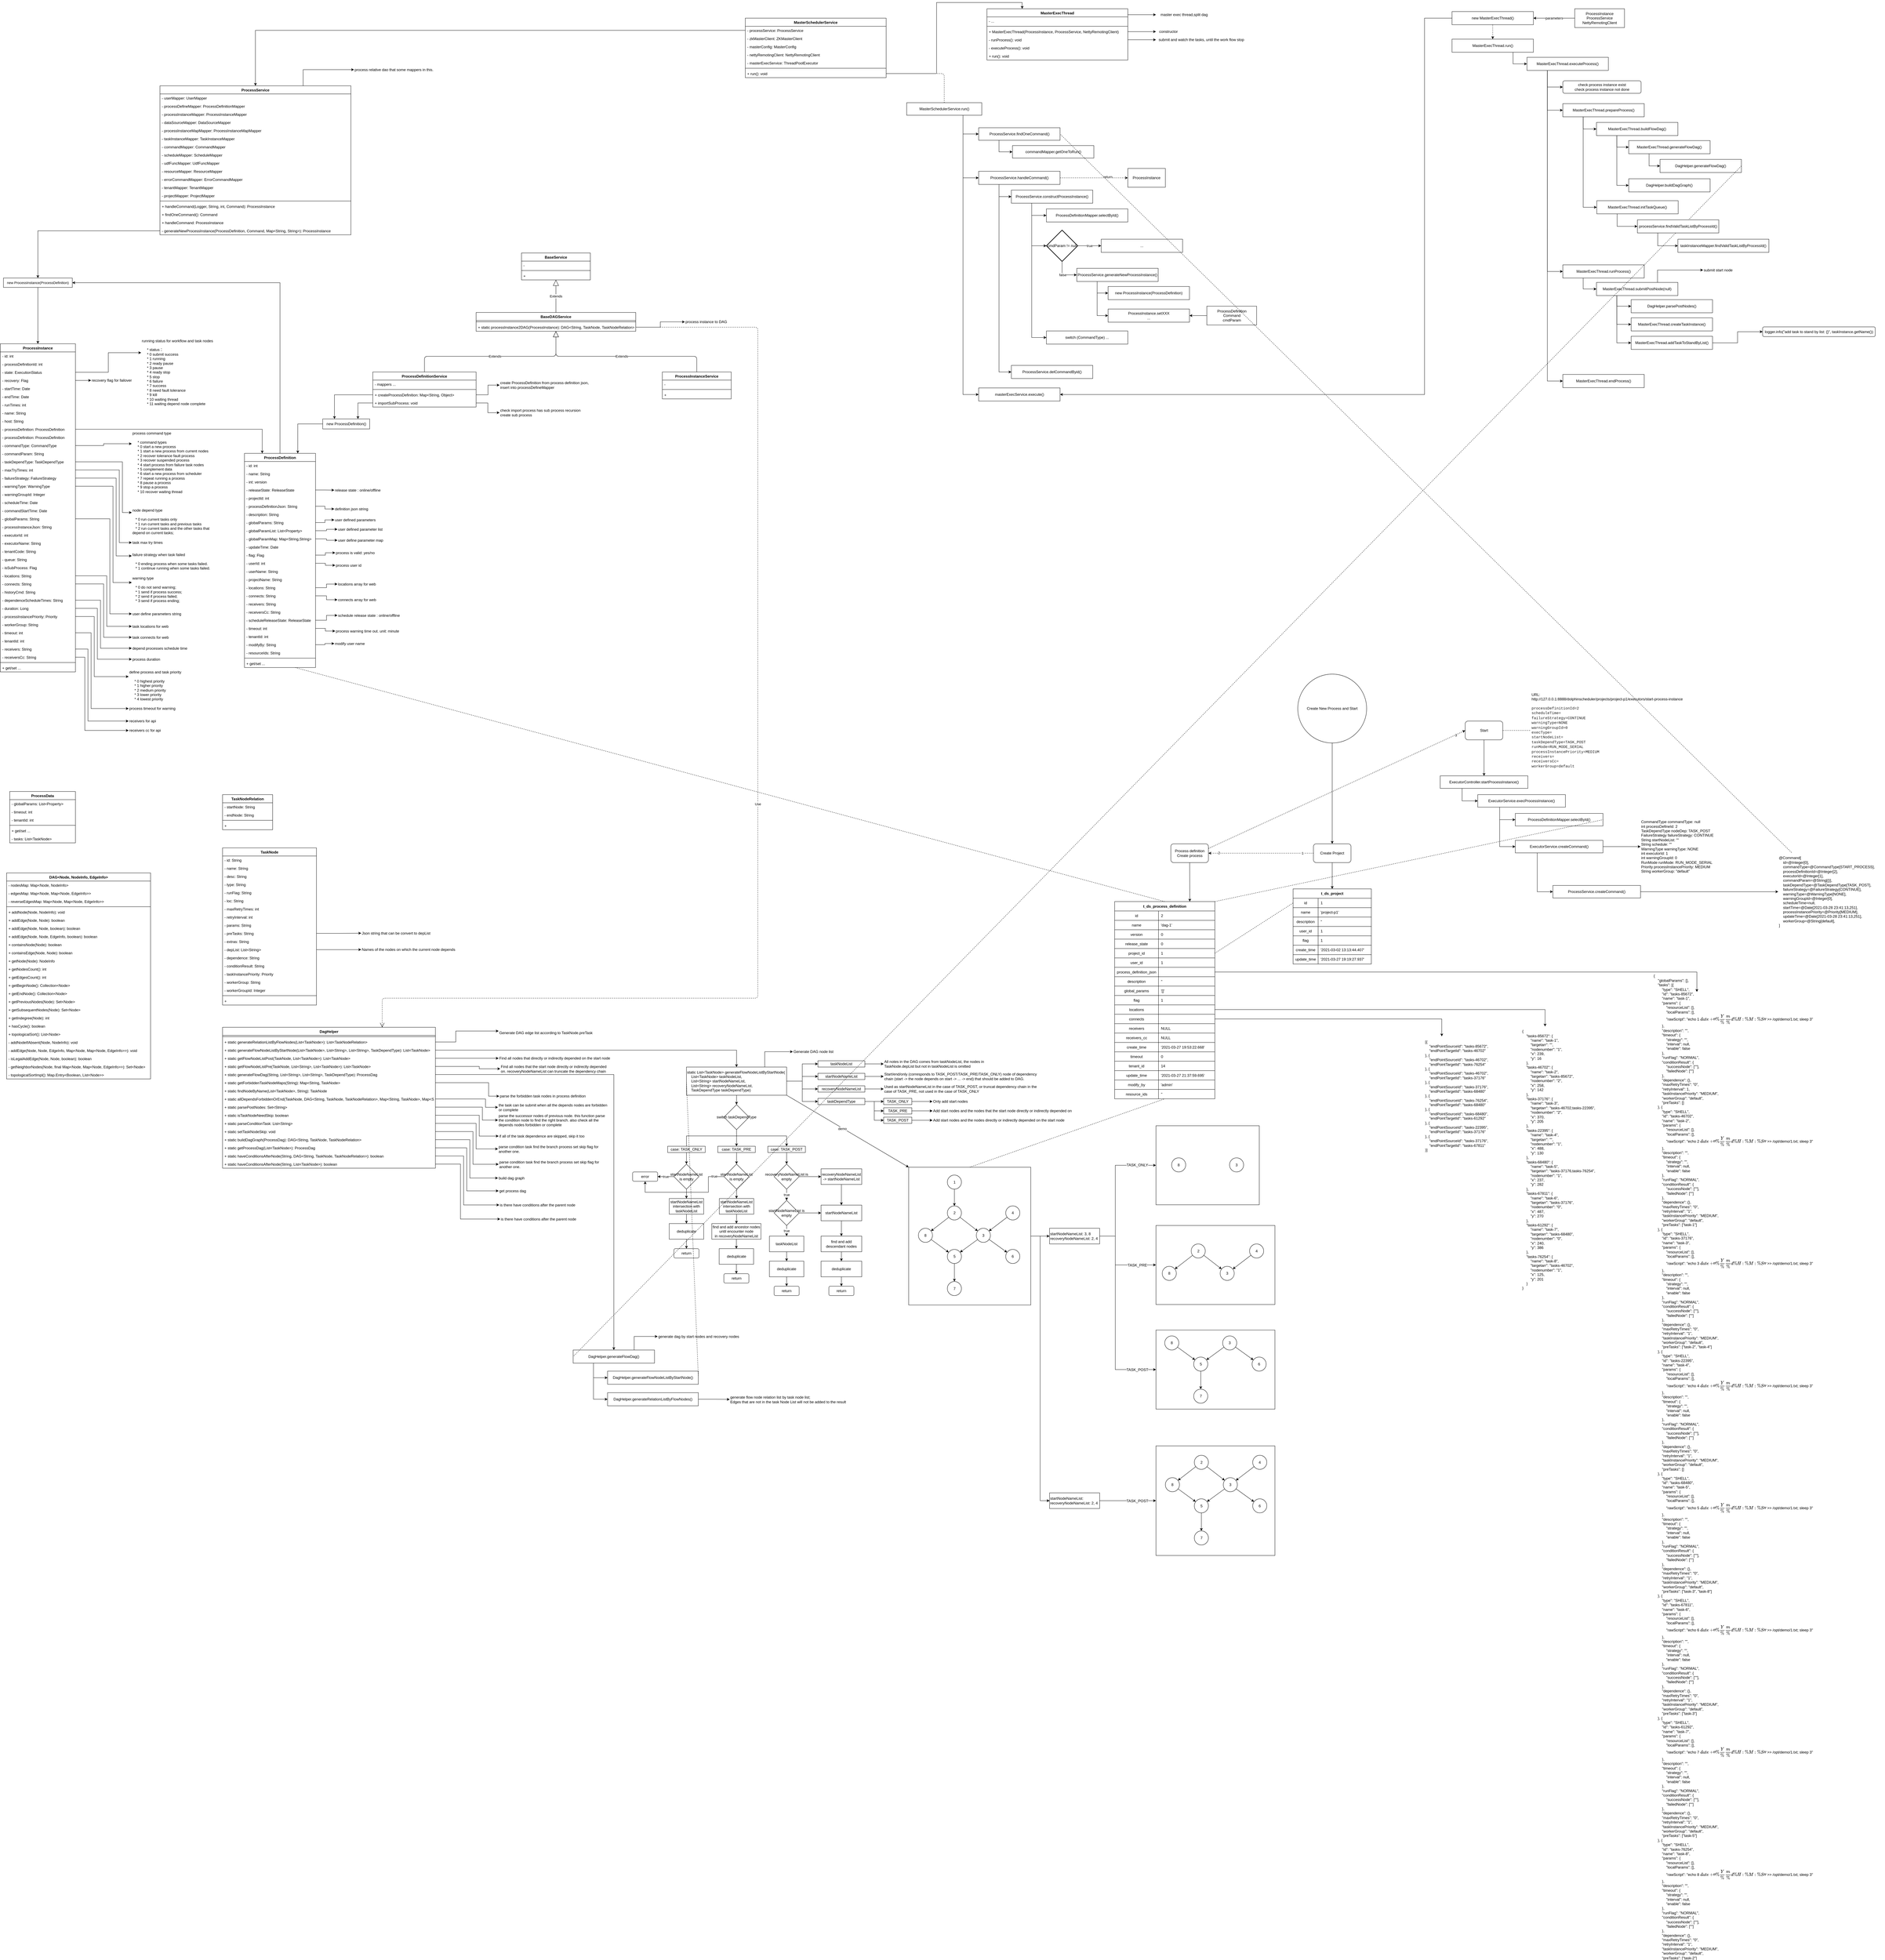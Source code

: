 <mxfile>
    <diagram id="v6ySnQ32wB-tDuvYsdX_" name="Page-1">
        <mxGraphModel dx="1683" dy="3483" grid="1" gridSize="10" guides="1" tooltips="1" connect="1" arrows="1" fold="1" page="0" pageScale="1" pageWidth="827" pageHeight="1169" math="0" shadow="0">
            <root>
                <mxCell id="0"/>
                <mxCell id="1" parent="0"/>
                <mxCell id="871" value="commandMapper.getOneToRun()" style="rounded=0;whiteSpace=wrap;html=1;" vertex="1" parent="1">
                    <mxGeometry x="3153.5" y="-2303" width="260" height="40" as="geometry"/>
                </mxCell>
                <mxCell id="801" value="ProcessDefinitionMapper.selectById()" style="rounded=0;whiteSpace=wrap;html=1;" parent="1" vertex="1">
                    <mxGeometry x="3262" y="-2101" width="260" height="42" as="geometry"/>
                </mxCell>
                <mxCell id="210" style="edgeStyle=orthogonalEdgeStyle;rounded=0;orthogonalLoop=1;jettySize=auto;html=1;" parent="1" source="206" target="209" edge="1">
                    <mxGeometry relative="1" as="geometry"/>
                </mxCell>
                <mxCell id="238" style="edgeStyle=orthogonalEdgeStyle;rounded=0;orthogonalLoop=1;jettySize=auto;html=1;entryX=0;entryY=0.5;entryDx=0;entryDy=0;" parent="1" source="206" target="237" edge="1">
                    <mxGeometry relative="1" as="geometry"/>
                </mxCell>
                <mxCell id="206" value="" style="rounded=0;whiteSpace=wrap;html=1;" parent="1" vertex="1">
                    <mxGeometry x="2822" y="960" width="390" height="440" as="geometry"/>
                </mxCell>
                <mxCell id="2" value="DAG&lt;Node, NodeInfo, EdgeInfo&gt;" style="swimlane;fontStyle=1;align=center;verticalAlign=top;childLayout=stackLayout;horizontal=1;startSize=26;horizontalStack=0;resizeParent=1;resizeParentMax=0;resizeLast=0;collapsible=1;marginBottom=0;" parent="1" vertex="1">
                    <mxGeometry x="-60" y="20" width="460" height="658" as="geometry"/>
                </mxCell>
                <mxCell id="3" value="- nodesMap: Map&lt;Node, NodeInfo&gt;" style="text;strokeColor=none;fillColor=none;align=left;verticalAlign=top;spacingLeft=4;spacingRight=4;overflow=hidden;rotatable=0;points=[[0,0.5],[1,0.5]];portConstraint=eastwest;" parent="2" vertex="1">
                    <mxGeometry y="26" width="460" height="26" as="geometry"/>
                </mxCell>
                <mxCell id="8" value="- edgesMap: Map&lt;Node, Map&lt;Node, EdgeInfo&gt;&gt;" style="text;strokeColor=none;fillColor=none;align=left;verticalAlign=top;spacingLeft=4;spacingRight=4;overflow=hidden;rotatable=0;points=[[0,0.5],[1,0.5]];portConstraint=eastwest;" parent="2" vertex="1">
                    <mxGeometry y="52" width="460" height="26" as="geometry"/>
                </mxCell>
                <mxCell id="9" value="- reverseEdgesMap: Map&lt;Node, Map&lt;Node, EdgeInfo&gt;&gt;" style="text;strokeColor=none;fillColor=none;align=left;verticalAlign=top;spacingLeft=4;spacingRight=4;overflow=hidden;rotatable=0;points=[[0,0.5],[1,0.5]];portConstraint=eastwest;" parent="2" vertex="1">
                    <mxGeometry y="78" width="460" height="26" as="geometry"/>
                </mxCell>
                <mxCell id="4" value="" style="line;strokeWidth=1;fillColor=none;align=left;verticalAlign=middle;spacingTop=-1;spacingLeft=3;spacingRight=3;rotatable=0;labelPosition=right;points=[];portConstraint=eastwest;" parent="2" vertex="1">
                    <mxGeometry y="104" width="460" height="8" as="geometry"/>
                </mxCell>
                <mxCell id="5" value="+ addNode(Node, NodeInfo): void" style="text;strokeColor=none;fillColor=none;align=left;verticalAlign=top;spacingLeft=4;spacingRight=4;overflow=hidden;rotatable=0;points=[[0,0.5],[1,0.5]];portConstraint=eastwest;" parent="2" vertex="1">
                    <mxGeometry y="112" width="460" height="26" as="geometry"/>
                </mxCell>
                <mxCell id="10" value="+ addEdge(Node, Node): boolean" style="text;strokeColor=none;fillColor=none;align=left;verticalAlign=top;spacingLeft=4;spacingRight=4;overflow=hidden;rotatable=0;points=[[0,0.5],[1,0.5]];portConstraint=eastwest;" parent="2" vertex="1">
                    <mxGeometry y="138" width="460" height="26" as="geometry"/>
                </mxCell>
                <mxCell id="11" value="+ addEdge(Node, Node, boolean): boolean" style="text;strokeColor=none;fillColor=none;align=left;verticalAlign=top;spacingLeft=4;spacingRight=4;overflow=hidden;rotatable=0;points=[[0,0.5],[1,0.5]];portConstraint=eastwest;" parent="2" vertex="1">
                    <mxGeometry y="164" width="460" height="26" as="geometry"/>
                </mxCell>
                <mxCell id="12" value="+ addEdge(Node, Node, EdgeInfo, boolean): boolean" style="text;strokeColor=none;fillColor=none;align=left;verticalAlign=top;spacingLeft=4;spacingRight=4;overflow=hidden;rotatable=0;points=[[0,0.5],[1,0.5]];portConstraint=eastwest;" parent="2" vertex="1">
                    <mxGeometry y="190" width="460" height="26" as="geometry"/>
                </mxCell>
                <mxCell id="13" value="+ containsNode(Node): boolean" style="text;strokeColor=none;fillColor=none;align=left;verticalAlign=top;spacingLeft=4;spacingRight=4;overflow=hidden;rotatable=0;points=[[0,0.5],[1,0.5]];portConstraint=eastwest;" parent="2" vertex="1">
                    <mxGeometry y="216" width="460" height="26" as="geometry"/>
                </mxCell>
                <mxCell id="14" value="+ containsEdge(Node, Node): boolean" style="text;strokeColor=none;fillColor=none;align=left;verticalAlign=top;spacingLeft=4;spacingRight=4;overflow=hidden;rotatable=0;points=[[0,0.5],[1,0.5]];portConstraint=eastwest;" parent="2" vertex="1">
                    <mxGeometry y="242" width="460" height="26" as="geometry"/>
                </mxCell>
                <mxCell id="15" value="+ getNode(Node): NodeInfo" style="text;strokeColor=none;fillColor=none;align=left;verticalAlign=top;spacingLeft=4;spacingRight=4;overflow=hidden;rotatable=0;points=[[0,0.5],[1,0.5]];portConstraint=eastwest;" parent="2" vertex="1">
                    <mxGeometry y="268" width="460" height="26" as="geometry"/>
                </mxCell>
                <mxCell id="16" value="+ getNodesCount(): int" style="text;strokeColor=none;fillColor=none;align=left;verticalAlign=top;spacingLeft=4;spacingRight=4;overflow=hidden;rotatable=0;points=[[0,0.5],[1,0.5]];portConstraint=eastwest;" parent="2" vertex="1">
                    <mxGeometry y="294" width="460" height="26" as="geometry"/>
                </mxCell>
                <mxCell id="17" value="+ getEdgesCount(): int" style="text;strokeColor=none;fillColor=none;align=left;verticalAlign=top;spacingLeft=4;spacingRight=4;overflow=hidden;rotatable=0;points=[[0,0.5],[1,0.5]];portConstraint=eastwest;" parent="2" vertex="1">
                    <mxGeometry y="320" width="460" height="26" as="geometry"/>
                </mxCell>
                <mxCell id="18" value="+ getBeginNode(): Collection&lt;Node&gt;" style="text;strokeColor=none;fillColor=none;align=left;verticalAlign=top;spacingLeft=4;spacingRight=4;overflow=hidden;rotatable=0;points=[[0,0.5],[1,0.5]];portConstraint=eastwest;" parent="2" vertex="1">
                    <mxGeometry y="346" width="460" height="26" as="geometry"/>
                </mxCell>
                <mxCell id="19" value="+ getEndNode(): Collection&lt;Node&gt;" style="text;strokeColor=none;fillColor=none;align=left;verticalAlign=top;spacingLeft=4;spacingRight=4;overflow=hidden;rotatable=0;points=[[0,0.5],[1,0.5]];portConstraint=eastwest;" parent="2" vertex="1">
                    <mxGeometry y="372" width="460" height="26" as="geometry"/>
                </mxCell>
                <mxCell id="20" value="+ getPreviousNodes(Node): Set&lt;Node&gt;" style="text;strokeColor=none;fillColor=none;align=left;verticalAlign=top;spacingLeft=4;spacingRight=4;overflow=hidden;rotatable=0;points=[[0,0.5],[1,0.5]];portConstraint=eastwest;" parent="2" vertex="1">
                    <mxGeometry y="398" width="460" height="26" as="geometry"/>
                </mxCell>
                <mxCell id="21" value="+ getSubsequentNodes(Node): Set&lt;Node&gt;" style="text;strokeColor=none;fillColor=none;align=left;verticalAlign=top;spacingLeft=4;spacingRight=4;overflow=hidden;rotatable=0;points=[[0,0.5],[1,0.5]];portConstraint=eastwest;" parent="2" vertex="1">
                    <mxGeometry y="424" width="460" height="26" as="geometry"/>
                </mxCell>
                <mxCell id="22" value="+ getIndegree(Node): int" style="text;strokeColor=none;fillColor=none;align=left;verticalAlign=top;spacingLeft=4;spacingRight=4;overflow=hidden;rotatable=0;points=[[0,0.5],[1,0.5]];portConstraint=eastwest;" parent="2" vertex="1">
                    <mxGeometry y="450" width="460" height="26" as="geometry"/>
                </mxCell>
                <mxCell id="23" value="+ hasCycle(): boolean" style="text;strokeColor=none;fillColor=none;align=left;verticalAlign=top;spacingLeft=4;spacingRight=4;overflow=hidden;rotatable=0;points=[[0,0.5],[1,0.5]];portConstraint=eastwest;" parent="2" vertex="1">
                    <mxGeometry y="476" width="460" height="26" as="geometry"/>
                </mxCell>
                <mxCell id="24" value="+ topologicalSort(): List&lt;Node&gt;" style="text;strokeColor=none;fillColor=none;align=left;verticalAlign=top;spacingLeft=4;spacingRight=4;overflow=hidden;rotatable=0;points=[[0,0.5],[1,0.5]];portConstraint=eastwest;" parent="2" vertex="1">
                    <mxGeometry y="502" width="460" height="26" as="geometry"/>
                </mxCell>
                <mxCell id="25" value="- addNodeIfAbsent(Node, NodeInfo): void" style="text;strokeColor=none;fillColor=none;align=left;verticalAlign=top;spacingLeft=4;spacingRight=4;overflow=hidden;rotatable=0;points=[[0,0.5],[1,0.5]];portConstraint=eastwest;" parent="2" vertex="1">
                    <mxGeometry y="528" width="460" height="26" as="geometry"/>
                </mxCell>
                <mxCell id="26" value="- addEdge(Node, Node, EdgeInfo, Map&lt;Node, Map&lt;Node, EdgeInfo&gt;&gt;): void" style="text;strokeColor=none;fillColor=none;align=left;verticalAlign=top;spacingLeft=4;spacingRight=4;overflow=hidden;rotatable=0;points=[[0,0.5],[1,0.5]];portConstraint=eastwest;" parent="2" vertex="1">
                    <mxGeometry y="554" width="460" height="26" as="geometry"/>
                </mxCell>
                <mxCell id="27" value="- isLegalAddEdge(Node, Node, boolean): boolean" style="text;strokeColor=none;fillColor=none;align=left;verticalAlign=top;spacingLeft=4;spacingRight=4;overflow=hidden;rotatable=0;points=[[0,0.5],[1,0.5]];portConstraint=eastwest;" parent="2" vertex="1">
                    <mxGeometry y="580" width="460" height="26" as="geometry"/>
                </mxCell>
                <mxCell id="28" value="- getNeighborNodes(Node, final Map&lt;Node, Map&lt;Node, EdgeInfo&gt;&gt;): Set&lt;Node&gt;" style="text;strokeColor=none;fillColor=none;align=left;verticalAlign=top;spacingLeft=4;spacingRight=4;overflow=hidden;rotatable=0;points=[[0,0.5],[1,0.5]];portConstraint=eastwest;" parent="2" vertex="1">
                    <mxGeometry y="606" width="460" height="26" as="geometry"/>
                </mxCell>
                <mxCell id="29" value="- topologicalSortImpl(): Map.Entry&lt;Boolean, List&lt;Node&gt;&gt;" style="text;strokeColor=none;fillColor=none;align=left;verticalAlign=top;spacingLeft=4;spacingRight=4;overflow=hidden;rotatable=0;points=[[0,0.5],[1,0.5]];portConstraint=eastwest;" parent="2" vertex="1">
                    <mxGeometry y="632" width="460" height="26" as="geometry"/>
                </mxCell>
                <mxCell id="30" value="DagHelper" style="swimlane;fontStyle=1;align=center;verticalAlign=top;childLayout=stackLayout;horizontal=1;startSize=26;horizontalStack=0;resizeParent=1;resizeParentMax=0;resizeLast=0;collapsible=1;marginBottom=0;" parent="1" vertex="1">
                    <mxGeometry x="630" y="513" width="680" height="450" as="geometry"/>
                </mxCell>
                <mxCell id="32" value="" style="line;strokeWidth=1;fillColor=none;align=left;verticalAlign=middle;spacingTop=-1;spacingLeft=3;spacingRight=3;rotatable=0;labelPosition=right;points=[];portConstraint=eastwest;" parent="30" vertex="1">
                    <mxGeometry y="26" width="680" height="8" as="geometry"/>
                </mxCell>
                <mxCell id="33" value="+ static generateRelationListByFlowNodes(List&lt;TaskNode&gt;): List&lt;TaskNodeRelation&gt; " style="text;strokeColor=none;fillColor=none;align=left;verticalAlign=top;spacingLeft=4;spacingRight=4;overflow=hidden;rotatable=0;points=[[0,0.5],[1,0.5]];portConstraint=eastwest;" parent="30" vertex="1">
                    <mxGeometry y="34" width="680" height="26" as="geometry"/>
                </mxCell>
                <mxCell id="62" value="+ static generateFlowNodeListByStartNode(List&lt;TaskNode&gt;, List&lt;String&gt;, List&lt;String&gt;, TaskDependType): List&lt;TaskNode&gt;" style="text;strokeColor=none;fillColor=none;align=left;verticalAlign=top;spacingLeft=4;spacingRight=4;overflow=hidden;rotatable=0;points=[[0,0.5],[1,0.5]];portConstraint=eastwest;" parent="30" vertex="1">
                    <mxGeometry y="60" width="680" height="26" as="geometry"/>
                </mxCell>
                <mxCell id="65" value="+ static getFlowNodeListPost(TaskNode, List&lt;TaskNode&gt;): List&lt;TaskNode&gt;" style="text;strokeColor=none;fillColor=none;align=left;verticalAlign=top;spacingLeft=4;spacingRight=4;overflow=hidden;rotatable=0;points=[[0,0.5],[1,0.5]];portConstraint=eastwest;" parent="30" vertex="1">
                    <mxGeometry y="86" width="680" height="26" as="geometry"/>
                </mxCell>
                <mxCell id="68" value="+ static getFlowNodeListPre(TaskNode, List&lt;String&gt;, List&lt;TaskNode&gt;): List&lt;TaskNode&gt;" style="text;strokeColor=none;fillColor=none;align=left;verticalAlign=top;spacingLeft=4;spacingRight=4;overflow=hidden;rotatable=0;points=[[0,0.5],[1,0.5]];portConstraint=eastwest;" parent="30" vertex="1">
                    <mxGeometry y="112" width="680" height="26" as="geometry"/>
                </mxCell>
                <mxCell id="259" value="+ static generateFlowDag(String, List&lt;String&gt;, List&lt;String&gt;, TaskDependType): ProcessDag" style="text;strokeColor=none;fillColor=none;align=left;verticalAlign=top;spacingLeft=4;spacingRight=4;overflow=hidden;rotatable=0;points=[[0,0.5],[1,0.5]];portConstraint=eastwest;" parent="30" vertex="1">
                    <mxGeometry y="138" width="680" height="26" as="geometry"/>
                </mxCell>
                <mxCell id="262" value="+ static getForbiddenTaskNodeMaps(String): Map&lt;String, TaskNode&gt;" style="text;strokeColor=none;fillColor=none;align=left;verticalAlign=top;spacingLeft=4;spacingRight=4;overflow=hidden;rotatable=0;points=[[0,0.5],[1,0.5]];portConstraint=eastwest;" parent="30" vertex="1">
                    <mxGeometry y="164" width="680" height="26" as="geometry"/>
                </mxCell>
                <mxCell id="265" value="+ static findNodeByName(List&lt;TaskNode&gt;, String): TaskNode" style="text;strokeColor=none;fillColor=none;align=left;verticalAlign=top;spacingLeft=4;spacingRight=4;overflow=hidden;rotatable=0;points=[[0,0.5],[1,0.5]];portConstraint=eastwest;" parent="30" vertex="1">
                    <mxGeometry y="190" width="680" height="26" as="geometry"/>
                </mxCell>
                <mxCell id="266" value="+ static allDependsForbiddenOrEnd(TaskNode, DAG&lt;String, TaskNode, TaskNodeRelation&gt;, Map&lt;String, TaskNode&gt;, Map&lt;String, TaskInstance&gt;): boolean" style="text;strokeColor=none;fillColor=none;align=left;verticalAlign=top;spacingLeft=4;spacingRight=4;overflow=hidden;rotatable=0;points=[[0,0.5],[1,0.5]];portConstraint=eastwest;" parent="30" vertex="1">
                    <mxGeometry y="216" width="680" height="26" as="geometry"/>
                </mxCell>
                <mxCell id="269" value="+ static parsePostNodes: Set&lt;String&gt;" style="text;strokeColor=none;fillColor=none;align=left;verticalAlign=top;spacingLeft=4;spacingRight=4;overflow=hidden;rotatable=0;points=[[0,0.5],[1,0.5]];portConstraint=eastwest;" parent="30" vertex="1">
                    <mxGeometry y="242" width="680" height="26" as="geometry"/>
                </mxCell>
                <mxCell id="272" value="+ static isTaskNodeNeedSkip: boolean" style="text;strokeColor=none;fillColor=none;align=left;verticalAlign=top;spacingLeft=4;spacingRight=4;overflow=hidden;rotatable=0;points=[[0,0.5],[1,0.5]];portConstraint=eastwest;" parent="30" vertex="1">
                    <mxGeometry y="268" width="680" height="26" as="geometry"/>
                </mxCell>
                <mxCell id="274" value="+ static parseConditionTask: List&lt;String&gt;" style="text;strokeColor=none;fillColor=none;align=left;verticalAlign=top;spacingLeft=4;spacingRight=4;overflow=hidden;rotatable=0;points=[[0,0.5],[1,0.5]];portConstraint=eastwest;" parent="30" vertex="1">
                    <mxGeometry y="294" width="680" height="26" as="geometry"/>
                </mxCell>
                <mxCell id="279" value="+ static setTaskNodeSkip: void" style="text;strokeColor=none;fillColor=none;align=left;verticalAlign=top;spacingLeft=4;spacingRight=4;overflow=hidden;rotatable=0;points=[[0,0.5],[1,0.5]];portConstraint=eastwest;" parent="30" vertex="1">
                    <mxGeometry y="320" width="680" height="26" as="geometry"/>
                </mxCell>
                <mxCell id="282" value="+ static buildDagGraph(ProcessDag): DAG&lt;String, TaskNode, TaskNodeRelation&gt; " style="text;strokeColor=none;fillColor=none;align=left;verticalAlign=top;spacingLeft=4;spacingRight=4;overflow=hidden;rotatable=0;points=[[0,0.5],[1,0.5]];portConstraint=eastwest;" parent="30" vertex="1">
                    <mxGeometry y="346" width="680" height="26" as="geometry"/>
                </mxCell>
                <mxCell id="285" value="+ static getProcessDag(List&lt;TaskNode&gt;): ProcessDag" style="text;strokeColor=none;fillColor=none;align=left;verticalAlign=top;spacingLeft=4;spacingRight=4;overflow=hidden;rotatable=0;points=[[0,0.5],[1,0.5]];portConstraint=eastwest;" parent="30" vertex="1">
                    <mxGeometry y="372" width="680" height="26" as="geometry"/>
                </mxCell>
                <mxCell id="288" value="+ static haveConditionsAfterNode(String, DAG&lt;String, TaskNode, TaskNodeRelation&gt;): boolean" style="text;strokeColor=none;fillColor=none;align=left;verticalAlign=top;spacingLeft=4;spacingRight=4;overflow=hidden;rotatable=0;points=[[0,0.5],[1,0.5]];portConstraint=eastwest;" parent="30" vertex="1">
                    <mxGeometry y="398" width="680" height="26" as="geometry"/>
                </mxCell>
                <mxCell id="291" value="+ static haveConditionsAfterNode(String, List&lt;TaskNode&gt;): boolean" style="text;strokeColor=none;fillColor=none;align=left;verticalAlign=top;spacingLeft=4;spacingRight=4;overflow=hidden;rotatable=0;points=[[0,0.5],[1,0.5]];portConstraint=eastwest;" parent="30" vertex="1">
                    <mxGeometry y="424" width="680" height="26" as="geometry"/>
                </mxCell>
                <mxCell id="35" value="TaskNode" style="swimlane;fontStyle=1;align=center;verticalAlign=top;childLayout=stackLayout;horizontal=1;startSize=26;horizontalStack=0;resizeParent=1;resizeParentMax=0;resizeLast=0;collapsible=1;marginBottom=0;" parent="1" vertex="1">
                    <mxGeometry x="630" y="-60" width="300" height="502" as="geometry"/>
                </mxCell>
                <mxCell id="36" value="- id: String" style="text;strokeColor=none;fillColor=none;align=left;verticalAlign=top;spacingLeft=4;spacingRight=4;overflow=hidden;rotatable=0;points=[[0,0.5],[1,0.5]];portConstraint=eastwest;" parent="35" vertex="1">
                    <mxGeometry y="26" width="300" height="26" as="geometry"/>
                </mxCell>
                <mxCell id="39" value="- name: String" style="text;strokeColor=none;fillColor=none;align=left;verticalAlign=top;spacingLeft=4;spacingRight=4;overflow=hidden;rotatable=0;points=[[0,0.5],[1,0.5]];portConstraint=eastwest;" parent="35" vertex="1">
                    <mxGeometry y="52" width="300" height="26" as="geometry"/>
                </mxCell>
                <mxCell id="40" value="- desc: String" style="text;strokeColor=none;fillColor=none;align=left;verticalAlign=top;spacingLeft=4;spacingRight=4;overflow=hidden;rotatable=0;points=[[0,0.5],[1,0.5]];portConstraint=eastwest;" parent="35" vertex="1">
                    <mxGeometry y="78" width="300" height="26" as="geometry"/>
                </mxCell>
                <mxCell id="41" value="- type: String" style="text;strokeColor=none;fillColor=none;align=left;verticalAlign=top;spacingLeft=4;spacingRight=4;overflow=hidden;rotatable=0;points=[[0,0.5],[1,0.5]];portConstraint=eastwest;" parent="35" vertex="1">
                    <mxGeometry y="104" width="300" height="26" as="geometry"/>
                </mxCell>
                <mxCell id="42" value="- runFlag: String" style="text;strokeColor=none;fillColor=none;align=left;verticalAlign=top;spacingLeft=4;spacingRight=4;overflow=hidden;rotatable=0;points=[[0,0.5],[1,0.5]];portConstraint=eastwest;" parent="35" vertex="1">
                    <mxGeometry y="130" width="300" height="26" as="geometry"/>
                </mxCell>
                <mxCell id="43" value="- loc: String" style="text;strokeColor=none;fillColor=none;align=left;verticalAlign=top;spacingLeft=4;spacingRight=4;overflow=hidden;rotatable=0;points=[[0,0.5],[1,0.5]];portConstraint=eastwest;" parent="35" vertex="1">
                    <mxGeometry y="156" width="300" height="26" as="geometry"/>
                </mxCell>
                <mxCell id="44" value="- maxRetryTimes: int" style="text;strokeColor=none;fillColor=none;align=left;verticalAlign=top;spacingLeft=4;spacingRight=4;overflow=hidden;rotatable=0;points=[[0,0.5],[1,0.5]];portConstraint=eastwest;" parent="35" vertex="1">
                    <mxGeometry y="182" width="300" height="26" as="geometry"/>
                </mxCell>
                <mxCell id="45" value="- retryInterval: int" style="text;strokeColor=none;fillColor=none;align=left;verticalAlign=top;spacingLeft=4;spacingRight=4;overflow=hidden;rotatable=0;points=[[0,0.5],[1,0.5]];portConstraint=eastwest;" parent="35" vertex="1">
                    <mxGeometry y="208" width="300" height="26" as="geometry"/>
                </mxCell>
                <mxCell id="46" value="- params: String" style="text;strokeColor=none;fillColor=none;align=left;verticalAlign=top;spacingLeft=4;spacingRight=4;overflow=hidden;rotatable=0;points=[[0,0.5],[1,0.5]];portConstraint=eastwest;" parent="35" vertex="1">
                    <mxGeometry y="234" width="300" height="26" as="geometry"/>
                </mxCell>
                <mxCell id="47" value="- preTasks: String" style="text;strokeColor=none;fillColor=none;align=left;verticalAlign=top;spacingLeft=4;spacingRight=4;overflow=hidden;rotatable=0;points=[[0,0.5],[1,0.5]];portConstraint=eastwest;" parent="35" vertex="1">
                    <mxGeometry y="260" width="300" height="26" as="geometry"/>
                </mxCell>
                <mxCell id="48" value="- extras: String" style="text;strokeColor=none;fillColor=none;align=left;verticalAlign=top;spacingLeft=4;spacingRight=4;overflow=hidden;rotatable=0;points=[[0,0.5],[1,0.5]];portConstraint=eastwest;" parent="35" vertex="1">
                    <mxGeometry y="286" width="300" height="26" as="geometry"/>
                </mxCell>
                <mxCell id="49" value="- depList: List&lt;String&gt;" style="text;strokeColor=none;fillColor=none;align=left;verticalAlign=top;spacingLeft=4;spacingRight=4;overflow=hidden;rotatable=0;points=[[0,0.5],[1,0.5]];portConstraint=eastwest;" parent="35" vertex="1">
                    <mxGeometry y="312" width="300" height="26" as="geometry"/>
                </mxCell>
                <mxCell id="50" value="- dependence: String" style="text;strokeColor=none;fillColor=none;align=left;verticalAlign=top;spacingLeft=4;spacingRight=4;overflow=hidden;rotatable=0;points=[[0,0.5],[1,0.5]];portConstraint=eastwest;" parent="35" vertex="1">
                    <mxGeometry y="338" width="300" height="26" as="geometry"/>
                </mxCell>
                <mxCell id="51" value="- conditionResult: String" style="text;strokeColor=none;fillColor=none;align=left;verticalAlign=top;spacingLeft=4;spacingRight=4;overflow=hidden;rotatable=0;points=[[0,0.5],[1,0.5]];portConstraint=eastwest;" parent="35" vertex="1">
                    <mxGeometry y="364" width="300" height="26" as="geometry"/>
                </mxCell>
                <mxCell id="52" value="- taskInstancePriority: Priority" style="text;strokeColor=none;fillColor=none;align=left;verticalAlign=top;spacingLeft=4;spacingRight=4;overflow=hidden;rotatable=0;points=[[0,0.5],[1,0.5]];portConstraint=eastwest;" parent="35" vertex="1">
                    <mxGeometry y="390" width="300" height="26" as="geometry"/>
                </mxCell>
                <mxCell id="53" value="- workerGroup: String" style="text;strokeColor=none;fillColor=none;align=left;verticalAlign=top;spacingLeft=4;spacingRight=4;overflow=hidden;rotatable=0;points=[[0,0.5],[1,0.5]];portConstraint=eastwest;" parent="35" vertex="1">
                    <mxGeometry y="416" width="300" height="26" as="geometry"/>
                </mxCell>
                <mxCell id="54" value="- workerGroupId: Integer" style="text;strokeColor=none;fillColor=none;align=left;verticalAlign=top;spacingLeft=4;spacingRight=4;overflow=hidden;rotatable=0;points=[[0,0.5],[1,0.5]];portConstraint=eastwest;" parent="35" vertex="1">
                    <mxGeometry y="442" width="300" height="26" as="geometry"/>
                </mxCell>
                <mxCell id="37" value="" style="line;strokeWidth=1;fillColor=none;align=left;verticalAlign=middle;spacingTop=-1;spacingLeft=3;spacingRight=3;rotatable=0;labelPosition=right;points=[];portConstraint=eastwest;" parent="35" vertex="1">
                    <mxGeometry y="468" width="300" height="8" as="geometry"/>
                </mxCell>
                <mxCell id="38" value="+ " style="text;strokeColor=none;fillColor=none;align=left;verticalAlign=top;spacingLeft=4;spacingRight=4;overflow=hidden;rotatable=0;points=[[0,0.5],[1,0.5]];portConstraint=eastwest;" parent="35" vertex="1">
                    <mxGeometry y="476" width="300" height="26" as="geometry"/>
                </mxCell>
                <mxCell id="56" value="TaskNodeRelation" style="swimlane;fontStyle=1;align=center;verticalAlign=top;childLayout=stackLayout;horizontal=1;startSize=26;horizontalStack=0;resizeParent=1;resizeParentMax=0;resizeLast=0;collapsible=1;marginBottom=0;" parent="1" vertex="1">
                    <mxGeometry x="630" y="-230" width="160" height="112" as="geometry"/>
                </mxCell>
                <mxCell id="57" value="- startNode: String" style="text;strokeColor=none;fillColor=none;align=left;verticalAlign=top;spacingLeft=4;spacingRight=4;overflow=hidden;rotatable=0;points=[[0,0.5],[1,0.5]];portConstraint=eastwest;" parent="56" vertex="1">
                    <mxGeometry y="26" width="160" height="26" as="geometry"/>
                </mxCell>
                <mxCell id="60" value="- endNode: String" style="text;strokeColor=none;fillColor=none;align=left;verticalAlign=top;spacingLeft=4;spacingRight=4;overflow=hidden;rotatable=0;points=[[0,0.5],[1,0.5]];portConstraint=eastwest;" parent="56" vertex="1">
                    <mxGeometry y="52" width="160" height="26" as="geometry"/>
                </mxCell>
                <mxCell id="58" value="" style="line;strokeWidth=1;fillColor=none;align=left;verticalAlign=middle;spacingTop=-1;spacingLeft=3;spacingRight=3;rotatable=0;labelPosition=right;points=[];portConstraint=eastwest;" parent="56" vertex="1">
                    <mxGeometry y="78" width="160" height="8" as="geometry"/>
                </mxCell>
                <mxCell id="59" value="+" style="text;strokeColor=none;fillColor=none;align=left;verticalAlign=top;spacingLeft=4;spacingRight=4;overflow=hidden;rotatable=0;points=[[0,0.5],[1,0.5]];portConstraint=eastwest;" parent="56" vertex="1">
                    <mxGeometry y="86" width="160" height="26" as="geometry"/>
                </mxCell>
                <mxCell id="63" value="Names of the nodes on which the current node depends" style="text;html=1;strokeColor=none;fillColor=none;align=left;verticalAlign=middle;whiteSpace=wrap;rounded=0;" parent="1" vertex="1">
                    <mxGeometry x="1073" y="247.5" width="320" height="35" as="geometry"/>
                </mxCell>
                <mxCell id="64" style="edgeStyle=orthogonalEdgeStyle;rounded=0;orthogonalLoop=1;jettySize=auto;html=1;entryX=0;entryY=0.5;entryDx=0;entryDy=0;" parent="1" source="49" target="63" edge="1">
                    <mxGeometry relative="1" as="geometry"/>
                </mxCell>
                <mxCell id="66" value="Find all nodes that directly or indirectly depended on the start node" style="text;html=1;strokeColor=none;fillColor=none;align=left;verticalAlign=middle;whiteSpace=wrap;rounded=0;" parent="1" vertex="1">
                    <mxGeometry x="1512" y="591.5" width="370" height="41" as="geometry"/>
                </mxCell>
                <mxCell id="67" style="edgeStyle=orthogonalEdgeStyle;rounded=0;orthogonalLoop=1;jettySize=auto;html=1;" parent="1" source="65" target="66" edge="1">
                    <mxGeometry relative="1" as="geometry"/>
                </mxCell>
                <mxCell id="69" value="Find all nodes that the start node directly or indirectly depended on.&amp;nbsp;recoveryNodeNameList can&amp;nbsp;truncate the dependency chain&amp;nbsp;" style="text;html=1;strokeColor=none;fillColor=none;align=left;verticalAlign=middle;whiteSpace=wrap;rounded=0;" parent="1" vertex="1">
                    <mxGeometry x="1517" y="625" width="360" height="41" as="geometry"/>
                </mxCell>
                <mxCell id="70" style="edgeStyle=orthogonalEdgeStyle;rounded=0;orthogonalLoop=1;jettySize=auto;html=1;entryX=0;entryY=0.5;entryDx=0;entryDy=0;" parent="1" source="68" target="69" edge="1">
                    <mxGeometry relative="1" as="geometry">
                        <Array as="points">
                            <mxPoint x="1450" y="638"/>
                            <mxPoint x="1450" y="646"/>
                        </Array>
                    </mxGeometry>
                </mxCell>
                <mxCell id="71" value="Json string that can be convert to depList" style="text;html=1;strokeColor=none;fillColor=none;align=left;verticalAlign=middle;whiteSpace=wrap;rounded=0;" parent="1" vertex="1">
                    <mxGeometry x="1073" y="195" width="320" height="35" as="geometry"/>
                </mxCell>
                <mxCell id="72" style="edgeStyle=orthogonalEdgeStyle;rounded=0;orthogonalLoop=1;jettySize=auto;html=1;" parent="1" source="47" target="71" edge="1">
                    <mxGeometry relative="1" as="geometry"/>
                </mxCell>
                <mxCell id="73" value="Generate DAG edge list according to TaskNode.preTask" style="text;html=1;strokeColor=none;fillColor=none;align=left;verticalAlign=middle;whiteSpace=wrap;rounded=0;" parent="1" vertex="1">
                    <mxGeometry x="1512" y="510.5" width="320" height="41" as="geometry"/>
                </mxCell>
                <mxCell id="74" style="edgeStyle=orthogonalEdgeStyle;rounded=0;orthogonalLoop=1;jettySize=auto;html=1;" parent="1" source="33" target="73" edge="1">
                    <mxGeometry relative="1" as="geometry">
                        <Array as="points">
                            <mxPoint x="1375" y="560"/>
                            <mxPoint x="1375" y="525"/>
                        </Array>
                    </mxGeometry>
                </mxCell>
                <mxCell id="75" value="Generate DAG node list" style="text;html=1;strokeColor=none;fillColor=none;align=left;verticalAlign=middle;whiteSpace=wrap;rounded=0;" parent="1" vertex="1">
                    <mxGeometry x="2452" y="570" width="140" height="41" as="geometry"/>
                </mxCell>
                <mxCell id="80" style="edgeStyle=orthogonalEdgeStyle;rounded=0;orthogonalLoop=1;jettySize=auto;html=1;" parent="1" source="77" target="75" edge="1">
                    <mxGeometry relative="1" as="geometry">
                        <Array as="points">
                            <mxPoint x="2362" y="591"/>
                        </Array>
                    </mxGeometry>
                </mxCell>
                <mxCell id="93" style="edgeStyle=orthogonalEdgeStyle;rounded=0;orthogonalLoop=1;jettySize=auto;html=1;" parent="1" source="77" target="87" edge="1">
                    <mxGeometry relative="1" as="geometry"/>
                </mxCell>
                <mxCell id="94" style="edgeStyle=orthogonalEdgeStyle;rounded=0;orthogonalLoop=1;jettySize=auto;html=1;" parent="1" source="77" target="84" edge="1">
                    <mxGeometry relative="1" as="geometry"/>
                </mxCell>
                <mxCell id="95" style="edgeStyle=orthogonalEdgeStyle;rounded=0;orthogonalLoop=1;jettySize=auto;html=1;entryX=0;entryY=0.5;entryDx=0;entryDy=0;" parent="1" source="77" target="85" edge="1">
                    <mxGeometry relative="1" as="geometry"/>
                </mxCell>
                <mxCell id="96" style="edgeStyle=orthogonalEdgeStyle;rounded=0;orthogonalLoop=1;jettySize=auto;html=1;entryX=0;entryY=0.5;entryDx=0;entryDy=0;" parent="1" source="77" target="86" edge="1">
                    <mxGeometry relative="1" as="geometry"/>
                </mxCell>
                <mxCell id="118" style="edgeStyle=orthogonalEdgeStyle;rounded=0;orthogonalLoop=1;jettySize=auto;html=1;exitX=0.5;exitY=1;exitDx=0;exitDy=0;entryX=0.5;entryY=0;entryDx=0;entryDy=0;" parent="1" source="77" target="117" edge="1">
                    <mxGeometry relative="1" as="geometry"/>
                </mxCell>
                <mxCell id="256" style="rounded=0;orthogonalLoop=1;jettySize=auto;html=1;exitX=1;exitY=1;exitDx=0;exitDy=0;entryX=0;entryY=0;entryDx=0;entryDy=0;" parent="1" source="77" target="206" edge="1">
                    <mxGeometry relative="1" as="geometry"/>
                </mxCell>
                <mxCell id="257" value="demo" style="edgeLabel;html=1;align=center;verticalAlign=middle;resizable=0;points=[];" parent="256" vertex="1" connectable="0">
                    <mxGeometry x="-0.088" y="-2" relative="1" as="geometry">
                        <mxPoint x="1" as="offset"/>
                    </mxGeometry>
                </mxCell>
                <mxCell id="77" value="static List&amp;lt;TaskNode&amp;gt; generateFlowNodeListByStartNode(&lt;br&gt;&amp;nbsp; &amp;nbsp; List&amp;lt;TaskNode&amp;gt; taskNodeList,&lt;br&gt;&amp;nbsp; &amp;nbsp; List&amp;lt;String&amp;gt; startNodeNameList,&lt;br&gt;&amp;nbsp; &amp;nbsp; List&amp;lt;String&amp;gt; recoveryNodeNameList,&lt;br&gt;&amp;nbsp; &amp;nbsp; TaskDependType taskDependType)" style="rounded=0;whiteSpace=wrap;html=1;align=left;" parent="1" vertex="1">
                    <mxGeometry x="2112" y="640" width="320" height="90" as="geometry"/>
                </mxCell>
                <mxCell id="78" style="edgeStyle=orthogonalEdgeStyle;rounded=0;orthogonalLoop=1;jettySize=auto;html=1;entryX=0.5;entryY=0;entryDx=0;entryDy=0;" parent="1" source="62" target="77" edge="1">
                    <mxGeometry relative="1" as="geometry">
                        <Array as="points">
                            <mxPoint x="2272" y="586"/>
                        </Array>
                    </mxGeometry>
                </mxCell>
                <mxCell id="100" style="edgeStyle=orthogonalEdgeStyle;rounded=0;orthogonalLoop=1;jettySize=auto;html=1;entryX=0;entryY=0.5;entryDx=0;entryDy=0;" parent="1" source="84" target="99" edge="1">
                    <mxGeometry relative="1" as="geometry"/>
                </mxCell>
                <mxCell id="84" value="&lt;span style=&quot;text-align: left&quot;&gt;startNodeNameList&lt;/span&gt;" style="rounded=0;whiteSpace=wrap;html=1;" parent="1" vertex="1">
                    <mxGeometry x="2532" y="660" width="150" height="20" as="geometry"/>
                </mxCell>
                <mxCell id="102" style="edgeStyle=orthogonalEdgeStyle;rounded=0;orthogonalLoop=1;jettySize=auto;html=1;" parent="1" source="85" target="101" edge="1">
                    <mxGeometry relative="1" as="geometry"/>
                </mxCell>
                <mxCell id="85" value="&lt;span style=&quot;text-align: left&quot;&gt;recoveryNodeNameList&lt;/span&gt;" style="rounded=0;whiteSpace=wrap;html=1;" parent="1" vertex="1">
                    <mxGeometry x="2532" y="700" width="150" height="20" as="geometry"/>
                </mxCell>
                <mxCell id="106" style="edgeStyle=orthogonalEdgeStyle;rounded=0;orthogonalLoop=1;jettySize=auto;html=1;" parent="1" source="86" target="103" edge="1">
                    <mxGeometry relative="1" as="geometry"/>
                </mxCell>
                <mxCell id="107" style="edgeStyle=orthogonalEdgeStyle;rounded=0;orthogonalLoop=1;jettySize=auto;html=1;entryX=0;entryY=0.5;entryDx=0;entryDy=0;" parent="1" source="86" target="104" edge="1">
                    <mxGeometry relative="1" as="geometry"/>
                </mxCell>
                <mxCell id="108" style="edgeStyle=orthogonalEdgeStyle;rounded=0;orthogonalLoop=1;jettySize=auto;html=1;entryX=0;entryY=0.5;entryDx=0;entryDy=0;" parent="1" source="86" target="105" edge="1">
                    <mxGeometry relative="1" as="geometry"/>
                </mxCell>
                <mxCell id="86" value="&lt;span style=&quot;text-align: left&quot;&gt;taskDependType&lt;/span&gt;" style="rounded=0;whiteSpace=wrap;html=1;" parent="1" vertex="1">
                    <mxGeometry x="2532" y="740" width="150" height="20" as="geometry"/>
                </mxCell>
                <mxCell id="98" style="edgeStyle=orthogonalEdgeStyle;rounded=0;orthogonalLoop=1;jettySize=auto;html=1;" parent="1" source="87" target="97" edge="1">
                    <mxGeometry relative="1" as="geometry"/>
                </mxCell>
                <mxCell id="87" value="&lt;span style=&quot;text-align: left&quot;&gt;taskNodeList&lt;/span&gt;" style="rounded=0;whiteSpace=wrap;html=1;" parent="1" vertex="1">
                    <mxGeometry x="2532" y="620" width="150" height="20" as="geometry"/>
                </mxCell>
                <mxCell id="97" value="All notes in the DAG comes from taskNodeList, the nodes in&amp;nbsp; TaskNode.depList but not in taskNodeList is omitted" style="text;html=1;strokeColor=none;fillColor=none;align=left;verticalAlign=middle;whiteSpace=wrap;rounded=0;" parent="1" vertex="1">
                    <mxGeometry x="2742" y="609.5" width="330" height="41" as="geometry"/>
                </mxCell>
                <mxCell id="99" value="Start/end/only (corresponds to TASK_POST/TASK_PRE/TASK_ONLY) node of dependency chain (start -&amp;gt; the node depends on start -&amp;gt; ... -&amp;gt; end) that should be added to DAG." style="text;html=1;strokeColor=none;fillColor=none;align=left;verticalAlign=middle;whiteSpace=wrap;rounded=0;" parent="1" vertex="1">
                    <mxGeometry x="2742" y="649.5" width="500" height="41" as="geometry"/>
                </mxCell>
                <mxCell id="101" value="Used as startNodeNameList in the case of TASK_POST, or truncat dependency chain in the case of TASK_PRE, not used in the case of TASK_ONLY" style="text;html=1;strokeColor=none;fillColor=none;align=left;verticalAlign=middle;whiteSpace=wrap;rounded=0;" parent="1" vertex="1">
                    <mxGeometry x="2742" y="689.5" width="490" height="41" as="geometry"/>
                </mxCell>
                <mxCell id="110" style="edgeStyle=orthogonalEdgeStyle;rounded=0;orthogonalLoop=1;jettySize=auto;html=1;" parent="1" source="103" target="109" edge="1">
                    <mxGeometry relative="1" as="geometry"/>
                </mxCell>
                <mxCell id="103" value="&lt;span style=&quot;text-align: left&quot;&gt;TASK_ONLY&lt;/span&gt;" style="rounded=0;whiteSpace=wrap;html=1;" parent="1" vertex="1">
                    <mxGeometry x="2742" y="740" width="90" height="20" as="geometry"/>
                </mxCell>
                <mxCell id="114" style="edgeStyle=orthogonalEdgeStyle;rounded=0;orthogonalLoop=1;jettySize=auto;html=1;" parent="1" source="104" target="112" edge="1">
                    <mxGeometry relative="1" as="geometry"/>
                </mxCell>
                <mxCell id="104" value="&lt;span style=&quot;text-align: left&quot;&gt;TASK_PRE&lt;/span&gt;" style="rounded=0;whiteSpace=wrap;html=1;" parent="1" vertex="1">
                    <mxGeometry x="2742" y="770" width="90" height="20" as="geometry"/>
                </mxCell>
                <mxCell id="116" style="edgeStyle=orthogonalEdgeStyle;rounded=0;orthogonalLoop=1;jettySize=auto;html=1;" parent="1" source="105" target="115" edge="1">
                    <mxGeometry relative="1" as="geometry"/>
                </mxCell>
                <mxCell id="105" value="&lt;span style=&quot;text-align: left&quot;&gt;TASK_POST&lt;/span&gt;" style="rounded=0;whiteSpace=wrap;html=1;" parent="1" vertex="1">
                    <mxGeometry x="2742" y="800" width="90" height="20" as="geometry"/>
                </mxCell>
                <mxCell id="109" value="Only add start nodes" style="text;html=1;strokeColor=none;fillColor=none;align=left;verticalAlign=middle;whiteSpace=wrap;rounded=0;" parent="1" vertex="1">
                    <mxGeometry x="2898" y="740" width="140" height="20" as="geometry"/>
                </mxCell>
                <mxCell id="112" value="Add start nodes and the nodes that the start node directly or indirectly depended on" style="text;html=1;strokeColor=none;fillColor=none;align=left;verticalAlign=middle;whiteSpace=wrap;rounded=0;" parent="1" vertex="1">
                    <mxGeometry x="2898" y="770" width="464" height="20" as="geometry"/>
                </mxCell>
                <mxCell id="115" value="Add start nodes and the nodes&amp;nbsp;directly or indirectly depended on&amp;nbsp;the start node" style="text;html=1;strokeColor=none;fillColor=none;align=left;verticalAlign=middle;whiteSpace=wrap;rounded=0;" parent="1" vertex="1">
                    <mxGeometry x="2898" y="800" width="434" height="20" as="geometry"/>
                </mxCell>
                <mxCell id="123" style="edgeStyle=orthogonalEdgeStyle;rounded=0;orthogonalLoop=1;jettySize=auto;html=1;entryX=0.5;entryY=0.5;entryDx=0;entryDy=0;entryPerimeter=0;" parent="1" source="117" target="120" edge="1">
                    <mxGeometry relative="1" as="geometry">
                        <Array as="points">
                            <mxPoint x="2272" y="860"/>
                            <mxPoint x="2112" y="860"/>
                        </Array>
                    </mxGeometry>
                </mxCell>
                <mxCell id="124" style="edgeStyle=orthogonalEdgeStyle;rounded=0;orthogonalLoop=1;jettySize=auto;html=1;" parent="1" source="117" target="121" edge="1">
                    <mxGeometry relative="1" as="geometry"/>
                </mxCell>
                <mxCell id="125" style="edgeStyle=orthogonalEdgeStyle;rounded=0;orthogonalLoop=1;jettySize=auto;html=1;" parent="1" source="117" target="122" edge="1">
                    <mxGeometry relative="1" as="geometry">
                        <Array as="points">
                            <mxPoint x="2272" y="860"/>
                            <mxPoint x="2432" y="860"/>
                        </Array>
                    </mxGeometry>
                </mxCell>
                <mxCell id="117" value="switch&amp;nbsp;&lt;span style=&quot;text-align: left&quot;&gt;taskDependType&lt;/span&gt;" style="rhombus;whiteSpace=wrap;html=1;" parent="1" vertex="1">
                    <mxGeometry x="2232" y="760" width="80" height="80" as="geometry"/>
                </mxCell>
                <mxCell id="127" style="edgeStyle=orthogonalEdgeStyle;rounded=0;orthogonalLoop=1;jettySize=auto;html=1;exitX=0.5;exitY=1;exitDx=0;exitDy=0;" parent="1" source="120" target="126" edge="1">
                    <mxGeometry relative="1" as="geometry"/>
                </mxCell>
                <mxCell id="120" value="&lt;span style=&quot;text-align: left&quot;&gt;case: TASK_ONLY&lt;/span&gt;" style="rounded=0;whiteSpace=wrap;html=1;" parent="1" vertex="1">
                    <mxGeometry x="2052" y="893" width="120" height="20" as="geometry"/>
                </mxCell>
                <mxCell id="139" style="edgeStyle=orthogonalEdgeStyle;rounded=0;orthogonalLoop=1;jettySize=auto;html=1;entryX=0.5;entryY=0;entryDx=0;entryDy=0;" parent="1" source="121" target="138" edge="1">
                    <mxGeometry relative="1" as="geometry"/>
                </mxCell>
                <mxCell id="121" value="&lt;span style=&quot;text-align: left&quot;&gt;case:&amp;nbsp;&lt;/span&gt;&lt;span style=&quot;text-align: left&quot;&gt;TASK_PRE&lt;/span&gt;" style="rounded=0;whiteSpace=wrap;html=1;" parent="1" vertex="1">
                    <mxGeometry x="2212" y="893" width="120" height="20" as="geometry"/>
                </mxCell>
                <mxCell id="152" value="" style="edgeStyle=orthogonalEdgeStyle;rounded=0;orthogonalLoop=1;jettySize=auto;html=1;" parent="1" source="122" target="151" edge="1">
                    <mxGeometry relative="1" as="geometry"/>
                </mxCell>
                <mxCell id="122" value="&lt;span style=&quot;text-align: left&quot;&gt;case:&amp;nbsp;&lt;/span&gt;&lt;span style=&quot;text-align: left&quot;&gt;TASK_POST&lt;/span&gt;" style="rounded=0;whiteSpace=wrap;html=1;" parent="1" vertex="1">
                    <mxGeometry x="2372" y="893" width="120" height="20" as="geometry"/>
                </mxCell>
                <mxCell id="131" value="true" style="edgeStyle=orthogonalEdgeStyle;rounded=0;orthogonalLoop=1;jettySize=auto;html=1;exitX=0;exitY=0.5;exitDx=0;exitDy=0;" parent="1" source="126" target="130" edge="1">
                    <mxGeometry relative="1" as="geometry"/>
                </mxCell>
                <mxCell id="133" style="edgeStyle=orthogonalEdgeStyle;rounded=0;orthogonalLoop=1;jettySize=auto;html=1;exitX=0.5;exitY=1;exitDx=0;exitDy=0;entryX=0.5;entryY=0;entryDx=0;entryDy=0;" parent="1" source="126" target="132" edge="1">
                    <mxGeometry relative="1" as="geometry"/>
                </mxCell>
                <mxCell id="126" value="&lt;span style=&quot;text-align: left&quot;&gt;startNodeNameList is empty&lt;/span&gt;" style="rhombus;whiteSpace=wrap;html=1;" parent="1" vertex="1">
                    <mxGeometry x="2072" y="950" width="80" height="80" as="geometry"/>
                </mxCell>
                <mxCell id="130" value="error" style="rounded=1;whiteSpace=wrap;html=1;" parent="1" vertex="1">
                    <mxGeometry x="1940" y="975" width="80" height="30" as="geometry"/>
                </mxCell>
                <mxCell id="135" style="edgeStyle=orthogonalEdgeStyle;rounded=0;orthogonalLoop=1;jettySize=auto;html=1;" parent="1" source="132" target="134" edge="1">
                    <mxGeometry relative="1" as="geometry"/>
                </mxCell>
                <mxCell id="132" value="&lt;span style=&quot;text-align: left&quot;&gt;startNodeNameList intersection with taskNodeList&lt;/span&gt;" style="rounded=0;whiteSpace=wrap;html=1;" parent="1" vertex="1">
                    <mxGeometry x="2057" y="1060" width="110" height="50" as="geometry"/>
                </mxCell>
                <mxCell id="167" style="edgeStyle=orthogonalEdgeStyle;rounded=0;orthogonalLoop=1;jettySize=auto;html=1;" parent="1" source="134" target="166" edge="1">
                    <mxGeometry relative="1" as="geometry"/>
                </mxCell>
                <mxCell id="134" value="&lt;span style=&quot;text-align: left&quot;&gt;deduplicate&lt;/span&gt;" style="rounded=0;whiteSpace=wrap;html=1;" parent="1" vertex="1">
                    <mxGeometry x="2057" y="1140" width="110" height="50" as="geometry"/>
                </mxCell>
                <mxCell id="140" style="edgeStyle=orthogonalEdgeStyle;rounded=0;orthogonalLoop=1;jettySize=auto;html=1;entryX=0.5;entryY=1;entryDx=0;entryDy=0;" parent="1" source="138" target="130" edge="1">
                    <mxGeometry relative="1" as="geometry">
                        <Array as="points">
                            <mxPoint x="2182" y="990"/>
                            <mxPoint x="2182" y="1040"/>
                            <mxPoint x="1980" y="1040"/>
                        </Array>
                    </mxGeometry>
                </mxCell>
                <mxCell id="141" value="true" style="edgeLabel;html=1;align=center;verticalAlign=middle;resizable=0;points=[];" parent="140" vertex="1" connectable="0">
                    <mxGeometry x="-0.757" y="2" relative="1" as="geometry">
                        <mxPoint x="10" y="-3" as="offset"/>
                    </mxGeometry>
                </mxCell>
                <mxCell id="143" style="edgeStyle=orthogonalEdgeStyle;rounded=0;orthogonalLoop=1;jettySize=auto;html=1;" parent="1" source="138" target="142" edge="1">
                    <mxGeometry relative="1" as="geometry"/>
                </mxCell>
                <mxCell id="138" value="&lt;span style=&quot;text-align: left&quot;&gt;startNodeNameList is empty&lt;/span&gt;" style="rhombus;whiteSpace=wrap;html=1;" parent="1" vertex="1">
                    <mxGeometry x="2232" y="950" width="80" height="80" as="geometry"/>
                </mxCell>
                <mxCell id="145" style="edgeStyle=orthogonalEdgeStyle;rounded=0;orthogonalLoop=1;jettySize=auto;html=1;entryX=0.5;entryY=0;entryDx=0;entryDy=0;" parent="1" source="142" target="144" edge="1">
                    <mxGeometry relative="1" as="geometry"/>
                </mxCell>
                <mxCell id="142" value="&lt;span style=&quot;text-align: left&quot;&gt;startNodeNameList intersection with taskNodeList&lt;/span&gt;" style="rounded=0;whiteSpace=wrap;html=1;" parent="1" vertex="1">
                    <mxGeometry x="2217" y="1060" width="110" height="50" as="geometry"/>
                </mxCell>
                <mxCell id="149" style="edgeStyle=orthogonalEdgeStyle;rounded=0;orthogonalLoop=1;jettySize=auto;html=1;" parent="1" source="144" target="147" edge="1">
                    <mxGeometry relative="1" as="geometry"/>
                </mxCell>
                <mxCell id="144" value="find and add ancestor nodes until encounter node in&amp;nbsp;&lt;span style=&quot;text-align: left&quot;&gt;recoveryNodeNameList&lt;/span&gt;" style="rounded=0;whiteSpace=wrap;html=1;" parent="1" vertex="1">
                    <mxGeometry x="2193" y="1140" width="157" height="50" as="geometry"/>
                </mxCell>
                <mxCell id="146" style="edgeStyle=orthogonalEdgeStyle;rounded=0;orthogonalLoop=1;jettySize=auto;html=1;entryX=0.5;entryY=0;entryDx=0;entryDy=0;" parent="1" source="147" target="148" edge="1">
                    <mxGeometry relative="1" as="geometry"/>
                </mxCell>
                <mxCell id="147" value="&lt;span style=&quot;text-align: left&quot;&gt;deduplicate&lt;/span&gt;" style="rounded=0;whiteSpace=wrap;html=1;" parent="1" vertex="1">
                    <mxGeometry x="2216.5" y="1220" width="110" height="50" as="geometry"/>
                </mxCell>
                <mxCell id="148" value="return" style="rounded=1;whiteSpace=wrap;html=1;" parent="1" vertex="1">
                    <mxGeometry x="2231.5" y="1300" width="80" height="30" as="geometry"/>
                </mxCell>
                <mxCell id="154" value="true" style="edgeStyle=orthogonalEdgeStyle;rounded=0;orthogonalLoop=1;jettySize=auto;html=1;entryX=0.5;entryY=0;entryDx=0;entryDy=0;" parent="1" source="151" target="153" edge="1">
                    <mxGeometry relative="1" as="geometry"/>
                </mxCell>
                <mxCell id="161" style="edgeStyle=orthogonalEdgeStyle;rounded=0;orthogonalLoop=1;jettySize=auto;html=1;entryX=0;entryY=0.5;entryDx=0;entryDy=0;" parent="1" source="151" target="160" edge="1">
                    <mxGeometry relative="1" as="geometry"/>
                </mxCell>
                <mxCell id="151" value="&lt;span style=&quot;text-align: left&quot;&gt;recoveryNodeNameList&amp;nbsp;&lt;/span&gt;&lt;span style=&quot;text-align: left&quot;&gt;is empty&lt;/span&gt;" style="rhombus;whiteSpace=wrap;html=1;" parent="1" vertex="1">
                    <mxGeometry x="2392" y="950" width="80" height="80" as="geometry"/>
                </mxCell>
                <mxCell id="157" value="true" style="edgeStyle=orthogonalEdgeStyle;rounded=0;orthogonalLoop=1;jettySize=auto;html=1;" parent="1" source="153" target="156" edge="1">
                    <mxGeometry relative="1" as="geometry"/>
                </mxCell>
                <mxCell id="163" style="edgeStyle=orthogonalEdgeStyle;rounded=0;orthogonalLoop=1;jettySize=auto;html=1;" parent="1" source="153" target="162" edge="1">
                    <mxGeometry relative="1" as="geometry"/>
                </mxCell>
                <mxCell id="153" value="&lt;span style=&quot;text-align: left&quot;&gt;startNodeNameList&amp;nbsp;&lt;/span&gt;&lt;span style=&quot;text-align: left&quot;&gt;is empty&lt;/span&gt;" style="rhombus;whiteSpace=wrap;html=1;" parent="1" vertex="1">
                    <mxGeometry x="2392" y="1066" width="80" height="80" as="geometry"/>
                </mxCell>
                <mxCell id="169" style="edgeStyle=orthogonalEdgeStyle;rounded=0;orthogonalLoop=1;jettySize=auto;html=1;" parent="1" source="155" target="168" edge="1">
                    <mxGeometry relative="1" as="geometry"/>
                </mxCell>
                <mxCell id="155" value="&lt;span style=&quot;text-align: left&quot;&gt;deduplicate&lt;/span&gt;" style="rounded=0;whiteSpace=wrap;html=1;" parent="1" vertex="1">
                    <mxGeometry x="2377" y="1260" width="110" height="50" as="geometry"/>
                </mxCell>
                <mxCell id="158" style="edgeStyle=orthogonalEdgeStyle;rounded=0;orthogonalLoop=1;jettySize=auto;html=1;entryX=0.5;entryY=0;entryDx=0;entryDy=0;" parent="1" source="156" target="155" edge="1">
                    <mxGeometry relative="1" as="geometry"/>
                </mxCell>
                <mxCell id="156" value="&lt;span style=&quot;text-align: left&quot;&gt;taskNodeList&lt;/span&gt;" style="rounded=0;whiteSpace=wrap;html=1;" parent="1" vertex="1">
                    <mxGeometry x="2377" y="1180" width="110" height="50" as="geometry"/>
                </mxCell>
                <mxCell id="164" style="edgeStyle=orthogonalEdgeStyle;rounded=0;orthogonalLoop=1;jettySize=auto;html=1;" parent="1" source="160" target="162" edge="1">
                    <mxGeometry relative="1" as="geometry"/>
                </mxCell>
                <mxCell id="160" value="&lt;span style=&quot;text-align: left&quot;&gt;recoveryNodeNameList -&amp;gt;&amp;nbsp;&lt;/span&gt;&lt;span style=&quot;text-align: left&quot;&gt;startNodeNameList&lt;/span&gt;" style="rounded=0;whiteSpace=wrap;html=1;" parent="1" vertex="1">
                    <mxGeometry x="2542" y="965" width="130" height="50" as="geometry"/>
                </mxCell>
                <mxCell id="171" style="edgeStyle=orthogonalEdgeStyle;rounded=0;orthogonalLoop=1;jettySize=auto;html=1;entryX=0.5;entryY=0;entryDx=0;entryDy=0;" parent="1" source="162" target="165" edge="1">
                    <mxGeometry relative="1" as="geometry"/>
                </mxCell>
                <mxCell id="162" value="&lt;span style=&quot;text-align: left&quot;&gt;startNodeNameList&lt;/span&gt;" style="rounded=0;whiteSpace=wrap;html=1;" parent="1" vertex="1">
                    <mxGeometry x="2542" y="1081" width="130" height="50" as="geometry"/>
                </mxCell>
                <mxCell id="172" style="edgeStyle=orthogonalEdgeStyle;rounded=0;orthogonalLoop=1;jettySize=auto;html=1;entryX=0.5;entryY=0;entryDx=0;entryDy=0;" parent="1" source="165" target="170" edge="1">
                    <mxGeometry relative="1" as="geometry"/>
                </mxCell>
                <mxCell id="165" value="&lt;span style=&quot;text-align: left&quot;&gt;find and add descendant nodes&lt;/span&gt;" style="rounded=0;whiteSpace=wrap;html=1;" parent="1" vertex="1">
                    <mxGeometry x="2542" y="1180" width="130" height="50" as="geometry"/>
                </mxCell>
                <mxCell id="166" value="return" style="rounded=1;whiteSpace=wrap;html=1;" parent="1" vertex="1">
                    <mxGeometry x="2072" y="1220" width="80" height="30" as="geometry"/>
                </mxCell>
                <mxCell id="168" value="return" style="rounded=1;whiteSpace=wrap;html=1;" parent="1" vertex="1">
                    <mxGeometry x="2392" y="1340" width="80" height="30" as="geometry"/>
                </mxCell>
                <mxCell id="174" style="edgeStyle=orthogonalEdgeStyle;rounded=0;orthogonalLoop=1;jettySize=auto;html=1;entryX=0.5;entryY=0;entryDx=0;entryDy=0;" parent="1" source="170" target="173" edge="1">
                    <mxGeometry relative="1" as="geometry"/>
                </mxCell>
                <mxCell id="170" value="&lt;span style=&quot;text-align: left&quot;&gt;deduplicate&lt;/span&gt;" style="rounded=0;whiteSpace=wrap;html=1;" parent="1" vertex="1">
                    <mxGeometry x="2542" y="1260" width="130" height="50" as="geometry"/>
                </mxCell>
                <mxCell id="173" value="return" style="rounded=1;whiteSpace=wrap;html=1;" parent="1" vertex="1">
                    <mxGeometry x="2567" y="1340" width="80" height="30" as="geometry"/>
                </mxCell>
                <mxCell id="192" style="edgeStyle=none;rounded=0;orthogonalLoop=1;jettySize=auto;html=1;" parent="1" source="175" target="176" edge="1">
                    <mxGeometry relative="1" as="geometry"/>
                </mxCell>
                <mxCell id="175" value="1" style="ellipse;whiteSpace=wrap;html=1;aspect=fixed;" parent="1" vertex="1">
                    <mxGeometry x="2945.5" y="985" width="45" height="45" as="geometry"/>
                </mxCell>
                <mxCell id="194" style="edgeStyle=none;rounded=0;orthogonalLoop=1;jettySize=auto;html=1;" parent="1" source="176" target="181" edge="1">
                    <mxGeometry relative="1" as="geometry"/>
                </mxCell>
                <mxCell id="197" style="edgeStyle=none;rounded=0;orthogonalLoop=1;jettySize=auto;html=1;" parent="1" source="176" target="184" edge="1">
                    <mxGeometry relative="1" as="geometry"/>
                </mxCell>
                <mxCell id="176" value="2" style="ellipse;whiteSpace=wrap;html=1;aspect=fixed;" parent="1" vertex="1">
                    <mxGeometry x="2945.5" y="1083.5" width="45" height="45" as="geometry"/>
                </mxCell>
                <mxCell id="177" value="7" style="ellipse;whiteSpace=wrap;html=1;aspect=fixed;" parent="1" vertex="1">
                    <mxGeometry x="2945.5" y="1325" width="45" height="45" as="geometry"/>
                </mxCell>
                <mxCell id="190" style="edgeStyle=none;rounded=0;orthogonalLoop=1;jettySize=auto;html=1;" parent="1" source="179" target="181" edge="1">
                    <mxGeometry relative="1" as="geometry"/>
                </mxCell>
                <mxCell id="179" value="4" style="ellipse;whiteSpace=wrap;html=1;aspect=fixed;" parent="1" vertex="1">
                    <mxGeometry x="3132" y="1083.5" width="45" height="45" as="geometry"/>
                </mxCell>
                <mxCell id="196" style="edgeStyle=none;rounded=0;orthogonalLoop=1;jettySize=auto;html=1;" parent="1" source="180" target="177" edge="1">
                    <mxGeometry relative="1" as="geometry"/>
                </mxCell>
                <mxCell id="180" value="5" style="ellipse;whiteSpace=wrap;html=1;aspect=fixed;" parent="1" vertex="1">
                    <mxGeometry x="2945.5" y="1222.5" width="45" height="45" as="geometry"/>
                </mxCell>
                <mxCell id="191" style="edgeStyle=none;rounded=0;orthogonalLoop=1;jettySize=auto;html=1;" parent="1" source="181" target="182" edge="1">
                    <mxGeometry relative="1" as="geometry"/>
                </mxCell>
                <mxCell id="195" style="edgeStyle=none;rounded=0;orthogonalLoop=1;jettySize=auto;html=1;" parent="1" source="181" target="180" edge="1">
                    <mxGeometry relative="1" as="geometry"/>
                </mxCell>
                <mxCell id="181" value="3" style="ellipse;whiteSpace=wrap;html=1;aspect=fixed;" parent="1" vertex="1">
                    <mxGeometry x="3038" y="1155" width="45" height="45" as="geometry"/>
                </mxCell>
                <mxCell id="182" value="6" style="ellipse;whiteSpace=wrap;html=1;aspect=fixed;" parent="1" vertex="1">
                    <mxGeometry x="3132" y="1222.5" width="45" height="45" as="geometry"/>
                </mxCell>
                <mxCell id="199" style="edgeStyle=none;rounded=0;orthogonalLoop=1;jettySize=auto;html=1;" parent="1" source="184" target="180" edge="1">
                    <mxGeometry relative="1" as="geometry"/>
                </mxCell>
                <mxCell id="184" value="8" style="ellipse;whiteSpace=wrap;html=1;aspect=fixed;" parent="1" vertex="1">
                    <mxGeometry x="2853" y="1155" width="45" height="45" as="geometry"/>
                </mxCell>
                <mxCell id="207" value="" style="rounded=0;whiteSpace=wrap;html=1;" parent="1" vertex="1">
                    <mxGeometry x="3612" y="827.5" width="330" height="252.5" as="geometry"/>
                </mxCell>
                <mxCell id="213" style="edgeStyle=orthogonalEdgeStyle;rounded=0;orthogonalLoop=1;jettySize=auto;html=1;entryX=0;entryY=0.5;entryDx=0;entryDy=0;" parent="1" source="209" target="207" edge="1">
                    <mxGeometry relative="1" as="geometry">
                        <Array as="points">
                            <mxPoint x="3482" y="1180"/>
                            <mxPoint x="3482" y="954"/>
                        </Array>
                    </mxGeometry>
                </mxCell>
                <mxCell id="214" value="&lt;span style=&quot;font-size: 12px ; text-align: left&quot;&gt;TASK_ONLY&lt;/span&gt;" style="edgeLabel;html=1;align=center;verticalAlign=middle;resizable=0;points=[];" parent="213" vertex="1" connectable="0">
                    <mxGeometry x="0.175" y="-3" relative="1" as="geometry">
                        <mxPoint x="67" y="-38.5" as="offset"/>
                    </mxGeometry>
                </mxCell>
                <mxCell id="217" style="edgeStyle=orthogonalEdgeStyle;rounded=0;orthogonalLoop=1;jettySize=auto;html=1;" parent="1" source="209" target="211" edge="1">
                    <mxGeometry relative="1" as="geometry">
                        <Array as="points">
                            <mxPoint x="3482" y="1180"/>
                            <mxPoint x="3482" y="1272"/>
                        </Array>
                    </mxGeometry>
                </mxCell>
                <mxCell id="218" value="&lt;span style=&quot;font-size: 12px ; text-align: left&quot;&gt;TASK_PRE&lt;/span&gt;" style="edgeLabel;html=1;align=center;verticalAlign=middle;resizable=0;points=[];" parent="217" vertex="1" connectable="0">
                    <mxGeometry x="0.758" relative="1" as="geometry">
                        <mxPoint x="-27" y="0.25" as="offset"/>
                    </mxGeometry>
                </mxCell>
                <mxCell id="219" style="edgeStyle=orthogonalEdgeStyle;rounded=0;orthogonalLoop=1;jettySize=auto;html=1;entryX=0;entryY=0.5;entryDx=0;entryDy=0;" parent="1" source="209" target="212" edge="1">
                    <mxGeometry relative="1" as="geometry">
                        <Array as="points">
                            <mxPoint x="3482" y="1180"/>
                            <mxPoint x="3482" y="1606"/>
                        </Array>
                    </mxGeometry>
                </mxCell>
                <mxCell id="220" value="&lt;span style=&quot;font-size: 12px ; text-align: left&quot;&gt;TASK_POST&lt;/span&gt;" style="edgeLabel;html=1;align=center;verticalAlign=middle;resizable=0;points=[];" parent="219" vertex="1" connectable="0">
                    <mxGeometry x="0.707" y="-5" relative="1" as="geometry">
                        <mxPoint x="28.3" y="-5.03" as="offset"/>
                    </mxGeometry>
                </mxCell>
                <mxCell id="209" value="&lt;span&gt;startNodeNameList: 3, 8&lt;br&gt;&lt;/span&gt;&lt;span&gt;recoveryNodeNameList: 2, 4&lt;/span&gt;&lt;span&gt;&lt;br&gt;&lt;/span&gt;" style="html=1;align=left" parent="1" vertex="1">
                    <mxGeometry x="3272" y="1155" width="160" height="50" as="geometry"/>
                </mxCell>
                <mxCell id="211" value="" style="rounded=0;whiteSpace=wrap;html=1;" parent="1" vertex="1">
                    <mxGeometry x="3612" y="1146" width="380" height="252.5" as="geometry"/>
                </mxCell>
                <mxCell id="212" value="" style="rounded=0;whiteSpace=wrap;html=1;" parent="1" vertex="1">
                    <mxGeometry x="3612" y="1480" width="380" height="252.5" as="geometry"/>
                </mxCell>
                <mxCell id="215" value="3" style="ellipse;whiteSpace=wrap;html=1;aspect=fixed;" parent="1" vertex="1">
                    <mxGeometry x="3847" y="930" width="45" height="45" as="geometry"/>
                </mxCell>
                <mxCell id="216" value="8" style="ellipse;whiteSpace=wrap;html=1;aspect=fixed;" parent="1" vertex="1">
                    <mxGeometry x="3662" y="930" width="45" height="45" as="geometry"/>
                </mxCell>
                <mxCell id="221" style="edgeStyle=none;rounded=0;orthogonalLoop=1;jettySize=auto;html=1;" parent="1" source="223" target="226" edge="1">
                    <mxGeometry relative="1" as="geometry"/>
                </mxCell>
                <mxCell id="222" style="edgeStyle=none;rounded=0;orthogonalLoop=1;jettySize=auto;html=1;" parent="1" source="223" target="227" edge="1">
                    <mxGeometry relative="1" as="geometry"/>
                </mxCell>
                <mxCell id="223" value="2" style="ellipse;whiteSpace=wrap;html=1;aspect=fixed;" parent="1" vertex="1">
                    <mxGeometry x="3724.5" y="1205" width="45" height="45" as="geometry"/>
                </mxCell>
                <mxCell id="224" style="edgeStyle=none;rounded=0;orthogonalLoop=1;jettySize=auto;html=1;" parent="1" source="225" target="226" edge="1">
                    <mxGeometry relative="1" as="geometry"/>
                </mxCell>
                <mxCell id="225" value="4" style="ellipse;whiteSpace=wrap;html=1;aspect=fixed;" parent="1" vertex="1">
                    <mxGeometry x="3911" y="1205" width="45" height="45" as="geometry"/>
                </mxCell>
                <mxCell id="226" value="3" style="ellipse;whiteSpace=wrap;html=1;aspect=fixed;" parent="1" vertex="1">
                    <mxGeometry x="3817" y="1276.5" width="45" height="45" as="geometry"/>
                </mxCell>
                <mxCell id="227" value="8" style="ellipse;whiteSpace=wrap;html=1;aspect=fixed;" parent="1" vertex="1">
                    <mxGeometry x="3632" y="1276.5" width="45" height="45" as="geometry"/>
                </mxCell>
                <mxCell id="228" value="7" style="ellipse;whiteSpace=wrap;html=1;aspect=fixed;" parent="1" vertex="1">
                    <mxGeometry x="3732.5" y="1668.75" width="45" height="45" as="geometry"/>
                </mxCell>
                <mxCell id="229" style="edgeStyle=none;rounded=0;orthogonalLoop=1;jettySize=auto;html=1;" parent="1" source="230" target="228" edge="1">
                    <mxGeometry relative="1" as="geometry"/>
                </mxCell>
                <mxCell id="230" value="5" style="ellipse;whiteSpace=wrap;html=1;aspect=fixed;" parent="1" vertex="1">
                    <mxGeometry x="3732.5" y="1566.25" width="45" height="45" as="geometry"/>
                </mxCell>
                <mxCell id="231" style="edgeStyle=none;rounded=0;orthogonalLoop=1;jettySize=auto;html=1;" parent="1" source="233" target="234" edge="1">
                    <mxGeometry relative="1" as="geometry"/>
                </mxCell>
                <mxCell id="232" style="edgeStyle=none;rounded=0;orthogonalLoop=1;jettySize=auto;html=1;" parent="1" source="233" target="230" edge="1">
                    <mxGeometry relative="1" as="geometry"/>
                </mxCell>
                <mxCell id="233" value="3" style="ellipse;whiteSpace=wrap;html=1;aspect=fixed;" parent="1" vertex="1">
                    <mxGeometry x="3825" y="1498.75" width="45" height="45" as="geometry"/>
                </mxCell>
                <mxCell id="234" value="6" style="ellipse;whiteSpace=wrap;html=1;aspect=fixed;" parent="1" vertex="1">
                    <mxGeometry x="3919" y="1566.25" width="45" height="45" as="geometry"/>
                </mxCell>
                <mxCell id="235" style="edgeStyle=none;rounded=0;orthogonalLoop=1;jettySize=auto;html=1;" parent="1" source="236" target="230" edge="1">
                    <mxGeometry relative="1" as="geometry"/>
                </mxCell>
                <mxCell id="236" value="8" style="ellipse;whiteSpace=wrap;html=1;aspect=fixed;" parent="1" vertex="1">
                    <mxGeometry x="3640" y="1498.75" width="45" height="45" as="geometry"/>
                </mxCell>
                <mxCell id="240" style="edgeStyle=orthogonalEdgeStyle;rounded=0;orthogonalLoop=1;jettySize=auto;html=1;" parent="1" source="237" target="239" edge="1">
                    <mxGeometry relative="1" as="geometry"/>
                </mxCell>
                <mxCell id="255" value="&lt;span style=&quot;font-size: 12px ; text-align: left&quot;&gt;TASK_POST&lt;/span&gt;" style="edgeLabel;html=1;align=center;verticalAlign=middle;resizable=0;points=[];" parent="240" vertex="1" connectable="0">
                    <mxGeometry x="0.233" y="-1" relative="1" as="geometry">
                        <mxPoint x="9" as="offset"/>
                    </mxGeometry>
                </mxCell>
                <mxCell id="237" value="&lt;span&gt;startNodeNameList:&lt;br&gt;&lt;/span&gt;&lt;span&gt;recoveryNodeNameList: 2, 4&lt;/span&gt;&lt;span&gt;&lt;br&gt;&lt;/span&gt;" style="html=1;align=left" parent="1" vertex="1">
                    <mxGeometry x="3272" y="2000" width="160" height="50" as="geometry"/>
                </mxCell>
                <mxCell id="239" value="" style="rounded=0;whiteSpace=wrap;html=1;" parent="1" vertex="1">
                    <mxGeometry x="3612" y="1850" width="380" height="350" as="geometry"/>
                </mxCell>
                <mxCell id="241" style="edgeStyle=none;rounded=0;orthogonalLoop=1;jettySize=auto;html=1;" parent="1" source="243" target="251" edge="1">
                    <mxGeometry relative="1" as="geometry"/>
                </mxCell>
                <mxCell id="242" style="edgeStyle=none;rounded=0;orthogonalLoop=1;jettySize=auto;html=1;" parent="1" source="243" target="254" edge="1">
                    <mxGeometry relative="1" as="geometry"/>
                </mxCell>
                <mxCell id="243" value="2" style="ellipse;whiteSpace=wrap;html=1;aspect=fixed;" parent="1" vertex="1">
                    <mxGeometry x="3734.5" y="1880" width="45" height="45" as="geometry"/>
                </mxCell>
                <mxCell id="244" value="7" style="ellipse;whiteSpace=wrap;html=1;aspect=fixed;" parent="1" vertex="1">
                    <mxGeometry x="3734.5" y="2121.5" width="45" height="45" as="geometry"/>
                </mxCell>
                <mxCell id="245" style="edgeStyle=none;rounded=0;orthogonalLoop=1;jettySize=auto;html=1;" parent="1" source="246" target="251" edge="1">
                    <mxGeometry relative="1" as="geometry"/>
                </mxCell>
                <mxCell id="246" value="4" style="ellipse;whiteSpace=wrap;html=1;aspect=fixed;" parent="1" vertex="1">
                    <mxGeometry x="3921" y="1880" width="45" height="45" as="geometry"/>
                </mxCell>
                <mxCell id="247" style="edgeStyle=none;rounded=0;orthogonalLoop=1;jettySize=auto;html=1;" parent="1" source="248" target="244" edge="1">
                    <mxGeometry relative="1" as="geometry"/>
                </mxCell>
                <mxCell id="248" value="5" style="ellipse;whiteSpace=wrap;html=1;aspect=fixed;" parent="1" vertex="1">
                    <mxGeometry x="3734.5" y="2019" width="45" height="45" as="geometry"/>
                </mxCell>
                <mxCell id="249" style="edgeStyle=none;rounded=0;orthogonalLoop=1;jettySize=auto;html=1;" parent="1" source="251" target="252" edge="1">
                    <mxGeometry relative="1" as="geometry"/>
                </mxCell>
                <mxCell id="250" style="edgeStyle=none;rounded=0;orthogonalLoop=1;jettySize=auto;html=1;" parent="1" source="251" target="248" edge="1">
                    <mxGeometry relative="1" as="geometry"/>
                </mxCell>
                <mxCell id="251" value="3" style="ellipse;whiteSpace=wrap;html=1;aspect=fixed;" parent="1" vertex="1">
                    <mxGeometry x="3827" y="1951.5" width="45" height="45" as="geometry"/>
                </mxCell>
                <mxCell id="252" value="6" style="ellipse;whiteSpace=wrap;html=1;aspect=fixed;" parent="1" vertex="1">
                    <mxGeometry x="3921" y="2019" width="45" height="45" as="geometry"/>
                </mxCell>
                <mxCell id="253" style="edgeStyle=none;rounded=0;orthogonalLoop=1;jettySize=auto;html=1;" parent="1" source="254" target="248" edge="1">
                    <mxGeometry relative="1" as="geometry"/>
                </mxCell>
                <mxCell id="254" value="8" style="ellipse;whiteSpace=wrap;html=1;aspect=fixed;" parent="1" vertex="1">
                    <mxGeometry x="3642" y="1951.5" width="45" height="45" as="geometry"/>
                </mxCell>
                <mxCell id="260" value="generate dag by start nodes and recovery nodes" style="text;html=1;strokeColor=none;fillColor=none;align=left;verticalAlign=middle;whiteSpace=wrap;rounded=0;" parent="1" vertex="1">
                    <mxGeometry x="2020" y="1480" width="360" height="41" as="geometry"/>
                </mxCell>
                <mxCell id="261" style="edgeStyle=orthogonalEdgeStyle;rounded=0;orthogonalLoop=1;jettySize=auto;html=1;entryX=0.5;entryY=0;entryDx=0;entryDy=0;" parent="1" source="259" target="878" edge="1">
                    <mxGeometry relative="1" as="geometry">
                        <Array as="points">
                            <mxPoint x="1880" y="664"/>
                        </Array>
                    </mxGeometry>
                </mxCell>
                <mxCell id="263" value="parse the forbidden task nodes in process definition" style="text;html=1;strokeColor=none;fillColor=none;align=left;verticalAlign=middle;whiteSpace=wrap;rounded=0;" parent="1" vertex="1">
                    <mxGeometry x="1514" y="718" width="352" height="30" as="geometry"/>
                </mxCell>
                <mxCell id="264" style="edgeStyle=orthogonalEdgeStyle;rounded=0;orthogonalLoop=1;jettySize=auto;html=1;entryX=0;entryY=0.5;entryDx=0;entryDy=0;" parent="1" source="262" target="263" edge="1">
                    <mxGeometry relative="1" as="geometry">
                        <Array as="points">
                            <mxPoint x="1480" y="690"/>
                            <mxPoint x="1480" y="733"/>
                        </Array>
                    </mxGeometry>
                </mxCell>
                <mxCell id="267" value="the task can be submit when all the depends nodes are forbidden or complete" style="text;html=1;strokeColor=none;fillColor=none;align=left;verticalAlign=middle;whiteSpace=wrap;rounded=0;" parent="1" vertex="1">
                    <mxGeometry x="1510" y="748" width="360" height="41" as="geometry"/>
                </mxCell>
                <mxCell id="268" style="edgeStyle=orthogonalEdgeStyle;rounded=0;orthogonalLoop=1;jettySize=auto;html=1;entryX=0;entryY=0.5;entryDx=0;entryDy=0;" parent="1" source="266" target="267" edge="1">
                    <mxGeometry relative="1" as="geometry">
                        <Array as="points">
                            <mxPoint x="1470" y="742"/>
                            <mxPoint x="1470" y="769"/>
                        </Array>
                    </mxGeometry>
                </mxCell>
                <mxCell id="270" value="parse the successor nodes of previous node. this function parse the condition node to find the right branch. also check all the depends nodes forbidden or complete" style="text;html=1;strokeColor=none;fillColor=none;align=left;verticalAlign=middle;whiteSpace=wrap;rounded=0;" parent="1" vertex="1">
                    <mxGeometry x="1510" y="789" width="360" height="41" as="geometry"/>
                </mxCell>
                <mxCell id="271" style="edgeStyle=orthogonalEdgeStyle;rounded=0;orthogonalLoop=1;jettySize=auto;html=1;entryX=0;entryY=0.5;entryDx=0;entryDy=0;" parent="1" source="269" target="270" edge="1">
                    <mxGeometry relative="1" as="geometry">
                        <Array as="points">
                            <mxPoint x="1460" y="768"/>
                            <mxPoint x="1460" y="810"/>
                        </Array>
                    </mxGeometry>
                </mxCell>
                <mxCell id="275" value="if all of the task dependence are skipped, skip it too" style="text;html=1;strokeColor=none;fillColor=none;align=left;verticalAlign=middle;whiteSpace=wrap;rounded=0;" parent="1" vertex="1">
                    <mxGeometry x="1512" y="840" width="360" height="41" as="geometry"/>
                </mxCell>
                <mxCell id="276" style="edgeStyle=orthogonalEdgeStyle;rounded=0;orthogonalLoop=1;jettySize=auto;html=1;entryX=0;entryY=0.5;entryDx=0;entryDy=0;" parent="1" source="272" target="275" edge="1">
                    <mxGeometry relative="1" as="geometry">
                        <Array as="points">
                            <mxPoint x="1450" y="794"/>
                            <mxPoint x="1450" y="861"/>
                        </Array>
                    </mxGeometry>
                </mxCell>
                <mxCell id="277" value="&lt;div&gt;parse condition task find the branch process set skip flag for another one.&lt;/div&gt;" style="text;html=1;strokeColor=none;fillColor=none;align=left;verticalAlign=middle;whiteSpace=wrap;rounded=0;" parent="1" vertex="1">
                    <mxGeometry x="1510" y="881" width="360" height="41" as="geometry"/>
                </mxCell>
                <mxCell id="278" style="edgeStyle=orthogonalEdgeStyle;rounded=0;orthogonalLoop=1;jettySize=auto;html=1;entryX=0;entryY=0.5;entryDx=0;entryDy=0;" parent="1" source="274" target="277" edge="1">
                    <mxGeometry relative="1" as="geometry">
                        <Array as="points">
                            <mxPoint x="1440" y="820"/>
                            <mxPoint x="1440" y="902"/>
                        </Array>
                    </mxGeometry>
                </mxCell>
                <mxCell id="280" value="&lt;div&gt;parse condition task find the branch process set skip flag for another one.&lt;/div&gt;" style="text;html=1;strokeColor=none;fillColor=none;align=left;verticalAlign=middle;whiteSpace=wrap;rounded=0;" parent="1" vertex="1">
                    <mxGeometry x="1512" y="930" width="360" height="41" as="geometry"/>
                </mxCell>
                <mxCell id="281" style="edgeStyle=orthogonalEdgeStyle;rounded=0;orthogonalLoop=1;jettySize=auto;html=1;entryX=0;entryY=0.5;entryDx=0;entryDy=0;" parent="1" source="279" target="280" edge="1">
                    <mxGeometry relative="1" as="geometry">
                        <Array as="points">
                            <mxPoint x="1430" y="846"/>
                            <mxPoint x="1430" y="951"/>
                        </Array>
                    </mxGeometry>
                </mxCell>
                <mxCell id="283" value="build dag graph" style="text;html=1;strokeColor=none;fillColor=none;align=left;verticalAlign=middle;whiteSpace=wrap;rounded=0;" parent="1" vertex="1">
                    <mxGeometry x="1510" y="974" width="360" height="41" as="geometry"/>
                </mxCell>
                <mxCell id="284" style="edgeStyle=orthogonalEdgeStyle;rounded=0;orthogonalLoop=1;jettySize=auto;html=1;entryX=0;entryY=0.5;entryDx=0;entryDy=0;" parent="1" source="282" target="283" edge="1">
                    <mxGeometry relative="1" as="geometry">
                        <Array as="points">
                            <mxPoint x="1420" y="872"/>
                            <mxPoint x="1420" y="995"/>
                        </Array>
                    </mxGeometry>
                </mxCell>
                <mxCell id="286" value="get process dag" style="text;html=1;strokeColor=none;fillColor=none;align=left;verticalAlign=middle;whiteSpace=wrap;rounded=0;" parent="1" vertex="1">
                    <mxGeometry x="1512" y="1015" width="360" height="41" as="geometry"/>
                </mxCell>
                <mxCell id="287" style="edgeStyle=orthogonalEdgeStyle;rounded=0;orthogonalLoop=1;jettySize=auto;html=1;entryX=0;entryY=0.5;entryDx=0;entryDy=0;" parent="1" source="285" target="286" edge="1">
                    <mxGeometry relative="1" as="geometry">
                        <Array as="points">
                            <mxPoint x="1410" y="898"/>
                            <mxPoint x="1410" y="1036"/>
                        </Array>
                    </mxGeometry>
                </mxCell>
                <mxCell id="289" value="is there have conditions after the parent node" style="text;html=1;strokeColor=none;fillColor=none;align=left;verticalAlign=middle;whiteSpace=wrap;rounded=0;" parent="1" vertex="1">
                    <mxGeometry x="1514" y="1060" width="360" height="41" as="geometry"/>
                </mxCell>
                <mxCell id="290" style="edgeStyle=orthogonalEdgeStyle;rounded=0;orthogonalLoop=1;jettySize=auto;html=1;entryX=0;entryY=0.5;entryDx=0;entryDy=0;" parent="1" source="288" target="289" edge="1">
                    <mxGeometry relative="1" as="geometry">
                        <Array as="points">
                            <mxPoint x="1400" y="924"/>
                            <mxPoint x="1400" y="1081"/>
                        </Array>
                    </mxGeometry>
                </mxCell>
                <mxCell id="292" value="is there have conditions after the parent node" style="text;html=1;strokeColor=none;fillColor=none;align=left;verticalAlign=middle;whiteSpace=wrap;rounded=0;" parent="1" vertex="1">
                    <mxGeometry x="1517" y="1105" width="360" height="41" as="geometry"/>
                </mxCell>
                <mxCell id="293" style="edgeStyle=orthogonalEdgeStyle;rounded=0;orthogonalLoop=1;jettySize=auto;html=1;entryX=0;entryY=0.5;entryDx=0;entryDy=0;" parent="1" source="291" target="292" edge="1">
                    <mxGeometry relative="1" as="geometry">
                        <Array as="points">
                            <mxPoint x="1390" y="950"/>
                            <mxPoint x="1390" y="1126"/>
                        </Array>
                    </mxGeometry>
                </mxCell>
                <mxCell id="294" value="ProcessData" style="swimlane;fontStyle=1;align=center;verticalAlign=top;childLayout=stackLayout;horizontal=1;startSize=26;horizontalStack=0;resizeParent=1;resizeParentMax=0;resizeLast=0;collapsible=1;marginBottom=0;" parent="1" vertex="1">
                    <mxGeometry x="-50" y="-240" width="210" height="164" as="geometry"/>
                </mxCell>
                <mxCell id="296" value="- globalParams: List&lt;Property&gt;" style="text;strokeColor=none;fillColor=none;align=left;verticalAlign=top;spacingLeft=4;spacingRight=4;overflow=hidden;rotatable=0;points=[[0,0.5],[1,0.5]];portConstraint=eastwest;" parent="294" vertex="1">
                    <mxGeometry y="26" width="210" height="26" as="geometry"/>
                </mxCell>
                <mxCell id="299" value="- timeout: int" style="text;strokeColor=none;fillColor=none;align=left;verticalAlign=top;spacingLeft=4;spacingRight=4;overflow=hidden;rotatable=0;points=[[0,0.5],[1,0.5]];portConstraint=eastwest;" parent="294" vertex="1">
                    <mxGeometry y="52" width="210" height="26" as="geometry"/>
                </mxCell>
                <mxCell id="300" value="- tenantId: int" style="text;strokeColor=none;fillColor=none;align=left;verticalAlign=top;spacingLeft=4;spacingRight=4;overflow=hidden;rotatable=0;points=[[0,0.5],[1,0.5]];portConstraint=eastwest;" parent="294" vertex="1">
                    <mxGeometry y="78" width="210" height="26" as="geometry"/>
                </mxCell>
                <mxCell id="297" value="" style="line;strokeWidth=1;fillColor=none;align=left;verticalAlign=middle;spacingTop=-1;spacingLeft=3;spacingRight=3;rotatable=0;labelPosition=right;points=[];portConstraint=eastwest;" parent="294" vertex="1">
                    <mxGeometry y="104" width="210" height="8" as="geometry"/>
                </mxCell>
                <mxCell id="298" value="+ get/set ..." style="text;strokeColor=none;fillColor=none;align=left;verticalAlign=top;spacingLeft=4;spacingRight=4;overflow=hidden;rotatable=0;points=[[0,0.5],[1,0.5]];portConstraint=eastwest;" parent="294" vertex="1">
                    <mxGeometry y="112" width="210" height="26" as="geometry"/>
                </mxCell>
                <mxCell id="295" value="- tasks: List&lt;TaskNode&gt;" style="text;strokeColor=none;fillColor=none;align=left;verticalAlign=top;spacingLeft=4;spacingRight=4;overflow=hidden;rotatable=0;points=[[0,0.5],[1,0.5]];portConstraint=eastwest;" parent="294" vertex="1">
                    <mxGeometry y="138" width="210" height="26" as="geometry"/>
                </mxCell>
                <mxCell id="301" value="ProcessInstance" style="swimlane;fontStyle=1;align=center;verticalAlign=top;childLayout=stackLayout;horizontal=1;startSize=26;horizontalStack=0;resizeParent=1;resizeParentMax=0;resizeLast=0;collapsible=1;marginBottom=0;" parent="1" vertex="1">
                    <mxGeometry x="-80" y="-1670" width="240" height="1048" as="geometry"/>
                </mxCell>
                <mxCell id="304" value="- id: int" style="text;strokeColor=none;fillColor=none;align=left;verticalAlign=top;spacingLeft=4;spacingRight=4;overflow=hidden;rotatable=0;points=[[0,0.5],[1,0.5]];portConstraint=eastwest;" parent="301" vertex="1">
                    <mxGeometry y="26" width="240" height="26" as="geometry"/>
                </mxCell>
                <mxCell id="308" value="- processDefinitionId: int" style="text;strokeColor=none;fillColor=none;align=left;verticalAlign=top;spacingLeft=4;spacingRight=4;overflow=hidden;rotatable=0;points=[[0,0.5],[1,0.5]];portConstraint=eastwest;" parent="301" vertex="1">
                    <mxGeometry y="52" width="240" height="26" as="geometry"/>
                </mxCell>
                <mxCell id="309" value="- state: ExecutionStatus" style="text;strokeColor=none;fillColor=none;align=left;verticalAlign=top;spacingLeft=4;spacingRight=4;overflow=hidden;rotatable=0;points=[[0,0.5],[1,0.5]];portConstraint=eastwest;" parent="301" vertex="1">
                    <mxGeometry y="78" width="240" height="26" as="geometry"/>
                </mxCell>
                <mxCell id="320" value="- recovery: Flag" style="text;strokeColor=none;fillColor=none;align=left;verticalAlign=top;spacingLeft=4;spacingRight=4;overflow=hidden;rotatable=0;points=[[0,0.5],[1,0.5]];portConstraint=eastwest;" parent="301" vertex="1">
                    <mxGeometry y="104" width="240" height="26" as="geometry"/>
                </mxCell>
                <mxCell id="323" value="- startTime: Date" style="text;strokeColor=none;fillColor=none;align=left;verticalAlign=top;spacingLeft=4;spacingRight=4;overflow=hidden;rotatable=0;points=[[0,0.5],[1,0.5]];portConstraint=eastwest;" parent="301" vertex="1">
                    <mxGeometry y="130" width="240" height="26" as="geometry"/>
                </mxCell>
                <mxCell id="324" value="- endTime: Date" style="text;strokeColor=none;fillColor=none;align=left;verticalAlign=top;spacingLeft=4;spacingRight=4;overflow=hidden;rotatable=0;points=[[0,0.5],[1,0.5]];portConstraint=eastwest;" parent="301" vertex="1">
                    <mxGeometry y="156" width="240" height="26" as="geometry"/>
                </mxCell>
                <mxCell id="325" value="- runTimes: int" style="text;strokeColor=none;fillColor=none;align=left;verticalAlign=top;spacingLeft=4;spacingRight=4;overflow=hidden;rotatable=0;points=[[0,0.5],[1,0.5]];portConstraint=eastwest;" parent="301" vertex="1">
                    <mxGeometry y="182" width="240" height="26" as="geometry"/>
                </mxCell>
                <mxCell id="326" value="- name: String" style="text;strokeColor=none;fillColor=none;align=left;verticalAlign=top;spacingLeft=4;spacingRight=4;overflow=hidden;rotatable=0;points=[[0,0.5],[1,0.5]];portConstraint=eastwest;" parent="301" vertex="1">
                    <mxGeometry y="208" width="240" height="26" as="geometry"/>
                </mxCell>
                <mxCell id="327" value="- host: String" style="text;strokeColor=none;fillColor=none;align=left;verticalAlign=top;spacingLeft=4;spacingRight=4;overflow=hidden;rotatable=0;points=[[0,0.5],[1,0.5]];portConstraint=eastwest;" parent="301" vertex="1">
                    <mxGeometry y="234" width="240" height="26" as="geometry"/>
                </mxCell>
                <mxCell id="328" value="- processDefinition: ProcessDefinition" style="text;strokeColor=none;fillColor=none;align=left;verticalAlign=top;spacingLeft=4;spacingRight=4;overflow=hidden;rotatable=0;points=[[0,0.5],[1,0.5]];portConstraint=eastwest;" parent="301" vertex="1">
                    <mxGeometry y="260" width="240" height="26" as="geometry"/>
                </mxCell>
                <mxCell id="381" value="- processDefinition: ProcessDefinition" style="text;strokeColor=none;fillColor=none;align=left;verticalAlign=top;spacingLeft=4;spacingRight=4;overflow=hidden;rotatable=0;points=[[0,0.5],[1,0.5]];portConstraint=eastwest;" parent="301" vertex="1">
                    <mxGeometry y="286" width="240" height="26" as="geometry"/>
                </mxCell>
                <mxCell id="382" value="- commandType: CommandType" style="text;strokeColor=none;fillColor=none;align=left;verticalAlign=top;spacingLeft=4;spacingRight=4;overflow=hidden;rotatable=0;points=[[0,0.5],[1,0.5]];portConstraint=eastwest;" parent="301" vertex="1">
                    <mxGeometry y="312" width="240" height="26" as="geometry"/>
                </mxCell>
                <mxCell id="385" value="- commandParam: String" style="text;strokeColor=none;fillColor=none;align=left;verticalAlign=top;spacingLeft=4;spacingRight=4;overflow=hidden;rotatable=0;points=[[0,0.5],[1,0.5]];portConstraint=eastwest;" parent="301" vertex="1">
                    <mxGeometry y="338" width="240" height="26" as="geometry"/>
                </mxCell>
                <mxCell id="386" value="- taskDependType: TaskDependType" style="text;strokeColor=none;fillColor=none;align=left;verticalAlign=top;spacingLeft=4;spacingRight=4;overflow=hidden;rotatable=0;points=[[0,0.5],[1,0.5]];portConstraint=eastwest;" parent="301" vertex="1">
                    <mxGeometry y="364" width="240" height="26" as="geometry"/>
                </mxCell>
                <mxCell id="389" value="- maxTryTimes: int" style="text;strokeColor=none;fillColor=none;align=left;verticalAlign=top;spacingLeft=4;spacingRight=4;overflow=hidden;rotatable=0;points=[[0,0.5],[1,0.5]];portConstraint=eastwest;" parent="301" vertex="1">
                    <mxGeometry y="390" width="240" height="26" as="geometry"/>
                </mxCell>
                <mxCell id="392" value="- failureStrategy: FailureStrategy" style="text;strokeColor=none;fillColor=none;align=left;verticalAlign=top;spacingLeft=4;spacingRight=4;overflow=hidden;rotatable=0;points=[[0,0.5],[1,0.5]];portConstraint=eastwest;" parent="301" vertex="1">
                    <mxGeometry y="416" width="240" height="26" as="geometry"/>
                </mxCell>
                <mxCell id="395" value="- warningType: WarningType" style="text;strokeColor=none;fillColor=none;align=left;verticalAlign=top;spacingLeft=4;spacingRight=4;overflow=hidden;rotatable=0;points=[[0,0.5],[1,0.5]];portConstraint=eastwest;" parent="301" vertex="1">
                    <mxGeometry y="442" width="240" height="26" as="geometry"/>
                </mxCell>
                <mxCell id="398" value="- warningGroupId: Integer" style="text;strokeColor=none;fillColor=none;align=left;verticalAlign=top;spacingLeft=4;spacingRight=4;overflow=hidden;rotatable=0;points=[[0,0.5],[1,0.5]];portConstraint=eastwest;" parent="301" vertex="1">
                    <mxGeometry y="468" width="240" height="26" as="geometry"/>
                </mxCell>
                <mxCell id="399" value="- scheduleTime: Date" style="text;strokeColor=none;fillColor=none;align=left;verticalAlign=top;spacingLeft=4;spacingRight=4;overflow=hidden;rotatable=0;points=[[0,0.5],[1,0.5]];portConstraint=eastwest;" parent="301" vertex="1">
                    <mxGeometry y="494" width="240" height="26" as="geometry"/>
                </mxCell>
                <mxCell id="400" value="- commandStartTime: Date" style="text;strokeColor=none;fillColor=none;align=left;verticalAlign=top;spacingLeft=4;spacingRight=4;overflow=hidden;rotatable=0;points=[[0,0.5],[1,0.5]];portConstraint=eastwest;" parent="301" vertex="1">
                    <mxGeometry y="520" width="240" height="26" as="geometry"/>
                </mxCell>
                <mxCell id="401" value="- globalParams: String" style="text;strokeColor=none;fillColor=none;align=left;verticalAlign=top;spacingLeft=4;spacingRight=4;overflow=hidden;rotatable=0;points=[[0,0.5],[1,0.5]];portConstraint=eastwest;" parent="301" vertex="1">
                    <mxGeometry y="546" width="240" height="26" as="geometry"/>
                </mxCell>
                <mxCell id="404" value="- processInstanceJson: String" style="text;strokeColor=none;fillColor=none;align=left;verticalAlign=top;spacingLeft=4;spacingRight=4;overflow=hidden;rotatable=0;points=[[0,0.5],[1,0.5]];portConstraint=eastwest;" parent="301" vertex="1">
                    <mxGeometry y="572" width="240" height="26" as="geometry"/>
                </mxCell>
                <mxCell id="405" value="- executorId: int" style="text;strokeColor=none;fillColor=none;align=left;verticalAlign=top;spacingLeft=4;spacingRight=4;overflow=hidden;rotatable=0;points=[[0,0.5],[1,0.5]];portConstraint=eastwest;" parent="301" vertex="1">
                    <mxGeometry y="598" width="240" height="26" as="geometry"/>
                </mxCell>
                <mxCell id="406" value="- executorName: String" style="text;strokeColor=none;fillColor=none;align=left;verticalAlign=top;spacingLeft=4;spacingRight=4;overflow=hidden;rotatable=0;points=[[0,0.5],[1,0.5]];portConstraint=eastwest;" parent="301" vertex="1">
                    <mxGeometry y="624" width="240" height="26" as="geometry"/>
                </mxCell>
                <mxCell id="407" value="- tenantCode: String" style="text;strokeColor=none;fillColor=none;align=left;verticalAlign=top;spacingLeft=4;spacingRight=4;overflow=hidden;rotatable=0;points=[[0,0.5],[1,0.5]];portConstraint=eastwest;" parent="301" vertex="1">
                    <mxGeometry y="650" width="240" height="26" as="geometry"/>
                </mxCell>
                <mxCell id="408" value="- queue: String" style="text;strokeColor=none;fillColor=none;align=left;verticalAlign=top;spacingLeft=4;spacingRight=4;overflow=hidden;rotatable=0;points=[[0,0.5],[1,0.5]];portConstraint=eastwest;" parent="301" vertex="1">
                    <mxGeometry y="676" width="240" height="26" as="geometry"/>
                </mxCell>
                <mxCell id="409" value="- isSubProcess: Flag" style="text;strokeColor=none;fillColor=none;align=left;verticalAlign=top;spacingLeft=4;spacingRight=4;overflow=hidden;rotatable=0;points=[[0,0.5],[1,0.5]];portConstraint=eastwest;" parent="301" vertex="1">
                    <mxGeometry y="702" width="240" height="26" as="geometry"/>
                </mxCell>
                <mxCell id="410" value="- locations: String" style="text;strokeColor=none;fillColor=none;align=left;verticalAlign=top;spacingLeft=4;spacingRight=4;overflow=hidden;rotatable=0;points=[[0,0.5],[1,0.5]];portConstraint=eastwest;" parent="301" vertex="1">
                    <mxGeometry y="728" width="240" height="26" as="geometry"/>
                </mxCell>
                <mxCell id="414" value="- connects: String" style="text;strokeColor=none;fillColor=none;align=left;verticalAlign=top;spacingLeft=4;spacingRight=4;overflow=hidden;rotatable=0;points=[[0,0.5],[1,0.5]];portConstraint=eastwest;" parent="301" vertex="1">
                    <mxGeometry y="754" width="240" height="26" as="geometry"/>
                </mxCell>
                <mxCell id="417" value="- historyCmd: String" style="text;strokeColor=none;fillColor=none;align=left;verticalAlign=top;spacingLeft=4;spacingRight=4;overflow=hidden;rotatable=0;points=[[0,0.5],[1,0.5]];portConstraint=eastwest;" parent="301" vertex="1">
                    <mxGeometry y="780" width="240" height="26" as="geometry"/>
                </mxCell>
                <mxCell id="418" value="- dependenceScheduleTimes: String" style="text;strokeColor=none;fillColor=none;align=left;verticalAlign=top;spacingLeft=4;spacingRight=4;overflow=hidden;rotatable=0;points=[[0,0.5],[1,0.5]];portConstraint=eastwest;" parent="301" vertex="1">
                    <mxGeometry y="806" width="240" height="26" as="geometry"/>
                </mxCell>
                <mxCell id="421" value="- duration: Long" style="text;strokeColor=none;fillColor=none;align=left;verticalAlign=top;spacingLeft=4;spacingRight=4;overflow=hidden;rotatable=0;points=[[0,0.5],[1,0.5]];portConstraint=eastwest;" parent="301" vertex="1">
                    <mxGeometry y="832" width="240" height="26" as="geometry"/>
                </mxCell>
                <mxCell id="424" value="- processInstancePriority: Priority" style="text;strokeColor=none;fillColor=none;align=left;verticalAlign=top;spacingLeft=4;spacingRight=4;overflow=hidden;rotatable=0;points=[[0,0.5],[1,0.5]];portConstraint=eastwest;" parent="301" vertex="1">
                    <mxGeometry y="858" width="240" height="26" as="geometry"/>
                </mxCell>
                <mxCell id="427" value="- workerGroup: String" style="text;strokeColor=none;fillColor=none;align=left;verticalAlign=top;spacingLeft=4;spacingRight=4;overflow=hidden;rotatable=0;points=[[0,0.5],[1,0.5]];portConstraint=eastwest;" parent="301" vertex="1">
                    <mxGeometry y="884" width="240" height="26" as="geometry"/>
                </mxCell>
                <mxCell id="428" value="- timeout: int" style="text;strokeColor=none;fillColor=none;align=left;verticalAlign=top;spacingLeft=4;spacingRight=4;overflow=hidden;rotatable=0;points=[[0,0.5],[1,0.5]];portConstraint=eastwest;" parent="301" vertex="1">
                    <mxGeometry y="910" width="240" height="26" as="geometry"/>
                </mxCell>
                <mxCell id="431" value="- tenantId: int" style="text;strokeColor=none;fillColor=none;align=left;verticalAlign=top;spacingLeft=4;spacingRight=4;overflow=hidden;rotatable=0;points=[[0,0.5],[1,0.5]];portConstraint=eastwest;" parent="301" vertex="1">
                    <mxGeometry y="936" width="240" height="26" as="geometry"/>
                </mxCell>
                <mxCell id="432" value="- receivers: String" style="text;strokeColor=none;fillColor=none;align=left;verticalAlign=top;spacingLeft=4;spacingRight=4;overflow=hidden;rotatable=0;points=[[0,0.5],[1,0.5]];portConstraint=eastwest;" parent="301" vertex="1">
                    <mxGeometry y="962" width="240" height="26" as="geometry"/>
                </mxCell>
                <mxCell id="435" value="- receiversCc: String" style="text;strokeColor=none;fillColor=none;align=left;verticalAlign=top;spacingLeft=4;spacingRight=4;overflow=hidden;rotatable=0;points=[[0,0.5],[1,0.5]];portConstraint=eastwest;" parent="301" vertex="1">
                    <mxGeometry y="988" width="240" height="26" as="geometry"/>
                </mxCell>
                <mxCell id="306" value="" style="line;strokeWidth=1;fillColor=none;align=left;verticalAlign=middle;spacingTop=-1;spacingLeft=3;spacingRight=3;rotatable=0;labelPosition=right;points=[];portConstraint=eastwest;" parent="301" vertex="1">
                    <mxGeometry y="1014" width="240" height="8" as="geometry"/>
                </mxCell>
                <mxCell id="307" value="+ get/set ..." style="text;strokeColor=none;fillColor=none;align=left;verticalAlign=top;spacingLeft=4;spacingRight=4;overflow=hidden;rotatable=0;points=[[0,0.5],[1,0.5]];portConstraint=eastwest;" parent="301" vertex="1">
                    <mxGeometry y="1022" width="240" height="26" as="geometry"/>
                </mxCell>
                <mxCell id="318" value="running status for workflow and task nodes&lt;br&gt;&lt;br&gt;&lt;div&gt;&amp;nbsp; &amp;nbsp; &amp;nbsp;* status：&lt;/div&gt;&lt;div&gt;&amp;nbsp; &amp;nbsp; &amp;nbsp;* 0 submit success&lt;/div&gt;&lt;div&gt;&amp;nbsp; &amp;nbsp; &amp;nbsp;* 1 running&lt;/div&gt;&lt;div&gt;&amp;nbsp; &amp;nbsp; &amp;nbsp;* 2 ready pause&lt;/div&gt;&lt;div&gt;&amp;nbsp; &amp;nbsp; &amp;nbsp;* 3 pause&lt;/div&gt;&lt;div&gt;&amp;nbsp; &amp;nbsp; &amp;nbsp;* 4 ready stop&lt;/div&gt;&lt;div&gt;&amp;nbsp; &amp;nbsp; &amp;nbsp;* 5 stop&lt;/div&gt;&lt;div&gt;&amp;nbsp; &amp;nbsp; &amp;nbsp;* 6 failure&lt;/div&gt;&lt;div&gt;&amp;nbsp; &amp;nbsp; &amp;nbsp;* 7 success&lt;/div&gt;&lt;div&gt;&amp;nbsp; &amp;nbsp; &amp;nbsp;* 8 need fault tolerance&lt;/div&gt;&lt;div&gt;&amp;nbsp; &amp;nbsp; &amp;nbsp;* 9 kill&lt;/div&gt;&lt;div&gt;&amp;nbsp; &amp;nbsp; &amp;nbsp;* 10 waiting thread&lt;/div&gt;&lt;div&gt;&amp;nbsp; &amp;nbsp; &amp;nbsp;* 11 waiting depend node complete&lt;/div&gt;" style="text;html=1;strokeColor=none;fillColor=none;align=left;verticalAlign=middle;whiteSpace=wrap;rounded=0;" parent="1" vertex="1">
                    <mxGeometry x="370" y="-1704" width="250" height="250" as="geometry"/>
                </mxCell>
                <mxCell id="321" value="recovery flag for failover" style="text;html=1;strokeColor=none;fillColor=none;align=left;verticalAlign=middle;whiteSpace=wrap;rounded=0;" parent="1" vertex="1">
                    <mxGeometry x="210" y="-1570.5" width="150" height="35" as="geometry"/>
                </mxCell>
                <mxCell id="322" style="edgeStyle=orthogonalEdgeStyle;rounded=0;orthogonalLoop=1;jettySize=auto;html=1;" parent="1" source="320" target="321" edge="1">
                    <mxGeometry relative="1" as="geometry"/>
                </mxCell>
                <mxCell id="464" style="edgeStyle=orthogonalEdgeStyle;rounded=0;orthogonalLoop=1;jettySize=auto;html=1;entryX=1;entryY=0.5;entryDx=0;entryDy=0;" parent="1" source="329" target="460" edge="1">
                    <mxGeometry relative="1" as="geometry">
                        <Array as="points">
                            <mxPoint x="814" y="-1865"/>
                        </Array>
                    </mxGeometry>
                </mxCell>
                <mxCell id="329" value="ProcessDefinition" style="swimlane;fontStyle=1;align=center;verticalAlign=top;childLayout=stackLayout;horizontal=1;startSize=26;horizontalStack=0;resizeParent=1;resizeParentMax=0;resizeLast=0;collapsible=1;marginBottom=0;" parent="1" vertex="1">
                    <mxGeometry x="700" y="-1320" width="227" height="684" as="geometry"/>
                </mxCell>
                <mxCell id="330" value="- id: int" style="text;strokeColor=none;fillColor=none;align=left;verticalAlign=top;spacingLeft=4;spacingRight=4;overflow=hidden;rotatable=0;points=[[0,0.5],[1,0.5]];portConstraint=eastwest;" parent="329" vertex="1">
                    <mxGeometry y="26" width="227" height="26" as="geometry"/>
                </mxCell>
                <mxCell id="334" value="- name: String" style="text;strokeColor=none;fillColor=none;align=left;verticalAlign=top;spacingLeft=4;spacingRight=4;overflow=hidden;rotatable=0;points=[[0,0.5],[1,0.5]];portConstraint=eastwest;" parent="329" vertex="1">
                    <mxGeometry y="52" width="227" height="26" as="geometry"/>
                </mxCell>
                <mxCell id="335" value="- int: version" style="text;strokeColor=none;fillColor=none;align=left;verticalAlign=top;spacingLeft=4;spacingRight=4;overflow=hidden;rotatable=0;points=[[0,0.5],[1,0.5]];portConstraint=eastwest;" parent="329" vertex="1">
                    <mxGeometry y="78" width="227" height="26" as="geometry"/>
                </mxCell>
                <mxCell id="336" value="- releaseState: ReleaseState" style="text;strokeColor=none;fillColor=none;align=left;verticalAlign=top;spacingLeft=4;spacingRight=4;overflow=hidden;rotatable=0;points=[[0,0.5],[1,0.5]];portConstraint=eastwest;" parent="329" vertex="1">
                    <mxGeometry y="104" width="227" height="26" as="geometry"/>
                </mxCell>
                <mxCell id="339" value="- projectId: int" style="text;strokeColor=none;fillColor=none;align=left;verticalAlign=top;spacingLeft=4;spacingRight=4;overflow=hidden;rotatable=0;points=[[0,0.5],[1,0.5]];portConstraint=eastwest;" parent="329" vertex="1">
                    <mxGeometry y="130" width="227" height="26" as="geometry"/>
                </mxCell>
                <mxCell id="340" value="- processDefinitionJson: String" style="text;strokeColor=none;fillColor=none;align=left;verticalAlign=top;spacingLeft=4;spacingRight=4;overflow=hidden;rotatable=0;points=[[0,0.5],[1,0.5]];portConstraint=eastwest;" parent="329" vertex="1">
                    <mxGeometry y="156" width="227" height="26" as="geometry"/>
                </mxCell>
                <mxCell id="343" value="- description: String" style="text;strokeColor=none;fillColor=none;align=left;verticalAlign=top;spacingLeft=4;spacingRight=4;overflow=hidden;rotatable=0;points=[[0,0.5],[1,0.5]];portConstraint=eastwest;" parent="329" vertex="1">
                    <mxGeometry y="182" width="227" height="26" as="geometry"/>
                </mxCell>
                <mxCell id="344" value="- globalParams: String" style="text;strokeColor=none;fillColor=none;align=left;verticalAlign=top;spacingLeft=4;spacingRight=4;overflow=hidden;rotatable=0;points=[[0,0.5],[1,0.5]];portConstraint=eastwest;" parent="329" vertex="1">
                    <mxGeometry y="208" width="227" height="26" as="geometry"/>
                </mxCell>
                <mxCell id="347" value="- globalParamList: List&lt;Property&gt;" style="text;strokeColor=none;fillColor=none;align=left;verticalAlign=top;spacingLeft=4;spacingRight=4;overflow=hidden;rotatable=0;points=[[0,0.5],[1,0.5]];portConstraint=eastwest;" parent="329" vertex="1">
                    <mxGeometry y="234" width="227" height="26" as="geometry"/>
                </mxCell>
                <mxCell id="350" value="- globalParamMap: Map&lt;String,String&gt;" style="text;strokeColor=none;fillColor=none;align=left;verticalAlign=top;spacingLeft=4;spacingRight=4;overflow=hidden;rotatable=0;points=[[0,0.5],[1,0.5]];portConstraint=eastwest;" parent="329" vertex="1">
                    <mxGeometry y="260" width="227" height="26" as="geometry"/>
                </mxCell>
                <mxCell id="353" value="- updateTime: Date" style="text;strokeColor=none;fillColor=none;align=left;verticalAlign=top;spacingLeft=4;spacingRight=4;overflow=hidden;rotatable=0;points=[[0,0.5],[1,0.5]];portConstraint=eastwest;" parent="329" vertex="1">
                    <mxGeometry y="286" width="227" height="26" as="geometry"/>
                </mxCell>
                <mxCell id="354" value="- flag: Flag" style="text;strokeColor=none;fillColor=none;align=left;verticalAlign=top;spacingLeft=4;spacingRight=4;overflow=hidden;rotatable=0;points=[[0,0.5],[1,0.5]];portConstraint=eastwest;" parent="329" vertex="1">
                    <mxGeometry y="312" width="227" height="26" as="geometry"/>
                </mxCell>
                <mxCell id="357" value="- userId: int" style="text;strokeColor=none;fillColor=none;align=left;verticalAlign=top;spacingLeft=4;spacingRight=4;overflow=hidden;rotatable=0;points=[[0,0.5],[1,0.5]];portConstraint=eastwest;" parent="329" vertex="1">
                    <mxGeometry y="338" width="227" height="26" as="geometry"/>
                </mxCell>
                <mxCell id="360" value="- userName: String" style="text;strokeColor=none;fillColor=none;align=left;verticalAlign=top;spacingLeft=4;spacingRight=4;overflow=hidden;rotatable=0;points=[[0,0.5],[1,0.5]];portConstraint=eastwest;" parent="329" vertex="1">
                    <mxGeometry y="364" width="227" height="26" as="geometry"/>
                </mxCell>
                <mxCell id="361" value="- projectName: String" style="text;strokeColor=none;fillColor=none;align=left;verticalAlign=top;spacingLeft=4;spacingRight=4;overflow=hidden;rotatable=0;points=[[0,0.5],[1,0.5]];portConstraint=eastwest;" parent="329" vertex="1">
                    <mxGeometry y="390" width="227" height="26" as="geometry"/>
                </mxCell>
                <mxCell id="362" value="- locations: String" style="text;strokeColor=none;fillColor=none;align=left;verticalAlign=top;spacingLeft=4;spacingRight=4;overflow=hidden;rotatable=0;points=[[0,0.5],[1,0.5]];portConstraint=eastwest;" parent="329" vertex="1">
                    <mxGeometry y="416" width="227" height="26" as="geometry"/>
                </mxCell>
                <mxCell id="365" value="- connects: String" style="text;strokeColor=none;fillColor=none;align=left;verticalAlign=top;spacingLeft=4;spacingRight=4;overflow=hidden;rotatable=0;points=[[0,0.5],[1,0.5]];portConstraint=eastwest;" parent="329" vertex="1">
                    <mxGeometry y="442" width="227" height="26" as="geometry"/>
                </mxCell>
                <mxCell id="368" value="- receivers: String" style="text;strokeColor=none;fillColor=none;align=left;verticalAlign=top;spacingLeft=4;spacingRight=4;overflow=hidden;rotatable=0;points=[[0,0.5],[1,0.5]];portConstraint=eastwest;" parent="329" vertex="1">
                    <mxGeometry y="468" width="227" height="26" as="geometry"/>
                </mxCell>
                <mxCell id="369" value="- receiversCc: String" style="text;strokeColor=none;fillColor=none;align=left;verticalAlign=top;spacingLeft=4;spacingRight=4;overflow=hidden;rotatable=0;points=[[0,0.5],[1,0.5]];portConstraint=eastwest;" parent="329" vertex="1">
                    <mxGeometry y="494" width="227" height="26" as="geometry"/>
                </mxCell>
                <mxCell id="370" value="- scheduleReleaseState: ReleaseState" style="text;strokeColor=none;fillColor=none;align=left;verticalAlign=top;spacingLeft=4;spacingRight=4;overflow=hidden;rotatable=0;points=[[0,0.5],[1,0.5]];portConstraint=eastwest;" parent="329" vertex="1">
                    <mxGeometry y="520" width="227" height="26" as="geometry"/>
                </mxCell>
                <mxCell id="373" value="- timeout: int" style="text;strokeColor=none;fillColor=none;align=left;verticalAlign=top;spacingLeft=4;spacingRight=4;overflow=hidden;rotatable=0;points=[[0,0.5],[1,0.5]];portConstraint=eastwest;" parent="329" vertex="1">
                    <mxGeometry y="546" width="227" height="26" as="geometry"/>
                </mxCell>
                <mxCell id="376" value="- tenantId: int" style="text;strokeColor=none;fillColor=none;align=left;verticalAlign=top;spacingLeft=4;spacingRight=4;overflow=hidden;rotatable=0;points=[[0,0.5],[1,0.5]];portConstraint=eastwest;" parent="329" vertex="1">
                    <mxGeometry y="572" width="227" height="26" as="geometry"/>
                </mxCell>
                <mxCell id="377" value="- modifyBy: String" style="text;strokeColor=none;fillColor=none;align=left;verticalAlign=top;spacingLeft=4;spacingRight=4;overflow=hidden;rotatable=0;points=[[0,0.5],[1,0.5]];portConstraint=eastwest;" parent="329" vertex="1">
                    <mxGeometry y="598" width="227" height="26" as="geometry"/>
                </mxCell>
                <mxCell id="380" value="- resourceIds: String" style="text;strokeColor=none;fillColor=none;align=left;verticalAlign=top;spacingLeft=4;spacingRight=4;overflow=hidden;rotatable=0;points=[[0,0.5],[1,0.5]];portConstraint=eastwest;" parent="329" vertex="1">
                    <mxGeometry y="624" width="227" height="26" as="geometry"/>
                </mxCell>
                <mxCell id="331" value="" style="line;strokeWidth=1;fillColor=none;align=left;verticalAlign=middle;spacingTop=-1;spacingLeft=3;spacingRight=3;rotatable=0;labelPosition=right;points=[];portConstraint=eastwest;" parent="329" vertex="1">
                    <mxGeometry y="650" width="227" height="8" as="geometry"/>
                </mxCell>
                <mxCell id="332" value="+ get/set ..." style="text;strokeColor=none;fillColor=none;align=left;verticalAlign=top;spacingLeft=4;spacingRight=4;overflow=hidden;rotatable=0;points=[[0,0.5],[1,0.5]];portConstraint=eastwest;" parent="329" vertex="1">
                    <mxGeometry y="658" width="227" height="26" as="geometry"/>
                </mxCell>
                <mxCell id="333" style="edgeStyle=orthogonalEdgeStyle;rounded=0;orthogonalLoop=1;jettySize=auto;html=1;entryX=0.25;entryY=0;entryDx=0;entryDy=0;" parent="1" source="328" target="329" edge="1">
                    <mxGeometry relative="1" as="geometry"/>
                </mxCell>
                <mxCell id="337" value="release state : online/offline" style="text;html=1;strokeColor=none;fillColor=none;align=left;verticalAlign=middle;whiteSpace=wrap;rounded=0;" parent="1" vertex="1">
                    <mxGeometry x="987" y="-1220" width="180" height="35" as="geometry"/>
                </mxCell>
                <mxCell id="338" style="edgeStyle=orthogonalEdgeStyle;rounded=0;orthogonalLoop=1;jettySize=auto;html=1;entryX=0;entryY=0.5;entryDx=0;entryDy=0;" parent="1" source="336" target="337" edge="1">
                    <mxGeometry relative="1" as="geometry"/>
                </mxCell>
                <mxCell id="341" value="definition json string" style="text;html=1;strokeColor=none;fillColor=none;align=left;verticalAlign=middle;whiteSpace=wrap;rounded=0;" parent="1" vertex="1">
                    <mxGeometry x="987" y="-1160" width="180" height="35" as="geometry"/>
                </mxCell>
                <mxCell id="342" style="edgeStyle=orthogonalEdgeStyle;rounded=0;orthogonalLoop=1;jettySize=auto;html=1;" parent="1" source="340" target="341" edge="1">
                    <mxGeometry relative="1" as="geometry"/>
                </mxCell>
                <mxCell id="345" value="user defined parameters" style="text;html=1;strokeColor=none;fillColor=none;align=left;verticalAlign=middle;whiteSpace=wrap;rounded=0;" parent="1" vertex="1">
                    <mxGeometry x="987" y="-1125" width="180" height="35" as="geometry"/>
                </mxCell>
                <mxCell id="346" style="edgeStyle=orthogonalEdgeStyle;rounded=0;orthogonalLoop=1;jettySize=auto;html=1;" parent="1" source="344" target="345" edge="1">
                    <mxGeometry relative="1" as="geometry"/>
                </mxCell>
                <mxCell id="348" value="user defined parameter list" style="text;html=1;strokeColor=none;fillColor=none;align=left;verticalAlign=middle;whiteSpace=wrap;rounded=0;" parent="1" vertex="1">
                    <mxGeometry x="997" y="-1095" width="180" height="35" as="geometry"/>
                </mxCell>
                <mxCell id="349" style="edgeStyle=orthogonalEdgeStyle;rounded=0;orthogonalLoop=1;jettySize=auto;html=1;" parent="1" source="347" target="348" edge="1">
                    <mxGeometry relative="1" as="geometry"/>
                </mxCell>
                <mxCell id="351" value="user define parameter map" style="text;html=1;strokeColor=none;fillColor=none;align=left;verticalAlign=middle;whiteSpace=wrap;rounded=0;" parent="1" vertex="1">
                    <mxGeometry x="997" y="-1060" width="180" height="35" as="geometry"/>
                </mxCell>
                <mxCell id="352" style="edgeStyle=orthogonalEdgeStyle;rounded=0;orthogonalLoop=1;jettySize=auto;html=1;entryX=0;entryY=0.5;entryDx=0;entryDy=0;" parent="1" source="350" target="351" edge="1">
                    <mxGeometry relative="1" as="geometry"/>
                </mxCell>
                <mxCell id="355" value="process is valid: yes/no" style="text;html=1;strokeColor=none;fillColor=none;align=left;verticalAlign=middle;whiteSpace=wrap;rounded=0;" parent="1" vertex="1">
                    <mxGeometry x="990" y="-1020" width="180" height="35" as="geometry"/>
                </mxCell>
                <mxCell id="356" style="edgeStyle=orthogonalEdgeStyle;rounded=0;orthogonalLoop=1;jettySize=auto;html=1;" parent="1" source="354" target="355" edge="1">
                    <mxGeometry relative="1" as="geometry"/>
                </mxCell>
                <mxCell id="358" value="process user id" style="text;html=1;strokeColor=none;fillColor=none;align=left;verticalAlign=middle;whiteSpace=wrap;rounded=0;" parent="1" vertex="1">
                    <mxGeometry x="990" y="-980" width="180" height="35" as="geometry"/>
                </mxCell>
                <mxCell id="359" style="edgeStyle=orthogonalEdgeStyle;rounded=0;orthogonalLoop=1;jettySize=auto;html=1;" parent="1" source="357" target="358" edge="1">
                    <mxGeometry relative="1" as="geometry"/>
                </mxCell>
                <mxCell id="363" value="locations array for web" style="text;html=1;strokeColor=none;fillColor=none;align=left;verticalAlign=middle;whiteSpace=wrap;rounded=0;" parent="1" vertex="1">
                    <mxGeometry x="997" y="-920" width="180" height="35" as="geometry"/>
                </mxCell>
                <mxCell id="364" style="edgeStyle=orthogonalEdgeStyle;rounded=0;orthogonalLoop=1;jettySize=auto;html=1;" parent="1" source="362" target="363" edge="1">
                    <mxGeometry relative="1" as="geometry"/>
                </mxCell>
                <mxCell id="366" value="connects array for web" style="text;html=1;strokeColor=none;fillColor=none;align=left;verticalAlign=middle;whiteSpace=wrap;rounded=0;" parent="1" vertex="1">
                    <mxGeometry x="997" y="-870" width="180" height="35" as="geometry"/>
                </mxCell>
                <mxCell id="367" style="edgeStyle=orthogonalEdgeStyle;rounded=0;orthogonalLoop=1;jettySize=auto;html=1;" parent="1" source="365" target="366" edge="1">
                    <mxGeometry relative="1" as="geometry"/>
                </mxCell>
                <mxCell id="371" value="schedule release state : online/offline" style="text;html=1;strokeColor=none;fillColor=none;align=left;verticalAlign=middle;whiteSpace=wrap;rounded=0;" parent="1" vertex="1">
                    <mxGeometry x="997" y="-820" width="217" height="35" as="geometry"/>
                </mxCell>
                <mxCell id="372" style="edgeStyle=orthogonalEdgeStyle;rounded=0;orthogonalLoop=1;jettySize=auto;html=1;entryX=0;entryY=0.5;entryDx=0;entryDy=0;" parent="1" source="370" target="371" edge="1">
                    <mxGeometry relative="1" as="geometry"/>
                </mxCell>
                <mxCell id="374" value="process warning time out. unit: minute" style="text;html=1;strokeColor=none;fillColor=none;align=left;verticalAlign=middle;whiteSpace=wrap;rounded=0;" parent="1" vertex="1">
                    <mxGeometry x="990" y="-770" width="217" height="35" as="geometry"/>
                </mxCell>
                <mxCell id="375" style="edgeStyle=orthogonalEdgeStyle;rounded=0;orthogonalLoop=1;jettySize=auto;html=1;" parent="1" source="373" target="374" edge="1">
                    <mxGeometry relative="1" as="geometry"/>
                </mxCell>
                <mxCell id="378" value="modify user name" style="text;html=1;strokeColor=none;fillColor=none;align=left;verticalAlign=middle;whiteSpace=wrap;rounded=0;" parent="1" vertex="1">
                    <mxGeometry x="987" y="-730" width="217" height="35" as="geometry"/>
                </mxCell>
                <mxCell id="379" style="edgeStyle=orthogonalEdgeStyle;rounded=0;orthogonalLoop=1;jettySize=auto;html=1;" parent="1" source="377" target="378" edge="1">
                    <mxGeometry relative="1" as="geometry"/>
                </mxCell>
                <mxCell id="383" value="process command type&lt;br&gt;&lt;br&gt;&lt;div&gt;&amp;nbsp; &amp;nbsp; &amp;nbsp;* command types&lt;/div&gt;&lt;div&gt;&amp;nbsp; &amp;nbsp; &amp;nbsp;* 0 start a new process&lt;/div&gt;&lt;div&gt;&amp;nbsp; &amp;nbsp; &amp;nbsp;* 1 start a new process from current nodes&lt;/div&gt;&lt;div&gt;&amp;nbsp; &amp;nbsp; &amp;nbsp;* 2 recover tolerance fault process&lt;/div&gt;&lt;div&gt;&amp;nbsp; &amp;nbsp; &amp;nbsp;* 3 recover suspended process&lt;/div&gt;&lt;div&gt;&amp;nbsp; &amp;nbsp; &amp;nbsp;* 4 start process from failure task nodes&lt;/div&gt;&lt;div&gt;&amp;nbsp; &amp;nbsp; &amp;nbsp;* 5 complement data&lt;/div&gt;&lt;div&gt;&amp;nbsp; &amp;nbsp; &amp;nbsp;* 6 start a new process from scheduler&lt;/div&gt;&lt;div&gt;&amp;nbsp; &amp;nbsp; &amp;nbsp;* 7 repeat running a process&lt;/div&gt;&lt;div&gt;&amp;nbsp; &amp;nbsp; &amp;nbsp;* 8 pause a process&lt;/div&gt;&lt;div&gt;&amp;nbsp; &amp;nbsp; &amp;nbsp;* 9 stop a process&lt;/div&gt;&lt;div&gt;&amp;nbsp; &amp;nbsp; &amp;nbsp;* 10 recover waiting thread&lt;/div&gt;" style="text;html=1;strokeColor=none;fillColor=none;align=left;verticalAlign=middle;whiteSpace=wrap;rounded=0;" parent="1" vertex="1">
                    <mxGeometry x="340" y="-1410" width="260" height="237" as="geometry"/>
                </mxCell>
                <mxCell id="384" style="edgeStyle=orthogonalEdgeStyle;rounded=0;orthogonalLoop=1;jettySize=auto;html=1;entryX=0;entryY=0.25;entryDx=0;entryDy=0;" parent="1" source="382" target="383" edge="1">
                    <mxGeometry relative="1" as="geometry"/>
                </mxCell>
                <mxCell id="387" value="node depend type&lt;br&gt;&lt;div&gt;&lt;br&gt;&lt;/div&gt;&lt;div&gt;&amp;nbsp; &amp;nbsp;* 0 run current tasks only&lt;/div&gt;&lt;div&gt;&amp;nbsp; &amp;nbsp;* 1 run current tasks and previous tasks&lt;/div&gt;&lt;div&gt;&amp;nbsp; &amp;nbsp;* 2 run current tasks and the other tasks that depend on current tasks;&lt;/div&gt;" style="text;html=1;strokeColor=none;fillColor=none;align=left;verticalAlign=middle;whiteSpace=wrap;rounded=0;" parent="1" vertex="1">
                    <mxGeometry x="340" y="-1160" width="260" height="116" as="geometry"/>
                </mxCell>
                <mxCell id="388" style="edgeStyle=orthogonalEdgeStyle;rounded=0;orthogonalLoop=1;jettySize=auto;html=1;entryX=0;entryY=0.25;entryDx=0;entryDy=0;" parent="1" source="386" target="387" edge="1">
                    <mxGeometry relative="1" as="geometry">
                        <Array as="points">
                            <mxPoint x="310" y="-1293"/>
                            <mxPoint x="310" y="-1131"/>
                        </Array>
                    </mxGeometry>
                </mxCell>
                <mxCell id="390" value="task max try times" style="text;html=1;strokeColor=none;fillColor=none;align=left;verticalAlign=middle;whiteSpace=wrap;rounded=0;" parent="1" vertex="1">
                    <mxGeometry x="340" y="-1050" width="260" height="30" as="geometry"/>
                </mxCell>
                <mxCell id="391" style="edgeStyle=orthogonalEdgeStyle;rounded=0;orthogonalLoop=1;jettySize=auto;html=1;" parent="1" source="389" target="390" edge="1">
                    <mxGeometry relative="1" as="geometry">
                        <Array as="points">
                            <mxPoint x="300" y="-1267"/>
                            <mxPoint x="300" y="-1035"/>
                        </Array>
                    </mxGeometry>
                </mxCell>
                <mxCell id="393" value="failure strategy when task failed&lt;br&gt;&lt;div&gt;&lt;br&gt;&lt;/div&gt;&lt;div&gt;&lt;div&gt;&amp;nbsp; &amp;nbsp;* 0 ending process when some tasks failed.&lt;/div&gt;&lt;div&gt;&amp;nbsp; &amp;nbsp;* 1 continue running when some tasks failed.&lt;/div&gt;&lt;/div&gt;" style="text;html=1;strokeColor=none;fillColor=none;align=left;verticalAlign=middle;whiteSpace=wrap;rounded=0;" parent="1" vertex="1">
                    <mxGeometry x="340" y="-1010" width="260" height="70" as="geometry"/>
                </mxCell>
                <mxCell id="394" style="edgeStyle=orthogonalEdgeStyle;rounded=0;orthogonalLoop=1;jettySize=auto;html=1;entryX=0;entryY=0.25;entryDx=0;entryDy=0;" parent="1" source="392" target="393" edge="1">
                    <mxGeometry relative="1" as="geometry">
                        <Array as="points">
                            <mxPoint x="290" y="-1241"/>
                            <mxPoint x="290" y="-992"/>
                        </Array>
                    </mxGeometry>
                </mxCell>
                <mxCell id="396" value="warning type&lt;br&gt;&lt;div&gt;&lt;div&gt;&lt;br&gt;&lt;/div&gt;&lt;div&gt;&amp;nbsp; &amp;nbsp;* 0 do not send warning;&lt;/div&gt;&lt;div&gt;&amp;nbsp; &amp;nbsp;* 1 send if process success;&lt;/div&gt;&lt;div&gt;&amp;nbsp; &amp;nbsp;* 2 send if process failed;&lt;/div&gt;&lt;div&gt;&amp;nbsp; &amp;nbsp;* 3 send if process ending;&lt;/div&gt;&lt;/div&gt;" style="text;html=1;strokeColor=none;fillColor=none;align=left;verticalAlign=middle;whiteSpace=wrap;rounded=0;" parent="1" vertex="1">
                    <mxGeometry x="340" y="-930" width="260" height="90" as="geometry"/>
                </mxCell>
                <mxCell id="397" style="edgeStyle=orthogonalEdgeStyle;rounded=0;orthogonalLoop=1;jettySize=auto;html=1;entryX=0;entryY=0.25;entryDx=0;entryDy=0;" parent="1" source="395" target="396" edge="1">
                    <mxGeometry relative="1" as="geometry">
                        <Array as="points">
                            <mxPoint x="280" y="-1215"/>
                            <mxPoint x="280" y="-907"/>
                        </Array>
                    </mxGeometry>
                </mxCell>
                <mxCell id="402" value="user define parameters string" style="text;html=1;strokeColor=none;fillColor=none;align=left;verticalAlign=middle;whiteSpace=wrap;rounded=0;" parent="1" vertex="1">
                    <mxGeometry x="340" y="-825" width="260" height="35" as="geometry"/>
                </mxCell>
                <mxCell id="403" style="edgeStyle=orthogonalEdgeStyle;rounded=0;orthogonalLoop=1;jettySize=auto;html=1;entryX=0;entryY=0.5;entryDx=0;entryDy=0;" parent="1" source="401" target="402" edge="1">
                    <mxGeometry relative="1" as="geometry">
                        <Array as="points">
                            <mxPoint x="270" y="-1111"/>
                            <mxPoint x="270" y="-807"/>
                        </Array>
                    </mxGeometry>
                </mxCell>
                <mxCell id="412" value="task locations for web" style="text;html=1;strokeColor=none;fillColor=none;align=left;verticalAlign=middle;whiteSpace=wrap;rounded=0;" parent="1" vertex="1">
                    <mxGeometry x="340" y="-785" width="260" height="35" as="geometry"/>
                </mxCell>
                <mxCell id="413" style="edgeStyle=orthogonalEdgeStyle;rounded=0;orthogonalLoop=1;jettySize=auto;html=1;entryX=0;entryY=0.5;entryDx=0;entryDy=0;" parent="1" source="410" target="412" edge="1">
                    <mxGeometry relative="1" as="geometry">
                        <Array as="points">
                            <mxPoint x="260" y="-929"/>
                            <mxPoint x="260" y="-767"/>
                        </Array>
                    </mxGeometry>
                </mxCell>
                <mxCell id="415" value="task connects for web" style="text;html=1;strokeColor=none;fillColor=none;align=left;verticalAlign=middle;whiteSpace=wrap;rounded=0;" parent="1" vertex="1">
                    <mxGeometry x="340" y="-750" width="260" height="35" as="geometry"/>
                </mxCell>
                <mxCell id="416" style="edgeStyle=orthogonalEdgeStyle;rounded=0;orthogonalLoop=1;jettySize=auto;html=1;entryX=0;entryY=0.5;entryDx=0;entryDy=0;" parent="1" source="414" target="415" edge="1">
                    <mxGeometry relative="1" as="geometry"/>
                </mxCell>
                <mxCell id="419" value="depend processes schedule time" style="text;html=1;strokeColor=none;fillColor=none;align=left;verticalAlign=middle;whiteSpace=wrap;rounded=0;" parent="1" vertex="1">
                    <mxGeometry x="340" y="-715" width="260" height="35" as="geometry"/>
                </mxCell>
                <mxCell id="420" style="edgeStyle=orthogonalEdgeStyle;rounded=0;orthogonalLoop=1;jettySize=auto;html=1;entryX=0;entryY=0.5;entryDx=0;entryDy=0;" parent="1" source="418" target="419" edge="1">
                    <mxGeometry relative="1" as="geometry">
                        <Array as="points">
                            <mxPoint x="240" y="-851"/>
                            <mxPoint x="240" y="-697"/>
                        </Array>
                    </mxGeometry>
                </mxCell>
                <mxCell id="422" value="process duration" style="text;html=1;strokeColor=none;fillColor=none;align=left;verticalAlign=middle;whiteSpace=wrap;rounded=0;" parent="1" vertex="1">
                    <mxGeometry x="340" y="-680" width="260" height="35" as="geometry"/>
                </mxCell>
                <mxCell id="423" style="edgeStyle=orthogonalEdgeStyle;rounded=0;orthogonalLoop=1;jettySize=auto;html=1;entryX=0;entryY=0.5;entryDx=0;entryDy=0;" parent="1" source="421" target="422" edge="1">
                    <mxGeometry relative="1" as="geometry">
                        <Array as="points">
                            <mxPoint x="230" y="-825"/>
                            <mxPoint x="230" y="-662"/>
                        </Array>
                    </mxGeometry>
                </mxCell>
                <mxCell id="425" value="&lt;div&gt;define process and task priority&lt;/div&gt;&lt;div&gt;&lt;br&gt;&lt;/div&gt;&lt;div&gt;&amp;nbsp; &amp;nbsp; &amp;nbsp;* 0 highest priority&lt;/div&gt;&lt;div&gt;&amp;nbsp; &amp;nbsp; &amp;nbsp;* 1 higher priority&lt;/div&gt;&lt;div&gt;&amp;nbsp; &amp;nbsp; &amp;nbsp;* 2 medium priority&lt;/div&gt;&lt;div&gt;&amp;nbsp; &amp;nbsp; &amp;nbsp;* 3 lower priority&lt;/div&gt;&lt;div&gt;&amp;nbsp; &amp;nbsp; &amp;nbsp;* 4 lowest priority&lt;/div&gt;" style="text;html=1;strokeColor=none;fillColor=none;align=left;verticalAlign=middle;whiteSpace=wrap;rounded=0;" parent="1" vertex="1">
                    <mxGeometry x="330" y="-636" width="260" height="116" as="geometry"/>
                </mxCell>
                <mxCell id="426" style="edgeStyle=orthogonalEdgeStyle;rounded=0;orthogonalLoop=1;jettySize=auto;html=1;entryX=0;entryY=0.25;entryDx=0;entryDy=0;" parent="1" source="424" target="425" edge="1">
                    <mxGeometry relative="1" as="geometry">
                        <Array as="points">
                            <mxPoint x="220" y="-799"/>
                            <mxPoint x="220" y="-607"/>
                        </Array>
                    </mxGeometry>
                </mxCell>
                <mxCell id="429" value="process timeout for warning" style="text;html=1;strokeColor=none;fillColor=none;align=left;verticalAlign=middle;whiteSpace=wrap;rounded=0;" parent="1" vertex="1">
                    <mxGeometry x="330" y="-520" width="260" height="30" as="geometry"/>
                </mxCell>
                <mxCell id="430" style="edgeStyle=orthogonalEdgeStyle;rounded=0;orthogonalLoop=1;jettySize=auto;html=1;" parent="1" source="428" target="429" edge="1">
                    <mxGeometry relative="1" as="geometry">
                        <Array as="points">
                            <mxPoint x="210" y="-747"/>
                            <mxPoint x="210" y="-505"/>
                        </Array>
                    </mxGeometry>
                </mxCell>
                <mxCell id="433" value="receivers for api" style="text;html=1;strokeColor=none;fillColor=none;align=left;verticalAlign=middle;whiteSpace=wrap;rounded=0;" parent="1" vertex="1">
                    <mxGeometry x="330" y="-480" width="260" height="30" as="geometry"/>
                </mxCell>
                <mxCell id="434" value="receivers cc for api" style="text;html=1;strokeColor=none;fillColor=none;align=left;verticalAlign=middle;whiteSpace=wrap;rounded=0;" parent="1" vertex="1">
                    <mxGeometry x="330" y="-450" width="260" height="30" as="geometry"/>
                </mxCell>
                <mxCell id="436" style="edgeStyle=orthogonalEdgeStyle;rounded=0;orthogonalLoop=1;jettySize=auto;html=1;entryX=0;entryY=0.5;entryDx=0;entryDy=0;" parent="1" source="432" target="433" edge="1">
                    <mxGeometry relative="1" as="geometry">
                        <Array as="points">
                            <mxPoint x="200" y="-695"/>
                            <mxPoint x="200" y="-465"/>
                        </Array>
                    </mxGeometry>
                </mxCell>
                <mxCell id="437" style="edgeStyle=orthogonalEdgeStyle;rounded=0;orthogonalLoop=1;jettySize=auto;html=1;entryX=0;entryY=0.5;entryDx=0;entryDy=0;" parent="1" source="435" target="434" edge="1">
                    <mxGeometry relative="1" as="geometry">
                        <Array as="points">
                            <mxPoint x="190" y="-669"/>
                            <mxPoint x="190" y="-435"/>
                        </Array>
                    </mxGeometry>
                </mxCell>
                <mxCell id="781" style="edgeStyle=orthogonalEdgeStyle;rounded=0;orthogonalLoop=1;jettySize=auto;html=1;exitX=0.75;exitY=0;exitDx=0;exitDy=0;entryX=0;entryY=0.5;entryDx=0;entryDy=0;" parent="1" source="438" target="442" edge="1">
                    <mxGeometry relative="1" as="geometry"/>
                </mxCell>
                <mxCell id="438" value="ProcessService" style="swimlane;fontStyle=1;align=center;verticalAlign=top;childLayout=stackLayout;horizontal=1;startSize=26;horizontalStack=0;resizeParent=1;resizeParentMax=0;resizeLast=0;collapsible=1;marginBottom=0;" parent="1" vertex="1">
                    <mxGeometry x="430" y="-2494" width="610" height="476" as="geometry"/>
                </mxCell>
                <mxCell id="439" value="- userMapper: UserMapper" style="text;strokeColor=none;fillColor=none;align=left;verticalAlign=top;spacingLeft=4;spacingRight=4;overflow=hidden;rotatable=0;points=[[0,0.5],[1,0.5]];portConstraint=eastwest;" parent="438" vertex="1">
                    <mxGeometry y="26" width="610" height="26" as="geometry"/>
                </mxCell>
                <mxCell id="444" value="- processDefineMapper: ProcessDefinitionMapper" style="text;strokeColor=none;fillColor=none;align=left;verticalAlign=top;spacingLeft=4;spacingRight=4;overflow=hidden;rotatable=0;points=[[0,0.5],[1,0.5]];portConstraint=eastwest;" parent="438" vertex="1">
                    <mxGeometry y="52" width="610" height="26" as="geometry"/>
                </mxCell>
                <mxCell id="445" value="- processInstanceMapper: ProcessInstanceMapper" style="text;strokeColor=none;fillColor=none;align=left;verticalAlign=top;spacingLeft=4;spacingRight=4;overflow=hidden;rotatable=0;points=[[0,0.5],[1,0.5]];portConstraint=eastwest;" parent="438" vertex="1">
                    <mxGeometry y="78" width="610" height="26" as="geometry"/>
                </mxCell>
                <mxCell id="446" value="- dataSourceMapper: DataSourceMapper" style="text;strokeColor=none;fillColor=none;align=left;verticalAlign=top;spacingLeft=4;spacingRight=4;overflow=hidden;rotatable=0;points=[[0,0.5],[1,0.5]];portConstraint=eastwest;" parent="438" vertex="1">
                    <mxGeometry y="104" width="610" height="26" as="geometry"/>
                </mxCell>
                <mxCell id="447" value="- processInstanceMapMapper: ProcessInstanceMapMapper" style="text;strokeColor=none;fillColor=none;align=left;verticalAlign=top;spacingLeft=4;spacingRight=4;overflow=hidden;rotatable=0;points=[[0,0.5],[1,0.5]];portConstraint=eastwest;" parent="438" vertex="1">
                    <mxGeometry y="130" width="610" height="26" as="geometry"/>
                </mxCell>
                <mxCell id="448" value="- taskInstanceMapper: TaskInstanceMapper" style="text;strokeColor=none;fillColor=none;align=left;verticalAlign=top;spacingLeft=4;spacingRight=4;overflow=hidden;rotatable=0;points=[[0,0.5],[1,0.5]];portConstraint=eastwest;" parent="438" vertex="1">
                    <mxGeometry y="156" width="610" height="26" as="geometry"/>
                </mxCell>
                <mxCell id="449" value="- commandMapper: CommandMapper" style="text;strokeColor=none;fillColor=none;align=left;verticalAlign=top;spacingLeft=4;spacingRight=4;overflow=hidden;rotatable=0;points=[[0,0.5],[1,0.5]];portConstraint=eastwest;" parent="438" vertex="1">
                    <mxGeometry y="182" width="610" height="26" as="geometry"/>
                </mxCell>
                <mxCell id="450" value="- scheduleMapper: ScheduleMapper" style="text;strokeColor=none;fillColor=none;align=left;verticalAlign=top;spacingLeft=4;spacingRight=4;overflow=hidden;rotatable=0;points=[[0,0.5],[1,0.5]];portConstraint=eastwest;" parent="438" vertex="1">
                    <mxGeometry y="208" width="610" height="26" as="geometry"/>
                </mxCell>
                <mxCell id="451" value="- udfFuncMapper: UdfFuncMapper" style="text;strokeColor=none;fillColor=none;align=left;verticalAlign=top;spacingLeft=4;spacingRight=4;overflow=hidden;rotatable=0;points=[[0,0.5],[1,0.5]];portConstraint=eastwest;" parent="438" vertex="1">
                    <mxGeometry y="234" width="610" height="26" as="geometry"/>
                </mxCell>
                <mxCell id="452" value="- resourceMapper: ResourceMapper" style="text;strokeColor=none;fillColor=none;align=left;verticalAlign=top;spacingLeft=4;spacingRight=4;overflow=hidden;rotatable=0;points=[[0,0.5],[1,0.5]];portConstraint=eastwest;" parent="438" vertex="1">
                    <mxGeometry y="260" width="610" height="26" as="geometry"/>
                </mxCell>
                <mxCell id="453" value="- errorCommandMapper: ErrorCommandMapper" style="text;strokeColor=none;fillColor=none;align=left;verticalAlign=top;spacingLeft=4;spacingRight=4;overflow=hidden;rotatable=0;points=[[0,0.5],[1,0.5]];portConstraint=eastwest;" parent="438" vertex="1">
                    <mxGeometry y="286" width="610" height="26" as="geometry"/>
                </mxCell>
                <mxCell id="454" value="- tenantMapper: TenantMapper" style="text;strokeColor=none;fillColor=none;align=left;verticalAlign=top;spacingLeft=4;spacingRight=4;overflow=hidden;rotatable=0;points=[[0,0.5],[1,0.5]];portConstraint=eastwest;" parent="438" vertex="1">
                    <mxGeometry y="312" width="610" height="26" as="geometry"/>
                </mxCell>
                <mxCell id="455" value="- projectMapper: ProjectMapper" style="text;strokeColor=none;fillColor=none;align=left;verticalAlign=top;spacingLeft=4;spacingRight=4;overflow=hidden;rotatable=0;points=[[0,0.5],[1,0.5]];portConstraint=eastwest;" parent="438" vertex="1">
                    <mxGeometry y="338" width="610" height="26" as="geometry"/>
                </mxCell>
                <mxCell id="440" value="" style="line;strokeWidth=1;fillColor=none;align=left;verticalAlign=middle;spacingTop=-1;spacingLeft=3;spacingRight=3;rotatable=0;labelPosition=right;points=[];portConstraint=eastwest;" parent="438" vertex="1">
                    <mxGeometry y="364" width="610" height="8" as="geometry"/>
                </mxCell>
                <mxCell id="441" value="+ handleCommand(Logger, String, int, Command): ProcessInstance" style="text;strokeColor=none;fillColor=none;align=left;verticalAlign=top;spacingLeft=4;spacingRight=4;overflow=hidden;rotatable=0;points=[[0,0.5],[1,0.5]];portConstraint=eastwest;" parent="438" vertex="1">
                    <mxGeometry y="372" width="610" height="26" as="geometry"/>
                </mxCell>
                <mxCell id="547" value="+ findOneCommand(): Command" style="text;strokeColor=none;fillColor=none;align=left;verticalAlign=top;spacingLeft=4;spacingRight=4;overflow=hidden;rotatable=0;points=[[0,0.5],[1,0.5]];portConstraint=eastwest;" parent="438" vertex="1">
                    <mxGeometry y="398" width="610" height="26" as="geometry"/>
                </mxCell>
                <mxCell id="551" value="+ handleCommand: ProcessInstance" style="text;strokeColor=none;fillColor=none;align=left;verticalAlign=top;spacingLeft=4;spacingRight=4;overflow=hidden;rotatable=0;points=[[0,0.5],[1,0.5]];portConstraint=eastwest;" parent="438" vertex="1">
                    <mxGeometry y="424" width="610" height="26" as="geometry"/>
                </mxCell>
                <mxCell id="456" value="- generateNewProcessInstance(ProcessDefinition, Command, Map&lt;String, String&gt;): ProcessInstance" style="text;strokeColor=none;fillColor=none;align=left;verticalAlign=top;spacingLeft=4;spacingRight=4;overflow=hidden;rotatable=0;points=[[0,0.5],[1,0.5]];portConstraint=eastwest;" parent="438" vertex="1">
                    <mxGeometry y="450" width="610" height="26" as="geometry"/>
                </mxCell>
                <mxCell id="442" value="process relative dao that some mappers in this." style="text;html=1;strokeColor=none;fillColor=none;align=left;verticalAlign=middle;whiteSpace=wrap;rounded=0;" parent="1" vertex="1">
                    <mxGeometry x="1050" y="-2563" width="293" height="35" as="geometry"/>
                </mxCell>
                <mxCell id="461" style="edgeStyle=orthogonalEdgeStyle;rounded=0;orthogonalLoop=1;jettySize=auto;html=1;entryX=0.5;entryY=0;entryDx=0;entryDy=0;" parent="1" source="460" target="301" edge="1">
                    <mxGeometry relative="1" as="geometry"/>
                </mxCell>
                <mxCell id="460" value="&lt;span style=&quot;font-size: 11px&quot;&gt;new ProcessInstance(ProcessDefinition)&lt;/span&gt;" style="rounded=0;whiteSpace=wrap;html=1;" parent="1" vertex="1">
                    <mxGeometry x="-70" y="-1880" width="220" height="30" as="geometry"/>
                </mxCell>
                <mxCell id="463" style="edgeStyle=orthogonalEdgeStyle;rounded=0;orthogonalLoop=1;jettySize=auto;html=1;" parent="1" source="456" target="460" edge="1">
                    <mxGeometry relative="1" as="geometry"/>
                </mxCell>
                <mxCell id="465" style="edgeStyle=orthogonalEdgeStyle;rounded=0;orthogonalLoop=1;jettySize=auto;html=1;entryX=0;entryY=0.25;entryDx=0;entryDy=0;" parent="1" source="309" target="318" edge="1">
                    <mxGeometry relative="1" as="geometry"/>
                </mxCell>
                <mxCell id="466" value="ProcessDefinitionService" style="swimlane;fontStyle=1;align=center;verticalAlign=top;childLayout=stackLayout;horizontal=1;startSize=26;horizontalStack=0;resizeParent=1;resizeParentMax=0;resizeLast=0;collapsible=1;marginBottom=0;" parent="1" vertex="1">
                    <mxGeometry x="1110" y="-1580" width="330" height="112" as="geometry"/>
                </mxCell>
                <mxCell id="467" value="- mappers ..." style="text;strokeColor=none;fillColor=none;align=left;verticalAlign=top;spacingLeft=4;spacingRight=4;overflow=hidden;rotatable=0;points=[[0,0.5],[1,0.5]];portConstraint=eastwest;" parent="466" vertex="1">
                    <mxGeometry y="26" width="330" height="26" as="geometry"/>
                </mxCell>
                <mxCell id="469" value="" style="line;strokeWidth=1;fillColor=none;align=left;verticalAlign=middle;spacingTop=-1;spacingLeft=3;spacingRight=3;rotatable=0;labelPosition=right;points=[];portConstraint=eastwest;" parent="466" vertex="1">
                    <mxGeometry y="52" width="330" height="8" as="geometry"/>
                </mxCell>
                <mxCell id="470" value="+ createProcessDefinition: Map&lt;String, Object&gt;" style="text;strokeColor=none;fillColor=none;align=left;verticalAlign=top;spacingLeft=4;spacingRight=4;overflow=hidden;rotatable=0;points=[[0,0.5],[1,0.5]];portConstraint=eastwest;" parent="466" vertex="1">
                    <mxGeometry y="60" width="330" height="26" as="geometry"/>
                </mxCell>
                <mxCell id="495" value="+ importSubProcess: void" style="text;strokeColor=none;fillColor=none;align=left;verticalAlign=top;spacingLeft=4;spacingRight=4;overflow=hidden;rotatable=0;points=[[0,0.5],[1,0.5]];portConstraint=eastwest;" parent="466" vertex="1">
                    <mxGeometry y="86" width="330" height="26" as="geometry"/>
                </mxCell>
                <mxCell id="471" value="BaseDAGService" style="swimlane;fontStyle=1;align=center;verticalAlign=top;childLayout=stackLayout;horizontal=1;startSize=26;horizontalStack=0;resizeParent=1;resizeParentMax=0;resizeLast=0;collapsible=1;marginBottom=0;" parent="1" vertex="1">
                    <mxGeometry x="1440" y="-1770" width="510" height="60" as="geometry"/>
                </mxCell>
                <mxCell id="474" value="" style="line;strokeWidth=1;fillColor=none;align=left;verticalAlign=middle;spacingTop=-1;spacingLeft=3;spacingRight=3;rotatable=0;labelPosition=right;points=[];portConstraint=eastwest;" parent="471" vertex="1">
                    <mxGeometry y="26" width="510" height="8" as="geometry"/>
                </mxCell>
                <mxCell id="475" value="+ static processInstance2DAG(ProcessInstance): DAG&lt;String, TaskNode, TaskNodeRelation&gt;" style="text;strokeColor=none;fillColor=none;align=left;verticalAlign=top;spacingLeft=4;spacingRight=4;overflow=hidden;rotatable=0;points=[[0,0.5],[1,0.5]];portConstraint=eastwest;" parent="471" vertex="1">
                    <mxGeometry y="34" width="510" height="26" as="geometry"/>
                </mxCell>
                <mxCell id="476" value="BaseService" style="swimlane;fontStyle=1;align=center;verticalAlign=top;childLayout=stackLayout;horizontal=1;startSize=26;horizontalStack=0;resizeParent=1;resizeParentMax=0;resizeLast=0;collapsible=1;marginBottom=0;" parent="1" vertex="1">
                    <mxGeometry x="1585" y="-1960" width="220" height="86" as="geometry"/>
                </mxCell>
                <mxCell id="477" value="- " style="text;strokeColor=none;fillColor=none;align=left;verticalAlign=top;spacingLeft=4;spacingRight=4;overflow=hidden;rotatable=0;points=[[0,0.5],[1,0.5]];portConstraint=eastwest;" parent="476" vertex="1">
                    <mxGeometry y="26" width="220" height="26" as="geometry"/>
                </mxCell>
                <mxCell id="479" value="" style="line;strokeWidth=1;fillColor=none;align=left;verticalAlign=middle;spacingTop=-1;spacingLeft=3;spacingRight=3;rotatable=0;labelPosition=right;points=[];portConstraint=eastwest;" parent="476" vertex="1">
                    <mxGeometry y="52" width="220" height="8" as="geometry"/>
                </mxCell>
                <mxCell id="480" value="+" style="text;strokeColor=none;fillColor=none;align=left;verticalAlign=top;spacingLeft=4;spacingRight=4;overflow=hidden;rotatable=0;points=[[0,0.5],[1,0.5]];portConstraint=eastwest;" parent="476" vertex="1">
                    <mxGeometry y="60" width="220" height="26" as="geometry"/>
                </mxCell>
                <mxCell id="482" value="ProcessInstanceService" style="swimlane;fontStyle=1;align=center;verticalAlign=top;childLayout=stackLayout;horizontal=1;startSize=26;horizontalStack=0;resizeParent=1;resizeParentMax=0;resizeLast=0;collapsible=1;marginBottom=0;" parent="1" vertex="1">
                    <mxGeometry x="2035" y="-1580" width="220" height="86" as="geometry"/>
                </mxCell>
                <mxCell id="483" value="- " style="text;strokeColor=none;fillColor=none;align=left;verticalAlign=top;spacingLeft=4;spacingRight=4;overflow=hidden;rotatable=0;points=[[0,0.5],[1,0.5]];portConstraint=eastwest;" parent="482" vertex="1">
                    <mxGeometry y="26" width="220" height="26" as="geometry"/>
                </mxCell>
                <mxCell id="484" value="" style="line;strokeWidth=1;fillColor=none;align=left;verticalAlign=middle;spacingTop=-1;spacingLeft=3;spacingRight=3;rotatable=0;labelPosition=right;points=[];portConstraint=eastwest;" parent="482" vertex="1">
                    <mxGeometry y="52" width="220" height="8" as="geometry"/>
                </mxCell>
                <mxCell id="485" value="+" style="text;strokeColor=none;fillColor=none;align=left;verticalAlign=top;spacingLeft=4;spacingRight=4;overflow=hidden;rotatable=0;points=[[0,0.5],[1,0.5]];portConstraint=eastwest;" parent="482" vertex="1">
                    <mxGeometry y="60" width="220" height="26" as="geometry"/>
                </mxCell>
                <mxCell id="486" value="Extends" style="endArrow=block;endSize=16;endFill=0;html=1;edgeStyle=orthogonalEdgeStyle;exitX=0.5;exitY=0;exitDx=0;exitDy=0;" parent="1" source="466" target="475" edge="1">
                    <mxGeometry width="160" relative="1" as="geometry">
                        <mxPoint x="1505" y="-1620" as="sourcePoint"/>
                        <mxPoint x="1665" y="-1620" as="targetPoint"/>
                        <Array as="points">
                            <mxPoint x="1275" y="-1630"/>
                            <mxPoint x="1695" y="-1630"/>
                        </Array>
                    </mxGeometry>
                </mxCell>
                <mxCell id="487" value="Extends" style="endArrow=block;endSize=16;endFill=0;html=1;edgeStyle=orthogonalEdgeStyle;exitX=0.5;exitY=0;exitDx=0;exitDy=0;" parent="1" source="482" target="471" edge="1">
                    <mxGeometry width="160" relative="1" as="geometry">
                        <mxPoint x="1535" y="-1570" as="sourcePoint"/>
                        <mxPoint x="1855" y="-1684" as="targetPoint"/>
                        <Array as="points">
                            <mxPoint x="2145" y="-1630"/>
                            <mxPoint x="1695" y="-1630"/>
                        </Array>
                    </mxGeometry>
                </mxCell>
                <mxCell id="488" value="Extends" style="endArrow=block;endSize=16;endFill=0;html=1;" parent="1" source="471" target="476" edge="1">
                    <mxGeometry width="160" relative="1" as="geometry">
                        <mxPoint x="1865" y="-1860" as="sourcePoint"/>
                        <mxPoint x="2025" y="-1860" as="targetPoint"/>
                    </mxGeometry>
                </mxCell>
                <mxCell id="490" value="Use" style="endArrow=open;endSize=12;dashed=1;html=1;exitX=1;exitY=0.5;exitDx=0;exitDy=0;entryX=0.75;entryY=0;entryDx=0;entryDy=0;edgeStyle=orthogonalEdgeStyle;" parent="1" source="475" target="30" edge="1">
                    <mxGeometry width="160" relative="1" as="geometry">
                        <mxPoint x="1120" y="-2040" as="sourcePoint"/>
                        <mxPoint x="1280" y="-2040" as="targetPoint"/>
                        <Array as="points">
                            <mxPoint x="2340" y="-1723"/>
                            <mxPoint x="2340" y="420"/>
                            <mxPoint x="1140" y="420"/>
                        </Array>
                    </mxGeometry>
                </mxCell>
                <mxCell id="491" value="process instance to DAG" style="text;html=1;strokeColor=none;fillColor=none;align=left;verticalAlign=middle;whiteSpace=wrap;rounded=0;" parent="1" vertex="1">
                    <mxGeometry x="2107" y="-1757.5" width="320" height="35" as="geometry"/>
                </mxCell>
                <mxCell id="492" style="edgeStyle=orthogonalEdgeStyle;rounded=0;orthogonalLoop=1;jettySize=auto;html=1;" parent="1" source="475" target="491" edge="1">
                    <mxGeometry relative="1" as="geometry"/>
                </mxCell>
                <mxCell id="493" value="create ProcessDefinition from&amp;nbsp;process definition json, insert into&amp;nbsp;processDefineMapper" style="text;html=1;strokeColor=none;fillColor=none;align=left;verticalAlign=middle;whiteSpace=wrap;rounded=0;" parent="1" vertex="1">
                    <mxGeometry x="1515" y="-1556" width="290" height="36" as="geometry"/>
                </mxCell>
                <mxCell id="494" style="edgeStyle=orthogonalEdgeStyle;rounded=0;orthogonalLoop=1;jettySize=auto;html=1;" parent="1" source="470" target="493" edge="1">
                    <mxGeometry relative="1" as="geometry">
                        <Array as="points">
                            <mxPoint x="1478" y="-1507"/>
                            <mxPoint x="1478" y="-1538"/>
                        </Array>
                    </mxGeometry>
                </mxCell>
                <mxCell id="496" value="check import process has sub process recursion create sub process" style="text;html=1;strokeColor=none;fillColor=none;align=left;verticalAlign=middle;whiteSpace=wrap;rounded=0;" parent="1" vertex="1">
                    <mxGeometry x="1515" y="-1468" width="290" height="36" as="geometry"/>
                </mxCell>
                <mxCell id="497" style="edgeStyle=orthogonalEdgeStyle;rounded=0;orthogonalLoop=1;jettySize=auto;html=1;" parent="1" source="495" target="496" edge="1">
                    <mxGeometry relative="1" as="geometry"/>
                </mxCell>
                <mxCell id="503" style="edgeStyle=orthogonalEdgeStyle;rounded=0;orthogonalLoop=1;jettySize=auto;html=1;entryX=0.75;entryY=0;entryDx=0;entryDy=0;" parent="1" source="499" target="329" edge="1">
                    <mxGeometry relative="1" as="geometry"/>
                </mxCell>
                <mxCell id="499" value="new ProcessDefinition()" style="html=1;" parent="1" vertex="1">
                    <mxGeometry x="950" y="-1430" width="150" height="32" as="geometry"/>
                </mxCell>
                <mxCell id="504" style="edgeStyle=orthogonalEdgeStyle;rounded=0;orthogonalLoop=1;jettySize=auto;html=1;entryX=0.25;entryY=0;entryDx=0;entryDy=0;" parent="1" source="470" target="499" edge="1">
                    <mxGeometry relative="1" as="geometry"/>
                </mxCell>
                <mxCell id="505" style="edgeStyle=orthogonalEdgeStyle;rounded=0;orthogonalLoop=1;jettySize=auto;html=1;entryX=0.75;entryY=0;entryDx=0;entryDy=0;" parent="1" source="495" target="499" edge="1">
                    <mxGeometry relative="1" as="geometry"/>
                </mxCell>
                <mxCell id="529" style="edgeStyle=orthogonalEdgeStyle;rounded=0;orthogonalLoop=1;jettySize=auto;html=1;" parent="1" source="514" target="518" edge="1">
                    <mxGeometry relative="1" as="geometry">
                        <Array as="points">
                            <mxPoint x="3552" y="-2721"/>
                            <mxPoint x="3552" y="-2721"/>
                        </Array>
                    </mxGeometry>
                </mxCell>
                <mxCell id="514" value="MasterExecThread" style="swimlane;fontStyle=1;align=center;verticalAlign=top;childLayout=stackLayout;horizontal=1;startSize=26;horizontalStack=0;resizeParent=1;resizeParentMax=0;resizeLast=0;collapsible=1;marginBottom=0;" parent="1" vertex="1">
                    <mxGeometry x="3072" y="-2740" width="450" height="164" as="geometry"/>
                </mxCell>
                <mxCell id="515" value="- ..." style="text;strokeColor=none;fillColor=none;align=left;verticalAlign=top;spacingLeft=4;spacingRight=4;overflow=hidden;rotatable=0;points=[[0,0.5],[1,0.5]];portConstraint=eastwest;" parent="514" vertex="1">
                    <mxGeometry y="26" width="450" height="26" as="geometry"/>
                </mxCell>
                <mxCell id="516" value="" style="line;strokeWidth=1;fillColor=none;align=left;verticalAlign=middle;spacingTop=-1;spacingLeft=3;spacingRight=3;rotatable=0;labelPosition=right;points=[];portConstraint=eastwest;" parent="514" vertex="1">
                    <mxGeometry y="52" width="450" height="8" as="geometry"/>
                </mxCell>
                <mxCell id="517" value="+ MasterExecThread(ProcessInstance, ProcessService, NettyRemotingClient)" style="text;strokeColor=none;fillColor=none;align=left;verticalAlign=top;spacingLeft=4;spacingRight=4;overflow=hidden;rotatable=0;points=[[0,0.5],[1,0.5]];portConstraint=eastwest;" parent="514" vertex="1">
                    <mxGeometry y="60" width="450" height="26" as="geometry"/>
                </mxCell>
                <mxCell id="525" value="- runProcess(): void" style="text;strokeColor=none;fillColor=none;align=left;verticalAlign=top;spacingLeft=4;spacingRight=4;overflow=hidden;rotatable=0;points=[[0,0.5],[1,0.5]];portConstraint=eastwest;" parent="514" vertex="1">
                    <mxGeometry y="86" width="450" height="26" as="geometry"/>
                </mxCell>
                <mxCell id="523" value="- executeProcess(): void" style="text;strokeColor=none;fillColor=none;align=left;verticalAlign=top;spacingLeft=4;spacingRight=4;overflow=hidden;rotatable=0;points=[[0,0.5],[1,0.5]];portConstraint=eastwest;" parent="514" vertex="1">
                    <mxGeometry y="112" width="450" height="26" as="geometry"/>
                </mxCell>
                <mxCell id="524" value="+ run(): void" style="text;strokeColor=none;fillColor=none;align=left;verticalAlign=top;spacingLeft=4;spacingRight=4;overflow=hidden;rotatable=0;points=[[0,0.5],[1,0.5]];portConstraint=eastwest;" parent="514" vertex="1">
                    <mxGeometry y="138" width="450" height="26" as="geometry"/>
                </mxCell>
                <mxCell id="518" value="master exec thread,split dag" style="text;html=1;strokeColor=none;fillColor=none;align=center;verticalAlign=middle;whiteSpace=wrap;rounded=0;" parent="1" vertex="1">
                    <mxGeometry x="3612" y="-2734" width="180" height="26" as="geometry"/>
                </mxCell>
                <mxCell id="521" value="submit and watch the tasks, until the work flow stop" style="text;html=1;strokeColor=none;fillColor=none;align=center;verticalAlign=middle;whiteSpace=wrap;rounded=0;" parent="1" vertex="1">
                    <mxGeometry x="3612" y="-2654" width="290" height="26" as="geometry"/>
                </mxCell>
                <mxCell id="522" style="edgeStyle=orthogonalEdgeStyle;rounded=0;orthogonalLoop=1;jettySize=auto;html=1;" parent="1" source="525" target="521" edge="1">
                    <mxGeometry relative="1" as="geometry"/>
                </mxCell>
                <mxCell id="526" value="constructor" style="text;html=1;strokeColor=none;fillColor=none;align=center;verticalAlign=middle;whiteSpace=wrap;rounded=0;" parent="1" vertex="1">
                    <mxGeometry x="3612" y="-2680" width="80" height="26" as="geometry"/>
                </mxCell>
                <mxCell id="527" style="edgeStyle=orthogonalEdgeStyle;rounded=0;orthogonalLoop=1;jettySize=auto;html=1;" parent="1" source="517" target="526" edge="1">
                    <mxGeometry relative="1" as="geometry"/>
                </mxCell>
                <mxCell id="530" value="MasterSchedulerService" style="swimlane;fontStyle=1;align=center;verticalAlign=top;childLayout=stackLayout;horizontal=1;startSize=26;horizontalStack=0;resizeParent=1;resizeParentMax=0;resizeLast=0;collapsible=1;marginBottom=0;" parent="1" vertex="1">
                    <mxGeometry x="2300" y="-2710" width="450" height="190" as="geometry"/>
                </mxCell>
                <mxCell id="531" value="- processService: ProcessService" style="text;strokeColor=none;fillColor=none;align=left;verticalAlign=top;spacingLeft=4;spacingRight=4;overflow=hidden;rotatable=0;points=[[0,0.5],[1,0.5]];portConstraint=eastwest;" parent="530" vertex="1">
                    <mxGeometry y="26" width="450" height="26" as="geometry"/>
                </mxCell>
                <mxCell id="537" value="- zkMasterClient: ZKMasterClient" style="text;strokeColor=none;fillColor=none;align=left;verticalAlign=top;spacingLeft=4;spacingRight=4;overflow=hidden;rotatable=0;points=[[0,0.5],[1,0.5]];portConstraint=eastwest;" parent="530" vertex="1">
                    <mxGeometry y="52" width="450" height="26" as="geometry"/>
                </mxCell>
                <mxCell id="538" value="- masterConfig: MasterConfig" style="text;strokeColor=none;fillColor=none;align=left;verticalAlign=top;spacingLeft=4;spacingRight=4;overflow=hidden;rotatable=0;points=[[0,0.5],[1,0.5]];portConstraint=eastwest;" parent="530" vertex="1">
                    <mxGeometry y="78" width="450" height="26" as="geometry"/>
                </mxCell>
                <mxCell id="539" value="- nettyRemotingClient: NettyRemotingClient" style="text;strokeColor=none;fillColor=none;align=left;verticalAlign=top;spacingLeft=4;spacingRight=4;overflow=hidden;rotatable=0;points=[[0,0.5],[1,0.5]];portConstraint=eastwest;" parent="530" vertex="1">
                    <mxGeometry y="104" width="450" height="26" as="geometry"/>
                </mxCell>
                <mxCell id="540" value="- masterExecService: ThreadPoolExecutor" style="text;strokeColor=none;fillColor=none;align=left;verticalAlign=top;spacingLeft=4;spacingRight=4;overflow=hidden;rotatable=0;points=[[0,0.5],[1,0.5]];portConstraint=eastwest;" parent="530" vertex="1">
                    <mxGeometry y="130" width="450" height="26" as="geometry"/>
                </mxCell>
                <mxCell id="532" value="" style="line;strokeWidth=1;fillColor=none;align=left;verticalAlign=middle;spacingTop=-1;spacingLeft=3;spacingRight=3;rotatable=0;labelPosition=right;points=[];portConstraint=eastwest;" parent="530" vertex="1">
                    <mxGeometry y="156" width="450" height="8" as="geometry"/>
                </mxCell>
                <mxCell id="533" value="+ run(): void" style="text;strokeColor=none;fillColor=none;align=left;verticalAlign=top;spacingLeft=4;spacingRight=4;overflow=hidden;rotatable=0;points=[[0,0.5],[1,0.5]];portConstraint=eastwest;" parent="530" vertex="1">
                    <mxGeometry y="164" width="450" height="26" as="geometry"/>
                </mxCell>
                <mxCell id="541" style="edgeStyle=orthogonalEdgeStyle;rounded=0;orthogonalLoop=1;jettySize=auto;html=1;" parent="1" source="531" target="438" edge="1">
                    <mxGeometry relative="1" as="geometry"/>
                </mxCell>
                <mxCell id="542" style="edgeStyle=orthogonalEdgeStyle;rounded=0;orthogonalLoop=1;jettySize=auto;html=1;entryX=0.25;entryY=0;entryDx=0;entryDy=0;" parent="1" source="533" target="514" edge="1">
                    <mxGeometry relative="1" as="geometry"/>
                </mxCell>
                <mxCell id="779" style="edgeStyle=orthogonalEdgeStyle;rounded=0;orthogonalLoop=1;jettySize=auto;html=1;exitX=0.75;exitY=1;exitDx=0;exitDy=0;entryX=0;entryY=0.5;entryDx=0;entryDy=0;" parent="1" source="543" target="545" edge="1">
                    <mxGeometry relative="1" as="geometry"/>
                </mxCell>
                <mxCell id="780" style="edgeStyle=orthogonalEdgeStyle;rounded=0;orthogonalLoop=1;jettySize=auto;html=1;exitX=0.75;exitY=1;exitDx=0;exitDy=0;entryX=0;entryY=0.5;entryDx=0;entryDy=0;" parent="1" source="543" target="550" edge="1">
                    <mxGeometry relative="1" as="geometry"/>
                </mxCell>
                <mxCell id="822" style="edgeStyle=orthogonalEdgeStyle;rounded=0;orthogonalLoop=1;jettySize=auto;html=1;exitX=0.75;exitY=1;exitDx=0;exitDy=0;entryX=0;entryY=0.5;entryDx=0;entryDy=0;" parent="1" source="543" target="821" edge="1">
                    <mxGeometry relative="1" as="geometry"/>
                </mxCell>
                <mxCell id="543" value="MasterSchedulerService.run()" style="rounded=0;whiteSpace=wrap;html=1;" parent="1" vertex="1">
                    <mxGeometry x="2815.5" y="-2440" width="240" height="40" as="geometry"/>
                </mxCell>
                <mxCell id="872" style="edgeStyle=orthogonalEdgeStyle;rounded=0;orthogonalLoop=1;jettySize=auto;html=1;exitX=0.25;exitY=1;exitDx=0;exitDy=0;entryX=0;entryY=0.5;entryDx=0;entryDy=0;" edge="1" parent="1" source="545" target="871">
                    <mxGeometry relative="1" as="geometry"/>
                </mxCell>
                <mxCell id="545" value="ProcessService.findOneCommand()" style="rounded=0;whiteSpace=wrap;html=1;" parent="1" vertex="1">
                    <mxGeometry x="3045.5" y="-2360" width="260" height="40" as="geometry"/>
                </mxCell>
                <mxCell id="787" style="edgeStyle=orthogonalEdgeStyle;rounded=0;orthogonalLoop=1;jettySize=auto;html=1;exitX=0.25;exitY=1;exitDx=0;exitDy=0;entryX=0;entryY=0.5;entryDx=0;entryDy=0;" parent="1" source="550" target="785" edge="1">
                    <mxGeometry relative="1" as="geometry"/>
                </mxCell>
                <mxCell id="791" style="edgeStyle=orthogonalEdgeStyle;rounded=0;orthogonalLoop=1;jettySize=auto;html=1;exitX=0.25;exitY=1;exitDx=0;exitDy=0;entryX=0;entryY=0.5;entryDx=0;entryDy=0;" parent="1" source="550" target="789" edge="1">
                    <mxGeometry relative="1" as="geometry"/>
                </mxCell>
                <mxCell id="795" style="edgeStyle=orthogonalEdgeStyle;rounded=0;orthogonalLoop=1;jettySize=auto;html=1;dashed=1;entryX=0;entryY=0.5;entryDx=0;entryDy=0;" parent="1" source="550" target="799" edge="1">
                    <mxGeometry relative="1" as="geometry">
                        <mxPoint x="3540" y="-2200" as="targetPoint"/>
                    </mxGeometry>
                </mxCell>
                <mxCell id="798" value="return" style="edgeLabel;html=1;align=center;verticalAlign=middle;resizable=0;points=[];" parent="795" vertex="1" connectable="0">
                    <mxGeometry x="0.406" y="3" relative="1" as="geometry">
                        <mxPoint as="offset"/>
                    </mxGeometry>
                </mxCell>
                <mxCell id="550" value="ProcessService.handleCommand()" style="rounded=0;whiteSpace=wrap;html=1;" parent="1" vertex="1">
                    <mxGeometry x="3045.5" y="-2221" width="260" height="42" as="geometry"/>
                </mxCell>
                <mxCell id="555" value="" style="endArrow=none;dashed=1;html=1;exitX=0.5;exitY=0;exitDx=0;exitDy=0;edgeStyle=orthogonalEdgeStyle;" parent="1" source="543" target="533" edge="1">
                    <mxGeometry width="50" height="50" relative="1" as="geometry">
                        <mxPoint x="2680" y="-2260" as="sourcePoint"/>
                        <mxPoint x="2730" y="-2310" as="targetPoint"/>
                    </mxGeometry>
                </mxCell>
                <mxCell id="623" value="t_ds_process_definition" style="shape=table;html=1;whiteSpace=wrap;startSize=30;container=1;collapsible=0;childLayout=tableLayout;fixedRows=1;rowLines=0;fontStyle=1;align=center;" parent="1" vertex="1">
                    <mxGeometry x="3480" y="111.5" width="320" height="630" as="geometry"/>
                </mxCell>
                <mxCell id="624" value="" style="shape=partialRectangle;html=1;whiteSpace=wrap;collapsible=0;dropTarget=0;pointerEvents=0;fillColor=none;top=0;left=0;bottom=1;right=0;points=[[0,0.5],[1,0.5]];portConstraint=eastwest;" parent="623" vertex="1">
                    <mxGeometry y="30" width="320" height="30" as="geometry"/>
                </mxCell>
                <mxCell id="625" value="id" style="shape=partialRectangle;html=1;whiteSpace=wrap;connectable=0;fillColor=none;top=0;left=0;bottom=0;right=0;overflow=hidden;" parent="624" vertex="1">
                    <mxGeometry width="140" height="30" as="geometry"/>
                </mxCell>
                <mxCell id="626" value="2" style="shape=partialRectangle;html=1;whiteSpace=wrap;connectable=0;fillColor=none;top=0;left=0;bottom=0;right=0;align=left;spacingLeft=6;overflow=hidden;" parent="624" vertex="1">
                    <mxGeometry x="140" width="180" height="30" as="geometry"/>
                </mxCell>
                <mxCell id="642" value="" style="shape=partialRectangle;html=1;whiteSpace=wrap;collapsible=0;dropTarget=0;pointerEvents=0;fillColor=none;top=0;left=0;bottom=1;right=0;points=[[0,0.5],[1,0.5]];portConstraint=eastwest;" parent="623" vertex="1">
                    <mxGeometry y="60" width="320" height="30" as="geometry"/>
                </mxCell>
                <mxCell id="643" value="name" style="shape=partialRectangle;html=1;whiteSpace=wrap;connectable=0;fillColor=none;top=0;left=0;bottom=0;right=0;overflow=hidden;" parent="642" vertex="1">
                    <mxGeometry width="140" height="30" as="geometry"/>
                </mxCell>
                <mxCell id="644" value="'dag-1'" style="shape=partialRectangle;html=1;whiteSpace=wrap;connectable=0;fillColor=none;top=0;left=0;bottom=0;right=0;align=left;spacingLeft=6;overflow=hidden;" parent="642" vertex="1">
                    <mxGeometry x="140" width="180" height="30" as="geometry"/>
                </mxCell>
                <mxCell id="633" value="" style="shape=partialRectangle;html=1;whiteSpace=wrap;collapsible=0;dropTarget=0;pointerEvents=0;fillColor=none;top=0;left=0;bottom=1;right=0;points=[[0,0.5],[1,0.5]];portConstraint=eastwest;" parent="623" vertex="1">
                    <mxGeometry y="90" width="320" height="30" as="geometry"/>
                </mxCell>
                <mxCell id="634" value="version" style="shape=partialRectangle;html=1;whiteSpace=wrap;connectable=0;fillColor=none;top=0;left=0;bottom=0;right=0;overflow=hidden;" parent="633" vertex="1">
                    <mxGeometry width="140" height="30" as="geometry"/>
                </mxCell>
                <mxCell id="635" value="0" style="shape=partialRectangle;html=1;whiteSpace=wrap;connectable=0;fillColor=none;top=0;left=0;bottom=0;right=0;align=left;spacingLeft=6;overflow=hidden;" parent="633" vertex="1">
                    <mxGeometry x="140" width="180" height="30" as="geometry"/>
                </mxCell>
                <mxCell id="636" value="" style="shape=partialRectangle;html=1;whiteSpace=wrap;collapsible=0;dropTarget=0;pointerEvents=0;fillColor=none;top=0;left=0;bottom=1;right=0;points=[[0,0.5],[1,0.5]];portConstraint=eastwest;" parent="623" vertex="1">
                    <mxGeometry y="120" width="320" height="30" as="geometry"/>
                </mxCell>
                <mxCell id="637" value="release_state" style="shape=partialRectangle;html=1;whiteSpace=wrap;connectable=0;fillColor=none;top=0;left=0;bottom=0;right=0;overflow=hidden;" parent="636" vertex="1">
                    <mxGeometry width="140" height="30" as="geometry"/>
                </mxCell>
                <mxCell id="638" value="0" style="shape=partialRectangle;html=1;whiteSpace=wrap;connectable=0;fillColor=none;top=0;left=0;bottom=0;right=0;align=left;spacingLeft=6;overflow=hidden;" parent="636" vertex="1">
                    <mxGeometry x="140" width="180" height="30" as="geometry"/>
                </mxCell>
                <mxCell id="639" value="" style="shape=partialRectangle;html=1;whiteSpace=wrap;collapsible=0;dropTarget=0;pointerEvents=0;fillColor=none;top=0;left=0;bottom=1;right=0;points=[[0,0.5],[1,0.5]];portConstraint=eastwest;" parent="623" vertex="1">
                    <mxGeometry y="150" width="320" height="30" as="geometry"/>
                </mxCell>
                <mxCell id="640" value="project_id" style="shape=partialRectangle;html=1;whiteSpace=wrap;connectable=0;fillColor=none;top=0;left=0;bottom=0;right=0;overflow=hidden;" parent="639" vertex="1">
                    <mxGeometry width="140" height="30" as="geometry"/>
                </mxCell>
                <mxCell id="641" value="1" style="shape=partialRectangle;html=1;whiteSpace=wrap;connectable=0;fillColor=none;top=0;left=0;bottom=0;right=0;align=left;spacingLeft=6;overflow=hidden;" parent="639" vertex="1">
                    <mxGeometry x="140" width="180" height="30" as="geometry"/>
                </mxCell>
                <mxCell id="645" value="" style="shape=partialRectangle;html=1;whiteSpace=wrap;collapsible=0;dropTarget=0;pointerEvents=0;fillColor=none;top=0;left=0;bottom=1;right=0;points=[[0,0.5],[1,0.5]];portConstraint=eastwest;" parent="623" vertex="1">
                    <mxGeometry y="180" width="320" height="30" as="geometry"/>
                </mxCell>
                <mxCell id="646" value="user_id" style="shape=partialRectangle;html=1;whiteSpace=wrap;connectable=0;fillColor=none;top=0;left=0;bottom=0;right=0;overflow=hidden;" parent="645" vertex="1">
                    <mxGeometry width="140" height="30" as="geometry"/>
                </mxCell>
                <mxCell id="647" value="1" style="shape=partialRectangle;html=1;whiteSpace=wrap;connectable=0;fillColor=none;top=0;left=0;bottom=0;right=0;align=left;spacingLeft=6;overflow=hidden;" parent="645" vertex="1">
                    <mxGeometry x="140" width="180" height="30" as="geometry"/>
                </mxCell>
                <mxCell id="648" value="" style="shape=partialRectangle;html=1;whiteSpace=wrap;collapsible=0;dropTarget=0;pointerEvents=0;fillColor=none;top=0;left=0;bottom=1;right=0;points=[[0,0.5],[1,0.5]];portConstraint=eastwest;" parent="623" vertex="1">
                    <mxGeometry y="210" width="320" height="30" as="geometry"/>
                </mxCell>
                <mxCell id="649" value="process_definition_json" style="shape=partialRectangle;html=1;whiteSpace=wrap;connectable=0;fillColor=none;top=0;left=0;bottom=0;right=0;overflow=hidden;" parent="648" vertex="1">
                    <mxGeometry width="140" height="30" as="geometry"/>
                </mxCell>
                <mxCell id="650" value="" style="shape=partialRectangle;html=1;whiteSpace=wrap;connectable=0;fillColor=none;top=0;left=0;bottom=0;right=0;align=left;spacingLeft=6;overflow=hidden;" parent="648" vertex="1">
                    <mxGeometry x="140" width="180" height="30" as="geometry"/>
                </mxCell>
                <mxCell id="651" value="" style="shape=partialRectangle;html=1;whiteSpace=wrap;collapsible=0;dropTarget=0;pointerEvents=0;fillColor=none;top=0;left=0;bottom=1;right=0;points=[[0,0.5],[1,0.5]];portConstraint=eastwest;" parent="623" vertex="1">
                    <mxGeometry y="240" width="320" height="30" as="geometry"/>
                </mxCell>
                <mxCell id="652" value="description" style="shape=partialRectangle;html=1;whiteSpace=wrap;connectable=0;fillColor=none;top=0;left=0;bottom=0;right=0;overflow=hidden;" parent="651" vertex="1">
                    <mxGeometry width="140" height="30" as="geometry"/>
                </mxCell>
                <mxCell id="653" value="''" style="shape=partialRectangle;html=1;whiteSpace=wrap;connectable=0;fillColor=none;top=0;left=0;bottom=0;right=0;align=left;spacingLeft=6;overflow=hidden;" parent="651" vertex="1">
                    <mxGeometry x="140" width="180" height="30" as="geometry"/>
                </mxCell>
                <mxCell id="654" value="" style="shape=partialRectangle;html=1;whiteSpace=wrap;collapsible=0;dropTarget=0;pointerEvents=0;fillColor=none;top=0;left=0;bottom=1;right=0;points=[[0,0.5],[1,0.5]];portConstraint=eastwest;" parent="623" vertex="1">
                    <mxGeometry y="270" width="320" height="30" as="geometry"/>
                </mxCell>
                <mxCell id="655" value="global_params" style="shape=partialRectangle;html=1;whiteSpace=wrap;connectable=0;fillColor=none;top=0;left=0;bottom=0;right=0;overflow=hidden;" parent="654" vertex="1">
                    <mxGeometry width="140" height="30" as="geometry"/>
                </mxCell>
                <mxCell id="656" value="'[]'" style="shape=partialRectangle;html=1;whiteSpace=wrap;connectable=0;fillColor=none;top=0;left=0;bottom=0;right=0;align=left;spacingLeft=6;overflow=hidden;" parent="654" vertex="1">
                    <mxGeometry x="140" width="180" height="30" as="geometry"/>
                </mxCell>
                <mxCell id="657" value="" style="shape=partialRectangle;html=1;whiteSpace=wrap;collapsible=0;dropTarget=0;pointerEvents=0;fillColor=none;top=0;left=0;bottom=1;right=0;points=[[0,0.5],[1,0.5]];portConstraint=eastwest;" parent="623" vertex="1">
                    <mxGeometry y="300" width="320" height="30" as="geometry"/>
                </mxCell>
                <mxCell id="658" value="flag" style="shape=partialRectangle;html=1;whiteSpace=wrap;connectable=0;fillColor=none;top=0;left=0;bottom=0;right=0;overflow=hidden;" parent="657" vertex="1">
                    <mxGeometry width="140" height="30" as="geometry"/>
                </mxCell>
                <mxCell id="659" value="1" style="shape=partialRectangle;html=1;whiteSpace=wrap;connectable=0;fillColor=none;top=0;left=0;bottom=0;right=0;align=left;spacingLeft=6;overflow=hidden;" parent="657" vertex="1">
                    <mxGeometry x="140" width="180" height="30" as="geometry"/>
                </mxCell>
                <mxCell id="660" value="" style="shape=partialRectangle;html=1;whiteSpace=wrap;collapsible=0;dropTarget=0;pointerEvents=0;fillColor=none;top=0;left=0;bottom=1;right=0;points=[[0,0.5],[1,0.5]];portConstraint=eastwest;" parent="623" vertex="1">
                    <mxGeometry y="330" width="320" height="30" as="geometry"/>
                </mxCell>
                <mxCell id="661" value="locations" style="shape=partialRectangle;html=1;whiteSpace=wrap;connectable=0;fillColor=none;top=0;left=0;bottom=0;right=0;overflow=hidden;" parent="660" vertex="1">
                    <mxGeometry width="140" height="30" as="geometry"/>
                </mxCell>
                <mxCell id="662" value="" style="shape=partialRectangle;html=1;whiteSpace=wrap;connectable=0;fillColor=none;top=0;left=0;bottom=0;right=0;align=left;spacingLeft=6;overflow=hidden;" parent="660" vertex="1">
                    <mxGeometry x="140" width="180" height="30" as="geometry"/>
                </mxCell>
                <mxCell id="663" value="" style="shape=partialRectangle;html=1;whiteSpace=wrap;collapsible=0;dropTarget=0;pointerEvents=0;fillColor=none;top=0;left=0;bottom=1;right=0;points=[[0,0.5],[1,0.5]];portConstraint=eastwest;" parent="623" vertex="1">
                    <mxGeometry y="360" width="320" height="30" as="geometry"/>
                </mxCell>
                <mxCell id="664" value="connects" style="shape=partialRectangle;html=1;whiteSpace=wrap;connectable=0;fillColor=none;top=0;left=0;bottom=0;right=0;overflow=hidden;" parent="663" vertex="1">
                    <mxGeometry width="140" height="30" as="geometry"/>
                </mxCell>
                <mxCell id="665" value="" style="shape=partialRectangle;html=1;whiteSpace=wrap;connectable=0;fillColor=none;top=0;left=0;bottom=0;right=0;align=left;spacingLeft=6;overflow=hidden;" parent="663" vertex="1">
                    <mxGeometry x="140" width="180" height="30" as="geometry"/>
                </mxCell>
                <mxCell id="666" value="" style="shape=partialRectangle;html=1;whiteSpace=wrap;collapsible=0;dropTarget=0;pointerEvents=0;fillColor=none;top=0;left=0;bottom=1;right=0;points=[[0,0.5],[1,0.5]];portConstraint=eastwest;" parent="623" vertex="1">
                    <mxGeometry y="390" width="320" height="30" as="geometry"/>
                </mxCell>
                <mxCell id="667" value="receivers" style="shape=partialRectangle;html=1;whiteSpace=wrap;connectable=0;fillColor=none;top=0;left=0;bottom=0;right=0;overflow=hidden;" parent="666" vertex="1">
                    <mxGeometry width="140" height="30" as="geometry"/>
                </mxCell>
                <mxCell id="668" value="NULL" style="shape=partialRectangle;html=1;whiteSpace=wrap;connectable=0;fillColor=none;top=0;left=0;bottom=0;right=0;align=left;spacingLeft=6;overflow=hidden;" parent="666" vertex="1">
                    <mxGeometry x="140" width="180" height="30" as="geometry"/>
                </mxCell>
                <mxCell id="669" value="" style="shape=partialRectangle;html=1;whiteSpace=wrap;collapsible=0;dropTarget=0;pointerEvents=0;fillColor=none;top=0;left=0;bottom=1;right=0;points=[[0,0.5],[1,0.5]];portConstraint=eastwest;" parent="623" vertex="1">
                    <mxGeometry y="420" width="320" height="30" as="geometry"/>
                </mxCell>
                <mxCell id="670" value="receivers_cc" style="shape=partialRectangle;html=1;whiteSpace=wrap;connectable=0;fillColor=none;top=0;left=0;bottom=0;right=0;overflow=hidden;" parent="669" vertex="1">
                    <mxGeometry width="140" height="30" as="geometry"/>
                </mxCell>
                <mxCell id="671" value="NULL" style="shape=partialRectangle;html=1;whiteSpace=wrap;connectable=0;fillColor=none;top=0;left=0;bottom=0;right=0;align=left;spacingLeft=6;overflow=hidden;" parent="669" vertex="1">
                    <mxGeometry x="140" width="180" height="30" as="geometry"/>
                </mxCell>
                <mxCell id="683" value="" style="shape=partialRectangle;html=1;whiteSpace=wrap;collapsible=0;dropTarget=0;pointerEvents=0;fillColor=none;top=0;left=0;bottom=1;right=0;points=[[0,0.5],[1,0.5]];portConstraint=eastwest;" parent="623" vertex="1">
                    <mxGeometry y="450" width="320" height="30" as="geometry"/>
                </mxCell>
                <mxCell id="684" value="create_time" style="shape=partialRectangle;html=1;whiteSpace=wrap;connectable=0;fillColor=none;top=0;left=0;bottom=0;right=0;overflow=hidden;" parent="683" vertex="1">
                    <mxGeometry width="140" height="30" as="geometry"/>
                </mxCell>
                <mxCell id="685" value="'2021-03-27 19:53:22.668'" style="shape=partialRectangle;html=1;whiteSpace=wrap;connectable=0;fillColor=none;top=0;left=0;bottom=0;right=0;align=left;spacingLeft=6;overflow=hidden;" parent="683" vertex="1">
                    <mxGeometry x="140" width="180" height="30" as="geometry"/>
                </mxCell>
                <mxCell id="686" value="" style="shape=partialRectangle;html=1;whiteSpace=wrap;collapsible=0;dropTarget=0;pointerEvents=0;fillColor=none;top=0;left=0;bottom=1;right=0;points=[[0,0.5],[1,0.5]];portConstraint=eastwest;" parent="623" vertex="1">
                    <mxGeometry y="480" width="320" height="30" as="geometry"/>
                </mxCell>
                <mxCell id="687" value="timeout" style="shape=partialRectangle;html=1;whiteSpace=wrap;connectable=0;fillColor=none;top=0;left=0;bottom=0;right=0;overflow=hidden;" parent="686" vertex="1">
                    <mxGeometry width="140" height="30" as="geometry"/>
                </mxCell>
                <mxCell id="688" value="0" style="shape=partialRectangle;html=1;whiteSpace=wrap;connectable=0;fillColor=none;top=0;left=0;bottom=0;right=0;align=left;spacingLeft=6;overflow=hidden;" parent="686" vertex="1">
                    <mxGeometry x="140" width="180" height="30" as="geometry"/>
                </mxCell>
                <mxCell id="689" value="" style="shape=partialRectangle;html=1;whiteSpace=wrap;collapsible=0;dropTarget=0;pointerEvents=0;fillColor=none;top=0;left=0;bottom=1;right=0;points=[[0,0.5],[1,0.5]];portConstraint=eastwest;" parent="623" vertex="1">
                    <mxGeometry y="510" width="320" height="30" as="geometry"/>
                </mxCell>
                <mxCell id="690" value="tenant_id" style="shape=partialRectangle;html=1;whiteSpace=wrap;connectable=0;fillColor=none;top=0;left=0;bottom=0;right=0;overflow=hidden;" parent="689" vertex="1">
                    <mxGeometry width="140" height="30" as="geometry"/>
                </mxCell>
                <mxCell id="691" value="14" style="shape=partialRectangle;html=1;whiteSpace=wrap;connectable=0;fillColor=none;top=0;left=0;bottom=0;right=0;align=left;spacingLeft=6;overflow=hidden;" parent="689" vertex="1">
                    <mxGeometry x="140" width="180" height="30" as="geometry"/>
                </mxCell>
                <mxCell id="692" value="" style="shape=partialRectangle;html=1;whiteSpace=wrap;collapsible=0;dropTarget=0;pointerEvents=0;fillColor=none;top=0;left=0;bottom=1;right=0;points=[[0,0.5],[1,0.5]];portConstraint=eastwest;" parent="623" vertex="1">
                    <mxGeometry y="540" width="320" height="30" as="geometry"/>
                </mxCell>
                <mxCell id="693" value="update_time" style="shape=partialRectangle;html=1;whiteSpace=wrap;connectable=0;fillColor=none;top=0;left=0;bottom=0;right=0;overflow=hidden;" parent="692" vertex="1">
                    <mxGeometry width="140" height="30" as="geometry"/>
                </mxCell>
                <mxCell id="694" value="'2021-03-27 21:37:59.695'" style="shape=partialRectangle;html=1;whiteSpace=wrap;connectable=0;fillColor=none;top=0;left=0;bottom=0;right=0;align=left;spacingLeft=6;overflow=hidden;" parent="692" vertex="1">
                    <mxGeometry x="140" width="180" height="30" as="geometry"/>
                </mxCell>
                <mxCell id="695" value="" style="shape=partialRectangle;html=1;whiteSpace=wrap;collapsible=0;dropTarget=0;pointerEvents=0;fillColor=none;top=0;left=0;bottom=1;right=0;points=[[0,0.5],[1,0.5]];portConstraint=eastwest;" parent="623" vertex="1">
                    <mxGeometry y="570" width="320" height="30" as="geometry"/>
                </mxCell>
                <mxCell id="696" value="modify_by" style="shape=partialRectangle;html=1;whiteSpace=wrap;connectable=0;fillColor=none;top=0;left=0;bottom=0;right=0;overflow=hidden;" parent="695" vertex="1">
                    <mxGeometry width="140" height="30" as="geometry"/>
                </mxCell>
                <mxCell id="697" value="'admin'" style="shape=partialRectangle;html=1;whiteSpace=wrap;connectable=0;fillColor=none;top=0;left=0;bottom=0;right=0;align=left;spacingLeft=6;overflow=hidden;" parent="695" vertex="1">
                    <mxGeometry x="140" width="180" height="30" as="geometry"/>
                </mxCell>
                <mxCell id="698" value="" style="shape=partialRectangle;html=1;whiteSpace=wrap;collapsible=0;dropTarget=0;pointerEvents=0;fillColor=none;top=0;left=0;bottom=1;right=0;points=[[0,0.5],[1,0.5]];portConstraint=eastwest;" parent="623" vertex="1">
                    <mxGeometry y="600" width="320" height="30" as="geometry"/>
                </mxCell>
                <mxCell id="699" value="resource_ids" style="shape=partialRectangle;html=1;whiteSpace=wrap;connectable=0;fillColor=none;top=0;left=0;bottom=0;right=0;overflow=hidden;" parent="698" vertex="1">
                    <mxGeometry width="140" height="30" as="geometry"/>
                </mxCell>
                <mxCell id="700" value="''" style="shape=partialRectangle;html=1;whiteSpace=wrap;connectable=0;fillColor=none;top=0;left=0;bottom=0;right=0;align=left;spacingLeft=6;overflow=hidden;" parent="698" vertex="1">
                    <mxGeometry x="140" width="180" height="30" as="geometry"/>
                </mxCell>
                <mxCell id="673" value="&lt;div&gt;{&lt;/div&gt;&lt;div&gt;&amp;nbsp; &amp;nbsp; &quot;globalParams&quot;: [],&lt;/div&gt;&lt;div&gt;&amp;nbsp; &amp;nbsp; &quot;tasks&quot;: [{&lt;/div&gt;&lt;div&gt;&amp;nbsp; &amp;nbsp; &amp;nbsp; &amp;nbsp; &quot;type&quot;: &quot;SHELL&quot;,&lt;/div&gt;&lt;div&gt;&amp;nbsp; &amp;nbsp; &amp;nbsp; &amp;nbsp; &quot;id&quot;: &quot;tasks-85672&quot;,&lt;/div&gt;&lt;div&gt;&amp;nbsp; &amp;nbsp; &amp;nbsp; &amp;nbsp; &quot;name&quot;: &quot;task-1&quot;,&lt;/div&gt;&lt;div&gt;&amp;nbsp; &amp;nbsp; &amp;nbsp; &amp;nbsp; &quot;params&quot;: {&lt;/div&gt;&lt;div&gt;&amp;nbsp; &amp;nbsp; &amp;nbsp; &amp;nbsp; &amp;nbsp; &amp;nbsp; &quot;resourceList&quot;: [],&lt;/div&gt;&lt;div&gt;&amp;nbsp; &amp;nbsp; &amp;nbsp; &amp;nbsp; &amp;nbsp; &amp;nbsp; &quot;localParams&quot;: [],&lt;/div&gt;&lt;div&gt;&amp;nbsp; &amp;nbsp; &amp;nbsp; &amp;nbsp; &amp;nbsp; &amp;nbsp; &quot;rawScript&quot;: &quot;echo 1 `date +''%Y/%m/%d %H:%M:%S''` &amp;gt;&amp;gt; /opt/demo/1.txt; sleep 3&quot;&lt;/div&gt;&lt;div&gt;&amp;nbsp; &amp;nbsp; &amp;nbsp; &amp;nbsp; },&lt;/div&gt;&lt;div&gt;&amp;nbsp; &amp;nbsp; &amp;nbsp; &amp;nbsp; &quot;description&quot;: &quot;&quot;,&lt;/div&gt;&lt;div&gt;&amp;nbsp; &amp;nbsp; &amp;nbsp; &amp;nbsp; &quot;timeout&quot;: {&lt;/div&gt;&lt;div&gt;&amp;nbsp; &amp;nbsp; &amp;nbsp; &amp;nbsp; &amp;nbsp; &amp;nbsp; &quot;strategy&quot;: &quot;&quot;,&lt;/div&gt;&lt;div&gt;&amp;nbsp; &amp;nbsp; &amp;nbsp; &amp;nbsp; &amp;nbsp; &amp;nbsp; &quot;interval&quot;: null,&lt;/div&gt;&lt;div&gt;&amp;nbsp; &amp;nbsp; &amp;nbsp; &amp;nbsp; &amp;nbsp; &amp;nbsp; &quot;enable&quot;: false&lt;/div&gt;&lt;div&gt;&amp;nbsp; &amp;nbsp; &amp;nbsp; &amp;nbsp; },&lt;/div&gt;&lt;div&gt;&amp;nbsp; &amp;nbsp; &amp;nbsp; &amp;nbsp; &quot;runFlag&quot;: &quot;NORMAL&quot;,&lt;/div&gt;&lt;div&gt;&amp;nbsp; &amp;nbsp; &amp;nbsp; &amp;nbsp; &quot;conditionResult&quot;: {&lt;/div&gt;&lt;div&gt;&amp;nbsp; &amp;nbsp; &amp;nbsp; &amp;nbsp; &amp;nbsp; &amp;nbsp; &quot;successNode&quot;: [&quot;&quot;],&lt;/div&gt;&lt;div&gt;&amp;nbsp; &amp;nbsp; &amp;nbsp; &amp;nbsp; &amp;nbsp; &amp;nbsp; &quot;failedNode&quot;: [&quot;&quot;]&lt;/div&gt;&lt;div&gt;&amp;nbsp; &amp;nbsp; &amp;nbsp; &amp;nbsp; },&lt;/div&gt;&lt;div&gt;&amp;nbsp; &amp;nbsp; &amp;nbsp; &amp;nbsp; &quot;dependence&quot;: {},&lt;/div&gt;&lt;div&gt;&amp;nbsp; &amp;nbsp; &amp;nbsp; &amp;nbsp; &quot;maxRetryTimes&quot;: &quot;0&quot;,&lt;/div&gt;&lt;div&gt;&amp;nbsp; &amp;nbsp; &amp;nbsp; &amp;nbsp; &quot;retryInterval&quot;: 1,&lt;/div&gt;&lt;div&gt;&amp;nbsp; &amp;nbsp; &amp;nbsp; &amp;nbsp; &quot;taskInstancePriority&quot;: &quot;MEDIUM&quot;,&lt;/div&gt;&lt;div&gt;&amp;nbsp; &amp;nbsp; &amp;nbsp; &amp;nbsp; &quot;workerGroup&quot;: &quot;default&quot;,&lt;/div&gt;&lt;div&gt;&amp;nbsp; &amp;nbsp; &amp;nbsp; &amp;nbsp; &quot;preTasks&quot;: []&lt;/div&gt;&lt;div&gt;&amp;nbsp; &amp;nbsp; }, {&lt;/div&gt;&lt;div&gt;&amp;nbsp; &amp;nbsp; &amp;nbsp; &amp;nbsp; &quot;type&quot;: &quot;SHELL&quot;,&lt;/div&gt;&lt;div&gt;&amp;nbsp; &amp;nbsp; &amp;nbsp; &amp;nbsp; &quot;id&quot;: &quot;tasks-46702&quot;,&lt;/div&gt;&lt;div&gt;&amp;nbsp; &amp;nbsp; &amp;nbsp; &amp;nbsp; &quot;name&quot;: &quot;task-2&quot;,&lt;/div&gt;&lt;div&gt;&amp;nbsp; &amp;nbsp; &amp;nbsp; &amp;nbsp; &quot;params&quot;: {&lt;/div&gt;&lt;div&gt;&amp;nbsp; &amp;nbsp; &amp;nbsp; &amp;nbsp; &amp;nbsp; &amp;nbsp; &quot;resourceList&quot;: [],&lt;/div&gt;&lt;div&gt;&amp;nbsp; &amp;nbsp; &amp;nbsp; &amp;nbsp; &amp;nbsp; &amp;nbsp; &quot;localParams&quot;: [],&lt;/div&gt;&lt;div&gt;&amp;nbsp; &amp;nbsp; &amp;nbsp; &amp;nbsp; &amp;nbsp; &amp;nbsp; &quot;rawScript&quot;: &quot;echo 2 `date +''%Y/%m/%d %H:%M:%S''` &amp;gt;&amp;gt; /opt/demo/1.txt; sleep 3&quot;&lt;/div&gt;&lt;div&gt;&amp;nbsp; &amp;nbsp; &amp;nbsp; &amp;nbsp; },&lt;/div&gt;&lt;div&gt;&amp;nbsp; &amp;nbsp; &amp;nbsp; &amp;nbsp; &quot;description&quot;: &quot;&quot;,&lt;/div&gt;&lt;div&gt;&amp;nbsp; &amp;nbsp; &amp;nbsp; &amp;nbsp; &quot;timeout&quot;: {&lt;/div&gt;&lt;div&gt;&amp;nbsp; &amp;nbsp; &amp;nbsp; &amp;nbsp; &amp;nbsp; &amp;nbsp; &quot;strategy&quot;: &quot;&quot;,&lt;/div&gt;&lt;div&gt;&amp;nbsp; &amp;nbsp; &amp;nbsp; &amp;nbsp; &amp;nbsp; &amp;nbsp; &quot;interval&quot;: null,&lt;/div&gt;&lt;div&gt;&amp;nbsp; &amp;nbsp; &amp;nbsp; &amp;nbsp; &amp;nbsp; &amp;nbsp; &quot;enable&quot;: false&lt;/div&gt;&lt;div&gt;&amp;nbsp; &amp;nbsp; &amp;nbsp; &amp;nbsp; },&lt;/div&gt;&lt;div&gt;&amp;nbsp; &amp;nbsp; &amp;nbsp; &amp;nbsp; &quot;runFlag&quot;: &quot;NORMAL&quot;,&lt;/div&gt;&lt;div&gt;&amp;nbsp; &amp;nbsp; &amp;nbsp; &amp;nbsp; &quot;conditionResult&quot;: {&lt;/div&gt;&lt;div&gt;&amp;nbsp; &amp;nbsp; &amp;nbsp; &amp;nbsp; &amp;nbsp; &amp;nbsp; &quot;successNode&quot;: [&quot;&quot;],&lt;/div&gt;&lt;div&gt;&amp;nbsp; &amp;nbsp; &amp;nbsp; &amp;nbsp; &amp;nbsp; &amp;nbsp; &quot;failedNode&quot;: [&quot;&quot;]&lt;/div&gt;&lt;div&gt;&amp;nbsp; &amp;nbsp; &amp;nbsp; &amp;nbsp; },&lt;/div&gt;&lt;div&gt;&amp;nbsp; &amp;nbsp; &amp;nbsp; &amp;nbsp; &quot;dependence&quot;: {},&lt;/div&gt;&lt;div&gt;&amp;nbsp; &amp;nbsp; &amp;nbsp; &amp;nbsp; &quot;maxRetryTimes&quot;: &quot;0&quot;,&lt;/div&gt;&lt;div&gt;&amp;nbsp; &amp;nbsp; &amp;nbsp; &amp;nbsp; &quot;retryInterval&quot;: &quot;1&quot;,&lt;/div&gt;&lt;div&gt;&amp;nbsp; &amp;nbsp; &amp;nbsp; &amp;nbsp; &quot;taskInstancePriority&quot;: &quot;MEDIUM&quot;,&lt;/div&gt;&lt;div&gt;&amp;nbsp; &amp;nbsp; &amp;nbsp; &amp;nbsp; &quot;workerGroup&quot;: &quot;default&quot;,&lt;/div&gt;&lt;div&gt;&amp;nbsp; &amp;nbsp; &amp;nbsp; &amp;nbsp; &quot;preTasks&quot;: [&quot;task-1&quot;]&lt;/div&gt;&lt;div&gt;&amp;nbsp; &amp;nbsp; }, {&lt;/div&gt;&lt;div&gt;&amp;nbsp; &amp;nbsp; &amp;nbsp; &amp;nbsp; &quot;type&quot;: &quot;SHELL&quot;,&lt;/div&gt;&lt;div&gt;&amp;nbsp; &amp;nbsp; &amp;nbsp; &amp;nbsp; &quot;id&quot;: &quot;tasks-37176&quot;,&lt;/div&gt;&lt;div&gt;&amp;nbsp; &amp;nbsp; &amp;nbsp; &amp;nbsp; &quot;name&quot;: &quot;task-3&quot;,&lt;/div&gt;&lt;div&gt;&amp;nbsp; &amp;nbsp; &amp;nbsp; &amp;nbsp; &quot;params&quot;: {&lt;/div&gt;&lt;div&gt;&amp;nbsp; &amp;nbsp; &amp;nbsp; &amp;nbsp; &amp;nbsp; &amp;nbsp; &quot;resourceList&quot;: [],&lt;/div&gt;&lt;div&gt;&amp;nbsp; &amp;nbsp; &amp;nbsp; &amp;nbsp; &amp;nbsp; &amp;nbsp; &quot;localParams&quot;: [],&lt;/div&gt;&lt;div&gt;&amp;nbsp; &amp;nbsp; &amp;nbsp; &amp;nbsp; &amp;nbsp; &amp;nbsp; &quot;rawScript&quot;: &quot;echo 3 `date +''%Y/%m/%d %H:%M:%S''` &amp;gt;&amp;gt; /opt/demo/1.txt; sleep 3&quot;&lt;/div&gt;&lt;div&gt;&amp;nbsp; &amp;nbsp; &amp;nbsp; &amp;nbsp; },&lt;/div&gt;&lt;div&gt;&amp;nbsp; &amp;nbsp; &amp;nbsp; &amp;nbsp; &quot;description&quot;: &quot;&quot;,&lt;/div&gt;&lt;div&gt;&amp;nbsp; &amp;nbsp; &amp;nbsp; &amp;nbsp; &quot;timeout&quot;: {&lt;/div&gt;&lt;div&gt;&amp;nbsp; &amp;nbsp; &amp;nbsp; &amp;nbsp; &amp;nbsp; &amp;nbsp; &quot;strategy&quot;: &quot;&quot;,&lt;/div&gt;&lt;div&gt;&amp;nbsp; &amp;nbsp; &amp;nbsp; &amp;nbsp; &amp;nbsp; &amp;nbsp; &quot;interval&quot;: null,&lt;/div&gt;&lt;div&gt;&amp;nbsp; &amp;nbsp; &amp;nbsp; &amp;nbsp; &amp;nbsp; &amp;nbsp; &quot;enable&quot;: false&lt;/div&gt;&lt;div&gt;&amp;nbsp; &amp;nbsp; &amp;nbsp; &amp;nbsp; },&lt;/div&gt;&lt;div&gt;&amp;nbsp; &amp;nbsp; &amp;nbsp; &amp;nbsp; &quot;runFlag&quot;: &quot;NORMAL&quot;,&lt;/div&gt;&lt;div&gt;&amp;nbsp; &amp;nbsp; &amp;nbsp; &amp;nbsp; &quot;conditionResult&quot;: {&lt;/div&gt;&lt;div&gt;&amp;nbsp; &amp;nbsp; &amp;nbsp; &amp;nbsp; &amp;nbsp; &amp;nbsp; &quot;successNode&quot;: [&quot;&quot;],&lt;/div&gt;&lt;div&gt;&amp;nbsp; &amp;nbsp; &amp;nbsp; &amp;nbsp; &amp;nbsp; &amp;nbsp; &quot;failedNode&quot;: [&quot;&quot;]&lt;/div&gt;&lt;div&gt;&amp;nbsp; &amp;nbsp; &amp;nbsp; &amp;nbsp; },&lt;/div&gt;&lt;div&gt;&amp;nbsp; &amp;nbsp; &amp;nbsp; &amp;nbsp; &quot;dependence&quot;: {},&lt;/div&gt;&lt;div&gt;&amp;nbsp; &amp;nbsp; &amp;nbsp; &amp;nbsp; &quot;maxRetryTimes&quot;: &quot;0&quot;,&lt;/div&gt;&lt;div&gt;&amp;nbsp; &amp;nbsp; &amp;nbsp; &amp;nbsp; &quot;retryInterval&quot;: &quot;1&quot;,&lt;/div&gt;&lt;div&gt;&amp;nbsp; &amp;nbsp; &amp;nbsp; &amp;nbsp; &quot;taskInstancePriority&quot;: &quot;MEDIUM&quot;,&lt;/div&gt;&lt;div&gt;&amp;nbsp; &amp;nbsp; &amp;nbsp; &amp;nbsp; &quot;workerGroup&quot;: &quot;default&quot;,&lt;/div&gt;&lt;div&gt;&amp;nbsp; &amp;nbsp; &amp;nbsp; &amp;nbsp; &quot;preTasks&quot;: [&quot;task-2&quot;, &quot;task-4&quot;]&lt;/div&gt;&lt;div&gt;&amp;nbsp; &amp;nbsp; }, {&lt;/div&gt;&lt;div&gt;&amp;nbsp; &amp;nbsp; &amp;nbsp; &amp;nbsp; &quot;type&quot;: &quot;SHELL&quot;,&lt;/div&gt;&lt;div&gt;&amp;nbsp; &amp;nbsp; &amp;nbsp; &amp;nbsp; &quot;id&quot;: &quot;tasks-22395&quot;,&lt;/div&gt;&lt;div&gt;&amp;nbsp; &amp;nbsp; &amp;nbsp; &amp;nbsp; &quot;name&quot;: &quot;task-4&quot;,&lt;/div&gt;&lt;div&gt;&amp;nbsp; &amp;nbsp; &amp;nbsp; &amp;nbsp; &quot;params&quot;: {&lt;/div&gt;&lt;div&gt;&amp;nbsp; &amp;nbsp; &amp;nbsp; &amp;nbsp; &amp;nbsp; &amp;nbsp; &quot;resourceList&quot;: [],&lt;/div&gt;&lt;div&gt;&amp;nbsp; &amp;nbsp; &amp;nbsp; &amp;nbsp; &amp;nbsp; &amp;nbsp; &quot;localParams&quot;: [],&lt;/div&gt;&lt;div&gt;&amp;nbsp; &amp;nbsp; &amp;nbsp; &amp;nbsp; &amp;nbsp; &amp;nbsp; &quot;rawScript&quot;: &quot;echo 4 `date +''%Y/%m/%d %H:%M:%S''` &amp;gt;&amp;gt; /opt/demo/1.txt; sleep 3&quot;&lt;/div&gt;&lt;div&gt;&amp;nbsp; &amp;nbsp; &amp;nbsp; &amp;nbsp; },&lt;/div&gt;&lt;div&gt;&amp;nbsp; &amp;nbsp; &amp;nbsp; &amp;nbsp; &quot;description&quot;: &quot;&quot;,&lt;/div&gt;&lt;div&gt;&amp;nbsp; &amp;nbsp; &amp;nbsp; &amp;nbsp; &quot;timeout&quot;: {&lt;/div&gt;&lt;div&gt;&amp;nbsp; &amp;nbsp; &amp;nbsp; &amp;nbsp; &amp;nbsp; &amp;nbsp; &quot;strategy&quot;: &quot;&quot;,&lt;/div&gt;&lt;div&gt;&amp;nbsp; &amp;nbsp; &amp;nbsp; &amp;nbsp; &amp;nbsp; &amp;nbsp; &quot;interval&quot;: null,&lt;/div&gt;&lt;div&gt;&amp;nbsp; &amp;nbsp; &amp;nbsp; &amp;nbsp; &amp;nbsp; &amp;nbsp; &quot;enable&quot;: false&lt;/div&gt;&lt;div&gt;&amp;nbsp; &amp;nbsp; &amp;nbsp; &amp;nbsp; },&lt;/div&gt;&lt;div&gt;&amp;nbsp; &amp;nbsp; &amp;nbsp; &amp;nbsp; &quot;runFlag&quot;: &quot;NORMAL&quot;,&lt;/div&gt;&lt;div&gt;&amp;nbsp; &amp;nbsp; &amp;nbsp; &amp;nbsp; &quot;conditionResult&quot;: {&lt;/div&gt;&lt;div&gt;&amp;nbsp; &amp;nbsp; &amp;nbsp; &amp;nbsp; &amp;nbsp; &amp;nbsp; &quot;successNode&quot;: [&quot;&quot;],&lt;/div&gt;&lt;div&gt;&amp;nbsp; &amp;nbsp; &amp;nbsp; &amp;nbsp; &amp;nbsp; &amp;nbsp; &quot;failedNode&quot;: [&quot;&quot;]&lt;/div&gt;&lt;div&gt;&amp;nbsp; &amp;nbsp; &amp;nbsp; &amp;nbsp; },&lt;/div&gt;&lt;div&gt;&amp;nbsp; &amp;nbsp; &amp;nbsp; &amp;nbsp; &quot;dependence&quot;: {},&lt;/div&gt;&lt;div&gt;&amp;nbsp; &amp;nbsp; &amp;nbsp; &amp;nbsp; &quot;maxRetryTimes&quot;: &quot;0&quot;,&lt;/div&gt;&lt;div&gt;&amp;nbsp; &amp;nbsp; &amp;nbsp; &amp;nbsp; &quot;retryInterval&quot;: &quot;1&quot;,&lt;/div&gt;&lt;div&gt;&amp;nbsp; &amp;nbsp; &amp;nbsp; &amp;nbsp; &quot;taskInstancePriority&quot;: &quot;MEDIUM&quot;,&lt;/div&gt;&lt;div&gt;&amp;nbsp; &amp;nbsp; &amp;nbsp; &amp;nbsp; &quot;workerGroup&quot;: &quot;default&quot;,&lt;/div&gt;&lt;div&gt;&amp;nbsp; &amp;nbsp; &amp;nbsp; &amp;nbsp; &quot;preTasks&quot;: []&lt;/div&gt;&lt;div&gt;&amp;nbsp; &amp;nbsp; }, {&lt;/div&gt;&lt;div&gt;&amp;nbsp; &amp;nbsp; &amp;nbsp; &amp;nbsp; &quot;type&quot;: &quot;SHELL&quot;,&lt;/div&gt;&lt;div&gt;&amp;nbsp; &amp;nbsp; &amp;nbsp; &amp;nbsp; &quot;id&quot;: &quot;tasks-68480&quot;,&lt;/div&gt;&lt;div&gt;&amp;nbsp; &amp;nbsp; &amp;nbsp; &amp;nbsp; &quot;name&quot;: &quot;task-5&quot;,&lt;/div&gt;&lt;div&gt;&amp;nbsp; &amp;nbsp; &amp;nbsp; &amp;nbsp; &quot;params&quot;: {&lt;/div&gt;&lt;div&gt;&amp;nbsp; &amp;nbsp; &amp;nbsp; &amp;nbsp; &amp;nbsp; &amp;nbsp; &quot;resourceList&quot;: [],&lt;/div&gt;&lt;div&gt;&amp;nbsp; &amp;nbsp; &amp;nbsp; &amp;nbsp; &amp;nbsp; &amp;nbsp; &quot;localParams&quot;: [],&lt;/div&gt;&lt;div&gt;&amp;nbsp; &amp;nbsp; &amp;nbsp; &amp;nbsp; &amp;nbsp; &amp;nbsp; &quot;rawScript&quot;: &quot;echo 5 `date +''%Y/%m/%d %H:%M:%S''` &amp;gt;&amp;gt; /opt/demo/1.txt; sleep 3&quot;&lt;/div&gt;&lt;div&gt;&amp;nbsp; &amp;nbsp; &amp;nbsp; &amp;nbsp; },&lt;/div&gt;&lt;div&gt;&amp;nbsp; &amp;nbsp; &amp;nbsp; &amp;nbsp; &quot;description&quot;: &quot;&quot;,&lt;/div&gt;&lt;div&gt;&amp;nbsp; &amp;nbsp; &amp;nbsp; &amp;nbsp; &quot;timeout&quot;: {&lt;/div&gt;&lt;div&gt;&amp;nbsp; &amp;nbsp; &amp;nbsp; &amp;nbsp; &amp;nbsp; &amp;nbsp; &quot;strategy&quot;: &quot;&quot;,&lt;/div&gt;&lt;div&gt;&amp;nbsp; &amp;nbsp; &amp;nbsp; &amp;nbsp; &amp;nbsp; &amp;nbsp; &quot;interval&quot;: null,&lt;/div&gt;&lt;div&gt;&amp;nbsp; &amp;nbsp; &amp;nbsp; &amp;nbsp; &amp;nbsp; &amp;nbsp; &quot;enable&quot;: false&lt;/div&gt;&lt;div&gt;&amp;nbsp; &amp;nbsp; &amp;nbsp; &amp;nbsp; },&lt;/div&gt;&lt;div&gt;&amp;nbsp; &amp;nbsp; &amp;nbsp; &amp;nbsp; &quot;runFlag&quot;: &quot;NORMAL&quot;,&lt;/div&gt;&lt;div&gt;&amp;nbsp; &amp;nbsp; &amp;nbsp; &amp;nbsp; &quot;conditionResult&quot;: {&lt;/div&gt;&lt;div&gt;&amp;nbsp; &amp;nbsp; &amp;nbsp; &amp;nbsp; &amp;nbsp; &amp;nbsp; &quot;successNode&quot;: [&quot;&quot;],&lt;/div&gt;&lt;div&gt;&amp;nbsp; &amp;nbsp; &amp;nbsp; &amp;nbsp; &amp;nbsp; &amp;nbsp; &quot;failedNode&quot;: [&quot;&quot;]&lt;/div&gt;&lt;div&gt;&amp;nbsp; &amp;nbsp; &amp;nbsp; &amp;nbsp; },&lt;/div&gt;&lt;div&gt;&amp;nbsp; &amp;nbsp; &amp;nbsp; &amp;nbsp; &quot;dependence&quot;: {},&lt;/div&gt;&lt;div&gt;&amp;nbsp; &amp;nbsp; &amp;nbsp; &amp;nbsp; &quot;maxRetryTimes&quot;: &quot;0&quot;,&lt;/div&gt;&lt;div&gt;&amp;nbsp; &amp;nbsp; &amp;nbsp; &amp;nbsp; &quot;retryInterval&quot;: &quot;1&quot;,&lt;/div&gt;&lt;div&gt;&amp;nbsp; &amp;nbsp; &amp;nbsp; &amp;nbsp; &quot;taskInstancePriority&quot;: &quot;MEDIUM&quot;,&lt;/div&gt;&lt;div&gt;&amp;nbsp; &amp;nbsp; &amp;nbsp; &amp;nbsp; &quot;workerGroup&quot;: &quot;default&quot;,&lt;/div&gt;&lt;div&gt;&amp;nbsp; &amp;nbsp; &amp;nbsp; &amp;nbsp; &quot;preTasks&quot;: [&quot;task-3&quot;, &quot;task-8&quot;]&lt;/div&gt;&lt;div&gt;&amp;nbsp; &amp;nbsp; }, {&lt;/div&gt;&lt;div&gt;&amp;nbsp; &amp;nbsp; &amp;nbsp; &amp;nbsp; &quot;type&quot;: &quot;SHELL&quot;,&lt;/div&gt;&lt;div&gt;&amp;nbsp; &amp;nbsp; &amp;nbsp; &amp;nbsp; &quot;id&quot;: &quot;tasks-67811&quot;,&lt;/div&gt;&lt;div&gt;&amp;nbsp; &amp;nbsp; &amp;nbsp; &amp;nbsp; &quot;name&quot;: &quot;task-6&quot;,&lt;/div&gt;&lt;div&gt;&amp;nbsp; &amp;nbsp; &amp;nbsp; &amp;nbsp; &quot;params&quot;: {&lt;/div&gt;&lt;div&gt;&amp;nbsp; &amp;nbsp; &amp;nbsp; &amp;nbsp; &amp;nbsp; &amp;nbsp; &quot;resourceList&quot;: [],&lt;/div&gt;&lt;div&gt;&amp;nbsp; &amp;nbsp; &amp;nbsp; &amp;nbsp; &amp;nbsp; &amp;nbsp; &quot;localParams&quot;: [],&lt;/div&gt;&lt;div&gt;&amp;nbsp; &amp;nbsp; &amp;nbsp; &amp;nbsp; &amp;nbsp; &amp;nbsp; &quot;rawScript&quot;: &quot;echo 6 `date +''%Y/%m/%d %H:%M:%S''` &amp;gt;&amp;gt; /opt/demo/1.txt; sleep 3&quot;&lt;/div&gt;&lt;div&gt;&amp;nbsp; &amp;nbsp; &amp;nbsp; &amp;nbsp; },&lt;/div&gt;&lt;div&gt;&amp;nbsp; &amp;nbsp; &amp;nbsp; &amp;nbsp; &quot;description&quot;: &quot;&quot;,&lt;/div&gt;&lt;div&gt;&amp;nbsp; &amp;nbsp; &amp;nbsp; &amp;nbsp; &quot;timeout&quot;: {&lt;/div&gt;&lt;div&gt;&amp;nbsp; &amp;nbsp; &amp;nbsp; &amp;nbsp; &amp;nbsp; &amp;nbsp; &quot;strategy&quot;: &quot;&quot;,&lt;/div&gt;&lt;div&gt;&amp;nbsp; &amp;nbsp; &amp;nbsp; &amp;nbsp; &amp;nbsp; &amp;nbsp; &quot;interval&quot;: null,&lt;/div&gt;&lt;div&gt;&amp;nbsp; &amp;nbsp; &amp;nbsp; &amp;nbsp; &amp;nbsp; &amp;nbsp; &quot;enable&quot;: false&lt;/div&gt;&lt;div&gt;&amp;nbsp; &amp;nbsp; &amp;nbsp; &amp;nbsp; },&lt;/div&gt;&lt;div&gt;&amp;nbsp; &amp;nbsp; &amp;nbsp; &amp;nbsp; &quot;runFlag&quot;: &quot;NORMAL&quot;,&lt;/div&gt;&lt;div&gt;&amp;nbsp; &amp;nbsp; &amp;nbsp; &amp;nbsp; &quot;conditionResult&quot;: {&lt;/div&gt;&lt;div&gt;&amp;nbsp; &amp;nbsp; &amp;nbsp; &amp;nbsp; &amp;nbsp; &amp;nbsp; &quot;successNode&quot;: [&quot;&quot;],&lt;/div&gt;&lt;div&gt;&amp;nbsp; &amp;nbsp; &amp;nbsp; &amp;nbsp; &amp;nbsp; &amp;nbsp; &quot;failedNode&quot;: [&quot;&quot;]&lt;/div&gt;&lt;div&gt;&amp;nbsp; &amp;nbsp; &amp;nbsp; &amp;nbsp; },&lt;/div&gt;&lt;div&gt;&amp;nbsp; &amp;nbsp; &amp;nbsp; &amp;nbsp; &quot;dependence&quot;: {},&lt;/div&gt;&lt;div&gt;&amp;nbsp; &amp;nbsp; &amp;nbsp; &amp;nbsp; &quot;maxRetryTimes&quot;: &quot;0&quot;,&lt;/div&gt;&lt;div&gt;&amp;nbsp; &amp;nbsp; &amp;nbsp; &amp;nbsp; &quot;retryInterval&quot;: &quot;1&quot;,&lt;/div&gt;&lt;div&gt;&amp;nbsp; &amp;nbsp; &amp;nbsp; &amp;nbsp; &quot;taskInstancePriority&quot;: &quot;MEDIUM&quot;,&lt;/div&gt;&lt;div&gt;&amp;nbsp; &amp;nbsp; &amp;nbsp; &amp;nbsp; &quot;workerGroup&quot;: &quot;default&quot;,&lt;/div&gt;&lt;div&gt;&amp;nbsp; &amp;nbsp; &amp;nbsp; &amp;nbsp; &quot;preTasks&quot;: [&quot;task-3&quot;]&lt;/div&gt;&lt;div&gt;&amp;nbsp; &amp;nbsp; }, {&lt;/div&gt;&lt;div&gt;&amp;nbsp; &amp;nbsp; &amp;nbsp; &amp;nbsp; &quot;type&quot;: &quot;SHELL&quot;,&lt;/div&gt;&lt;div&gt;&amp;nbsp; &amp;nbsp; &amp;nbsp; &amp;nbsp; &quot;id&quot;: &quot;tasks-61292&quot;,&lt;/div&gt;&lt;div&gt;&amp;nbsp; &amp;nbsp; &amp;nbsp; &amp;nbsp; &quot;name&quot;: &quot;task-7&quot;,&lt;/div&gt;&lt;div&gt;&amp;nbsp; &amp;nbsp; &amp;nbsp; &amp;nbsp; &quot;params&quot;: {&lt;/div&gt;&lt;div&gt;&amp;nbsp; &amp;nbsp; &amp;nbsp; &amp;nbsp; &amp;nbsp; &amp;nbsp; &quot;resourceList&quot;: [],&lt;/div&gt;&lt;div&gt;&amp;nbsp; &amp;nbsp; &amp;nbsp; &amp;nbsp; &amp;nbsp; &amp;nbsp; &quot;localParams&quot;: [],&lt;/div&gt;&lt;div&gt;&amp;nbsp; &amp;nbsp; &amp;nbsp; &amp;nbsp; &amp;nbsp; &amp;nbsp; &quot;rawScript&quot;: &quot;echo 7 `date +''%Y/%m/%d %H:%M:%S''` &amp;gt;&amp;gt; /opt/demo/1.txt; sleep 3&quot;&lt;/div&gt;&lt;div&gt;&amp;nbsp; &amp;nbsp; &amp;nbsp; &amp;nbsp; },&lt;/div&gt;&lt;div&gt;&amp;nbsp; &amp;nbsp; &amp;nbsp; &amp;nbsp; &quot;description&quot;: &quot;&quot;,&lt;/div&gt;&lt;div&gt;&amp;nbsp; &amp;nbsp; &amp;nbsp; &amp;nbsp; &quot;timeout&quot;: {&lt;/div&gt;&lt;div&gt;&amp;nbsp; &amp;nbsp; &amp;nbsp; &amp;nbsp; &amp;nbsp; &amp;nbsp; &quot;strategy&quot;: &quot;&quot;,&lt;/div&gt;&lt;div&gt;&amp;nbsp; &amp;nbsp; &amp;nbsp; &amp;nbsp; &amp;nbsp; &amp;nbsp; &quot;interval&quot;: null,&lt;/div&gt;&lt;div&gt;&amp;nbsp; &amp;nbsp; &amp;nbsp; &amp;nbsp; &amp;nbsp; &amp;nbsp; &quot;enable&quot;: false&lt;/div&gt;&lt;div&gt;&amp;nbsp; &amp;nbsp; &amp;nbsp; &amp;nbsp; },&lt;/div&gt;&lt;div&gt;&amp;nbsp; &amp;nbsp; &amp;nbsp; &amp;nbsp; &quot;runFlag&quot;: &quot;NORMAL&quot;,&lt;/div&gt;&lt;div&gt;&amp;nbsp; &amp;nbsp; &amp;nbsp; &amp;nbsp; &quot;conditionResult&quot;: {&lt;/div&gt;&lt;div&gt;&amp;nbsp; &amp;nbsp; &amp;nbsp; &amp;nbsp; &amp;nbsp; &amp;nbsp; &quot;successNode&quot;: [&quot;&quot;],&lt;/div&gt;&lt;div&gt;&amp;nbsp; &amp;nbsp; &amp;nbsp; &amp;nbsp; &amp;nbsp; &amp;nbsp; &quot;failedNode&quot;: [&quot;&quot;]&lt;/div&gt;&lt;div&gt;&amp;nbsp; &amp;nbsp; &amp;nbsp; &amp;nbsp; },&lt;/div&gt;&lt;div&gt;&amp;nbsp; &amp;nbsp; &amp;nbsp; &amp;nbsp; &quot;dependence&quot;: {},&lt;/div&gt;&lt;div&gt;&amp;nbsp; &amp;nbsp; &amp;nbsp; &amp;nbsp; &quot;maxRetryTimes&quot;: &quot;0&quot;,&lt;/div&gt;&lt;div&gt;&amp;nbsp; &amp;nbsp; &amp;nbsp; &amp;nbsp; &quot;retryInterval&quot;: &quot;1&quot;,&lt;/div&gt;&lt;div&gt;&amp;nbsp; &amp;nbsp; &amp;nbsp; &amp;nbsp; &quot;taskInstancePriority&quot;: &quot;MEDIUM&quot;,&lt;/div&gt;&lt;div&gt;&amp;nbsp; &amp;nbsp; &amp;nbsp; &amp;nbsp; &quot;workerGroup&quot;: &quot;default&quot;,&lt;/div&gt;&lt;div&gt;&amp;nbsp; &amp;nbsp; &amp;nbsp; &amp;nbsp; &quot;preTasks&quot;: [&quot;task-5&quot;]&lt;/div&gt;&lt;div&gt;&amp;nbsp; &amp;nbsp; }, {&lt;/div&gt;&lt;div&gt;&amp;nbsp; &amp;nbsp; &amp;nbsp; &amp;nbsp; &quot;type&quot;: &quot;SHELL&quot;,&lt;/div&gt;&lt;div&gt;&amp;nbsp; &amp;nbsp; &amp;nbsp; &amp;nbsp; &quot;id&quot;: &quot;tasks-76254&quot;,&lt;/div&gt;&lt;div&gt;&amp;nbsp; &amp;nbsp; &amp;nbsp; &amp;nbsp; &quot;name&quot;: &quot;task-8&quot;,&lt;/div&gt;&lt;div&gt;&amp;nbsp; &amp;nbsp; &amp;nbsp; &amp;nbsp; &quot;params&quot;: {&lt;/div&gt;&lt;div&gt;&amp;nbsp; &amp;nbsp; &amp;nbsp; &amp;nbsp; &amp;nbsp; &amp;nbsp; &quot;resourceList&quot;: [],&lt;/div&gt;&lt;div&gt;&amp;nbsp; &amp;nbsp; &amp;nbsp; &amp;nbsp; &amp;nbsp; &amp;nbsp; &quot;localParams&quot;: [],&lt;/div&gt;&lt;div&gt;&amp;nbsp; &amp;nbsp; &amp;nbsp; &amp;nbsp; &amp;nbsp; &amp;nbsp; &quot;rawScript&quot;: &quot;echo 8 `date +''%Y/%m/%d %H:%M:%S''` &amp;gt;&amp;gt; /opt/demo/1.txt; sleep 3&quot;&lt;/div&gt;&lt;div&gt;&amp;nbsp; &amp;nbsp; &amp;nbsp; &amp;nbsp; },&lt;/div&gt;&lt;div&gt;&amp;nbsp; &amp;nbsp; &amp;nbsp; &amp;nbsp; &quot;description&quot;: &quot;&quot;,&lt;/div&gt;&lt;div&gt;&amp;nbsp; &amp;nbsp; &amp;nbsp; &amp;nbsp; &quot;timeout&quot;: {&lt;/div&gt;&lt;div&gt;&amp;nbsp; &amp;nbsp; &amp;nbsp; &amp;nbsp; &amp;nbsp; &amp;nbsp; &quot;strategy&quot;: &quot;&quot;,&lt;/div&gt;&lt;div&gt;&amp;nbsp; &amp;nbsp; &amp;nbsp; &amp;nbsp; &amp;nbsp; &amp;nbsp; &quot;interval&quot;: null,&lt;/div&gt;&lt;div&gt;&amp;nbsp; &amp;nbsp; &amp;nbsp; &amp;nbsp; &amp;nbsp; &amp;nbsp; &quot;enable&quot;: false&lt;/div&gt;&lt;div&gt;&amp;nbsp; &amp;nbsp; &amp;nbsp; &amp;nbsp; },&lt;/div&gt;&lt;div&gt;&amp;nbsp; &amp;nbsp; &amp;nbsp; &amp;nbsp; &quot;runFlag&quot;: &quot;NORMAL&quot;,&lt;/div&gt;&lt;div&gt;&amp;nbsp; &amp;nbsp; &amp;nbsp; &amp;nbsp; &quot;conditionResult&quot;: {&lt;/div&gt;&lt;div&gt;&amp;nbsp; &amp;nbsp; &amp;nbsp; &amp;nbsp; &amp;nbsp; &amp;nbsp; &quot;successNode&quot;: [&quot;&quot;],&lt;/div&gt;&lt;div&gt;&amp;nbsp; &amp;nbsp; &amp;nbsp; &amp;nbsp; &amp;nbsp; &amp;nbsp; &quot;failedNode&quot;: [&quot;&quot;]&lt;/div&gt;&lt;div&gt;&amp;nbsp; &amp;nbsp; &amp;nbsp; &amp;nbsp; },&lt;/div&gt;&lt;div&gt;&amp;nbsp; &amp;nbsp; &amp;nbsp; &amp;nbsp; &quot;dependence&quot;: {},&lt;/div&gt;&lt;div&gt;&amp;nbsp; &amp;nbsp; &amp;nbsp; &amp;nbsp; &quot;maxRetryTimes&quot;: &quot;0&quot;,&lt;/div&gt;&lt;div&gt;&amp;nbsp; &amp;nbsp; &amp;nbsp; &amp;nbsp; &quot;retryInterval&quot;: &quot;1&quot;,&lt;/div&gt;&lt;div&gt;&amp;nbsp; &amp;nbsp; &amp;nbsp; &amp;nbsp; &quot;taskInstancePriority&quot;: &quot;MEDIUM&quot;,&lt;/div&gt;&lt;div&gt;&amp;nbsp; &amp;nbsp; &amp;nbsp; &amp;nbsp; &quot;workerGroup&quot;: &quot;default&quot;,&lt;/div&gt;&lt;div&gt;&amp;nbsp; &amp;nbsp; &amp;nbsp; &amp;nbsp; &quot;preTasks&quot;: [&quot;task-2&quot;]&lt;/div&gt;&lt;div&gt;&amp;nbsp; &amp;nbsp; }],&lt;/div&gt;&lt;div&gt;&amp;nbsp; &amp;nbsp; &quot;tenantId&quot;: 0,&lt;/div&gt;&lt;div&gt;&amp;nbsp; &amp;nbsp; &quot;timeout&quot;: 0&lt;/div&gt;&lt;div&gt;}&lt;/div&gt;" style="text;html=1;strokeColor=none;fillColor=none;align=left;verticalAlign=middle;whiteSpace=wrap;rounded=0;" parent="1" vertex="1">
                    <mxGeometry x="5200" y="400" width="560" height="3091" as="geometry"/>
                </mxCell>
                <mxCell id="674" style="edgeStyle=orthogonalEdgeStyle;rounded=0;orthogonalLoop=1;jettySize=auto;html=1;entryX=0.25;entryY=0;entryDx=0;entryDy=0;" parent="1" source="648" target="673" edge="1">
                    <mxGeometry relative="1" as="geometry"/>
                </mxCell>
                <mxCell id="675" value="" style="endArrow=none;dashed=1;html=1;exitX=0.5;exitY=0;exitDx=0;exitDy=0;entryX=0.5;entryY=1;entryDx=0;entryDy=0;" parent="1" source="206" target="623" edge="1">
                    <mxGeometry width="50" height="50" relative="1" as="geometry">
                        <mxPoint x="3330" y="960" as="sourcePoint"/>
                        <mxPoint x="3380" y="910" as="targetPoint"/>
                    </mxGeometry>
                </mxCell>
                <mxCell id="676" value="" style="endArrow=none;dashed=1;html=1;exitX=0.5;exitY=0;exitDx=0;exitDy=0;" parent="1" source="623" target="332" edge="1">
                    <mxGeometry width="50" height="50" relative="1" as="geometry">
                        <mxPoint x="2700" y="500" as="sourcePoint"/>
                        <mxPoint x="1030" y="-520" as="targetPoint"/>
                    </mxGeometry>
                </mxCell>
                <mxCell id="677" value="&lt;div&gt;{&lt;/div&gt;&lt;div&gt;&amp;nbsp; &amp;nbsp; &quot;tasks-85672&quot;: {&lt;/div&gt;&lt;div&gt;&amp;nbsp; &amp;nbsp; &amp;nbsp; &amp;nbsp; &quot;name&quot;: &quot;task-1&quot;,&lt;/div&gt;&lt;div&gt;&amp;nbsp; &amp;nbsp; &amp;nbsp; &amp;nbsp; &quot;targetarr&quot;: &quot;&quot;,&lt;/div&gt;&lt;div&gt;&amp;nbsp; &amp;nbsp; &amp;nbsp; &amp;nbsp; &quot;nodenumber&quot;: &quot;1&quot;,&lt;/div&gt;&lt;div&gt;&amp;nbsp; &amp;nbsp; &amp;nbsp; &amp;nbsp; &quot;x&quot;: 239,&lt;/div&gt;&lt;div&gt;&amp;nbsp; &amp;nbsp; &amp;nbsp; &amp;nbsp; &quot;y&quot;: 16&lt;/div&gt;&lt;div&gt;&amp;nbsp; &amp;nbsp; },&lt;/div&gt;&lt;div&gt;&amp;nbsp; &amp;nbsp; &quot;tasks-46702&quot;: {&lt;/div&gt;&lt;div&gt;&amp;nbsp; &amp;nbsp; &amp;nbsp; &amp;nbsp; &quot;name&quot;: &quot;task-2&quot;,&lt;/div&gt;&lt;div&gt;&amp;nbsp; &amp;nbsp; &amp;nbsp; &amp;nbsp; &quot;targetarr&quot;: &quot;tasks-85672&quot;,&lt;/div&gt;&lt;div&gt;&amp;nbsp; &amp;nbsp; &amp;nbsp; &amp;nbsp; &quot;nodenumber&quot;: &quot;2&quot;,&lt;/div&gt;&lt;div&gt;&amp;nbsp; &amp;nbsp; &amp;nbsp; &amp;nbsp; &quot;x&quot;: 258,&lt;/div&gt;&lt;div&gt;&amp;nbsp; &amp;nbsp; &amp;nbsp; &amp;nbsp; &quot;y&quot;: 142&lt;/div&gt;&lt;div&gt;&amp;nbsp; &amp;nbsp; },&lt;/div&gt;&lt;div&gt;&amp;nbsp; &amp;nbsp; &quot;tasks-37176&quot;: {&lt;/div&gt;&lt;div&gt;&amp;nbsp; &amp;nbsp; &amp;nbsp; &amp;nbsp; &quot;name&quot;: &quot;task-3&quot;,&lt;/div&gt;&lt;div&gt;&amp;nbsp; &amp;nbsp; &amp;nbsp; &amp;nbsp; &quot;targetarr&quot;: &quot;tasks-46702,tasks-22395&quot;,&lt;/div&gt;&lt;div&gt;&amp;nbsp; &amp;nbsp; &amp;nbsp; &amp;nbsp; &quot;nodenumber&quot;: &quot;2&quot;,&lt;/div&gt;&lt;div&gt;&amp;nbsp; &amp;nbsp; &amp;nbsp; &amp;nbsp; &quot;x&quot;: 370,&lt;/div&gt;&lt;div&gt;&amp;nbsp; &amp;nbsp; &amp;nbsp; &amp;nbsp; &quot;y&quot;: 205&lt;/div&gt;&lt;div&gt;&amp;nbsp; &amp;nbsp; },&lt;/div&gt;&lt;div&gt;&amp;nbsp; &amp;nbsp; &quot;tasks-22395&quot;: {&lt;/div&gt;&lt;div&gt;&amp;nbsp; &amp;nbsp; &amp;nbsp; &amp;nbsp; &quot;name&quot;: &quot;task-4&quot;,&lt;/div&gt;&lt;div&gt;&amp;nbsp; &amp;nbsp; &amp;nbsp; &amp;nbsp; &quot;targetarr&quot;: &quot;&quot;,&lt;/div&gt;&lt;div&gt;&amp;nbsp; &amp;nbsp; &amp;nbsp; &amp;nbsp; &quot;nodenumber&quot;: &quot;1&quot;,&lt;/div&gt;&lt;div&gt;&amp;nbsp; &amp;nbsp; &amp;nbsp; &amp;nbsp; &quot;x&quot;: 488,&lt;/div&gt;&lt;div&gt;&amp;nbsp; &amp;nbsp; &amp;nbsp; &amp;nbsp; &quot;y&quot;: 130&lt;/div&gt;&lt;div&gt;&amp;nbsp; &amp;nbsp; },&lt;/div&gt;&lt;div&gt;&amp;nbsp; &amp;nbsp; &quot;tasks-68480&quot;: {&lt;/div&gt;&lt;div&gt;&amp;nbsp; &amp;nbsp; &amp;nbsp; &amp;nbsp; &quot;name&quot;: &quot;task-5&quot;,&lt;/div&gt;&lt;div&gt;&amp;nbsp; &amp;nbsp; &amp;nbsp; &amp;nbsp; &quot;targetarr&quot;: &quot;tasks-37176,tasks-76254&quot;,&lt;/div&gt;&lt;div&gt;&amp;nbsp; &amp;nbsp; &amp;nbsp; &amp;nbsp; &quot;nodenumber&quot;: &quot;1&quot;,&lt;/div&gt;&lt;div&gt;&amp;nbsp; &amp;nbsp; &amp;nbsp; &amp;nbsp; &quot;x&quot;: 237,&lt;/div&gt;&lt;div&gt;&amp;nbsp; &amp;nbsp; &amp;nbsp; &amp;nbsp; &quot;y&quot;: 282&lt;/div&gt;&lt;div&gt;&amp;nbsp; &amp;nbsp; },&lt;/div&gt;&lt;div&gt;&amp;nbsp; &amp;nbsp; &quot;tasks-67811&quot;: {&lt;/div&gt;&lt;div&gt;&amp;nbsp; &amp;nbsp; &amp;nbsp; &amp;nbsp; &quot;name&quot;: &quot;task-6&quot;,&lt;/div&gt;&lt;div&gt;&amp;nbsp; &amp;nbsp; &amp;nbsp; &amp;nbsp; &quot;targetarr&quot;: &quot;tasks-37176&quot;,&lt;/div&gt;&lt;div&gt;&amp;nbsp; &amp;nbsp; &amp;nbsp; &amp;nbsp; &quot;nodenumber&quot;: &quot;0&quot;,&lt;/div&gt;&lt;div&gt;&amp;nbsp; &amp;nbsp; &amp;nbsp; &amp;nbsp; &quot;x&quot;: 487,&lt;/div&gt;&lt;div&gt;&amp;nbsp; &amp;nbsp; &amp;nbsp; &amp;nbsp; &quot;y&quot;: 270&lt;/div&gt;&lt;div&gt;&amp;nbsp; &amp;nbsp; },&lt;/div&gt;&lt;div&gt;&amp;nbsp; &amp;nbsp; &quot;tasks-61292&quot;: {&lt;/div&gt;&lt;div&gt;&amp;nbsp; &amp;nbsp; &amp;nbsp; &amp;nbsp; &quot;name&quot;: &quot;task-7&quot;,&lt;/div&gt;&lt;div&gt;&amp;nbsp; &amp;nbsp; &amp;nbsp; &amp;nbsp; &quot;targetarr&quot;: &quot;tasks-68480&quot;,&lt;/div&gt;&lt;div&gt;&amp;nbsp; &amp;nbsp; &amp;nbsp; &amp;nbsp; &quot;nodenumber&quot;: &quot;0&quot;,&lt;/div&gt;&lt;div&gt;&amp;nbsp; &amp;nbsp; &amp;nbsp; &amp;nbsp; &quot;x&quot;: 240,&lt;/div&gt;&lt;div&gt;&amp;nbsp; &amp;nbsp; &amp;nbsp; &amp;nbsp; &quot;y&quot;: 386&lt;/div&gt;&lt;div&gt;&amp;nbsp; &amp;nbsp; },&lt;/div&gt;&lt;div&gt;&amp;nbsp; &amp;nbsp; &quot;tasks-76254&quot;: {&lt;/div&gt;&lt;div&gt;&amp;nbsp; &amp;nbsp; &amp;nbsp; &amp;nbsp; &quot;name&quot;: &quot;task-8&quot;,&lt;/div&gt;&lt;div&gt;&amp;nbsp; &amp;nbsp; &amp;nbsp; &amp;nbsp; &quot;targetarr&quot;: &quot;tasks-46702&quot;,&lt;/div&gt;&lt;div&gt;&amp;nbsp; &amp;nbsp; &amp;nbsp; &amp;nbsp; &quot;nodenumber&quot;: &quot;1&quot;,&lt;/div&gt;&lt;div&gt;&amp;nbsp; &amp;nbsp; &amp;nbsp; &amp;nbsp; &quot;x&quot;: 125,&lt;/div&gt;&lt;div&gt;&amp;nbsp; &amp;nbsp; &amp;nbsp; &amp;nbsp; &quot;y&quot;: 201&lt;/div&gt;&lt;div&gt;&amp;nbsp; &amp;nbsp; }&lt;/div&gt;&lt;div&gt;}&lt;/div&gt;" style="text;html=1;strokeColor=none;fillColor=none;align=left;verticalAlign=middle;whiteSpace=wrap;rounded=0;" parent="1" vertex="1">
                    <mxGeometry x="4780" y="510.5" width="300" height="851.25" as="geometry"/>
                </mxCell>
                <mxCell id="678" style="edgeStyle=orthogonalEdgeStyle;rounded=0;orthogonalLoop=1;jettySize=auto;html=1;entryX=0.25;entryY=0;entryDx=0;entryDy=0;" parent="1" source="660" target="677" edge="1">
                    <mxGeometry relative="1" as="geometry"/>
                </mxCell>
                <mxCell id="679" value="&lt;div&gt;[{&lt;/div&gt;&lt;div&gt;&amp;nbsp; &amp;nbsp; &quot;endPointSourceId&quot;: &quot;tasks-85672&quot;,&lt;/div&gt;&lt;div&gt;&amp;nbsp; &amp;nbsp; &quot;endPointTargetId&quot;: &quot;tasks-46702&quot;&lt;/div&gt;&lt;div&gt;}, {&lt;/div&gt;&lt;div&gt;&amp;nbsp; &amp;nbsp; &quot;endPointSourceId&quot;: &quot;tasks-46702&quot;,&lt;/div&gt;&lt;div&gt;&amp;nbsp; &amp;nbsp; &quot;endPointTargetId&quot;: &quot;tasks-76254&quot;&lt;/div&gt;&lt;div&gt;}, {&lt;/div&gt;&lt;div&gt;&amp;nbsp; &amp;nbsp; &quot;endPointSourceId&quot;: &quot;tasks-46702&quot;,&lt;/div&gt;&lt;div&gt;&amp;nbsp; &amp;nbsp; &quot;endPointTargetId&quot;: &quot;tasks-37176&quot;&lt;/div&gt;&lt;div&gt;}, {&lt;/div&gt;&lt;div&gt;&amp;nbsp; &amp;nbsp; &quot;endPointSourceId&quot;: &quot;tasks-37176&quot;,&lt;/div&gt;&lt;div&gt;&amp;nbsp; &amp;nbsp; &quot;endPointTargetId&quot;: &quot;tasks-68480&quot;&lt;/div&gt;&lt;div&gt;}, {&lt;/div&gt;&lt;div&gt;&amp;nbsp; &amp;nbsp; &quot;endPointSourceId&quot;: &quot;tasks-76254&quot;,&lt;/div&gt;&lt;div&gt;&amp;nbsp; &amp;nbsp; &quot;endPointTargetId&quot;: &quot;tasks-68480&quot;&lt;/div&gt;&lt;div&gt;}, {&lt;/div&gt;&lt;div&gt;&amp;nbsp; &amp;nbsp; &quot;endPointSourceId&quot;: &quot;tasks-68480&quot;,&lt;/div&gt;&lt;div&gt;&amp;nbsp; &amp;nbsp; &quot;endPointTargetId&quot;: &quot;tasks-61292&quot;&lt;/div&gt;&lt;div&gt;}, {&lt;/div&gt;&lt;div&gt;&amp;nbsp; &amp;nbsp; &quot;endPointSourceId&quot;: &quot;tasks-22395&quot;,&lt;/div&gt;&lt;div&gt;&amp;nbsp; &amp;nbsp; &quot;endPointTargetId&quot;: &quot;tasks-37176&quot;&lt;/div&gt;&lt;div&gt;}, {&lt;/div&gt;&lt;div&gt;&amp;nbsp; &amp;nbsp; &quot;endPointSourceId&quot;: &quot;tasks-37176&quot;,&lt;/div&gt;&lt;div&gt;&amp;nbsp; &amp;nbsp; &quot;endPointTargetId&quot;: &quot;tasks-67811&quot;&lt;/div&gt;&lt;div&gt;}]&lt;/div&gt;" style="text;html=1;strokeColor=none;fillColor=none;align=left;verticalAlign=middle;whiteSpace=wrap;rounded=0;" parent="1" vertex="1">
                    <mxGeometry x="4470" y="542" width="220" height="380" as="geometry"/>
                </mxCell>
                <mxCell id="680" style="edgeStyle=orthogonalEdgeStyle;rounded=0;orthogonalLoop=1;jettySize=auto;html=1;entryX=0.25;entryY=0;entryDx=0;entryDy=0;" parent="1" source="663" target="679" edge="1">
                    <mxGeometry relative="1" as="geometry"/>
                </mxCell>
                <mxCell id="701" value="t_ds_project" style="shape=table;html=1;whiteSpace=wrap;startSize=30;container=1;collapsible=0;childLayout=tableLayout;fixedRows=1;rowLines=0;fontStyle=1;align=center;" parent="1" vertex="1">
                    <mxGeometry x="4050" y="71" width="250" height="240" as="geometry"/>
                </mxCell>
                <mxCell id="702" value="" style="shape=partialRectangle;html=1;whiteSpace=wrap;collapsible=0;dropTarget=0;pointerEvents=0;fillColor=none;top=0;left=0;bottom=1;right=0;points=[[0,0.5],[1,0.5]];portConstraint=eastwest;" parent="701" vertex="1">
                    <mxGeometry y="30" width="250" height="30" as="geometry"/>
                </mxCell>
                <mxCell id="703" value="id" style="shape=partialRectangle;html=1;whiteSpace=wrap;connectable=0;fillColor=none;top=0;left=0;bottom=0;right=0;overflow=hidden;" parent="702" vertex="1">
                    <mxGeometry width="80" height="30" as="geometry"/>
                </mxCell>
                <mxCell id="704" value="1" style="shape=partialRectangle;html=1;whiteSpace=wrap;connectable=0;fillColor=none;top=0;left=0;bottom=0;right=0;align=left;spacingLeft=6;overflow=hidden;" parent="702" vertex="1">
                    <mxGeometry x="80" width="170" height="30" as="geometry"/>
                </mxCell>
                <mxCell id="720" value="" style="shape=partialRectangle;html=1;whiteSpace=wrap;collapsible=0;dropTarget=0;pointerEvents=0;fillColor=none;top=0;left=0;bottom=1;right=0;points=[[0,0.5],[1,0.5]];portConstraint=eastwest;" parent="701" vertex="1">
                    <mxGeometry y="60" width="250" height="30" as="geometry"/>
                </mxCell>
                <mxCell id="721" value="name" style="shape=partialRectangle;html=1;whiteSpace=wrap;connectable=0;fillColor=none;top=0;left=0;bottom=0;right=0;overflow=hidden;" parent="720" vertex="1">
                    <mxGeometry width="80" height="30" as="geometry"/>
                </mxCell>
                <mxCell id="722" value="'project-p1'" style="shape=partialRectangle;html=1;whiteSpace=wrap;connectable=0;fillColor=none;top=0;left=0;bottom=0;right=0;align=left;spacingLeft=6;overflow=hidden;" parent="720" vertex="1">
                    <mxGeometry x="80" width="170" height="30" as="geometry"/>
                </mxCell>
                <mxCell id="723" value="" style="shape=partialRectangle;html=1;whiteSpace=wrap;collapsible=0;dropTarget=0;pointerEvents=0;fillColor=none;top=0;left=0;bottom=1;right=0;points=[[0,0.5],[1,0.5]];portConstraint=eastwest;" parent="701" vertex="1">
                    <mxGeometry y="90" width="250" height="30" as="geometry"/>
                </mxCell>
                <mxCell id="724" value="description" style="shape=partialRectangle;html=1;whiteSpace=wrap;connectable=0;fillColor=none;top=0;left=0;bottom=0;right=0;overflow=hidden;" parent="723" vertex="1">
                    <mxGeometry width="80" height="30" as="geometry"/>
                </mxCell>
                <mxCell id="725" value="''" style="shape=partialRectangle;html=1;whiteSpace=wrap;connectable=0;fillColor=none;top=0;left=0;bottom=0;right=0;align=left;spacingLeft=6;overflow=hidden;" parent="723" vertex="1">
                    <mxGeometry x="80" width="170" height="30" as="geometry"/>
                </mxCell>
                <mxCell id="726" value="" style="shape=partialRectangle;html=1;whiteSpace=wrap;collapsible=0;dropTarget=0;pointerEvents=0;fillColor=none;top=0;left=0;bottom=1;right=0;points=[[0,0.5],[1,0.5]];portConstraint=eastwest;" parent="701" vertex="1">
                    <mxGeometry y="120" width="250" height="30" as="geometry"/>
                </mxCell>
                <mxCell id="727" value="user_id" style="shape=partialRectangle;html=1;whiteSpace=wrap;connectable=0;fillColor=none;top=0;left=0;bottom=0;right=0;overflow=hidden;" parent="726" vertex="1">
                    <mxGeometry width="80" height="30" as="geometry"/>
                </mxCell>
                <mxCell id="728" value="1" style="shape=partialRectangle;html=1;whiteSpace=wrap;connectable=0;fillColor=none;top=0;left=0;bottom=0;right=0;align=left;spacingLeft=6;overflow=hidden;" parent="726" vertex="1">
                    <mxGeometry x="80" width="170" height="30" as="geometry"/>
                </mxCell>
                <mxCell id="729" value="" style="shape=partialRectangle;html=1;whiteSpace=wrap;collapsible=0;dropTarget=0;pointerEvents=0;fillColor=none;top=0;left=0;bottom=1;right=0;points=[[0,0.5],[1,0.5]];portConstraint=eastwest;" parent="701" vertex="1">
                    <mxGeometry y="150" width="250" height="30" as="geometry"/>
                </mxCell>
                <mxCell id="730" value="flag" style="shape=partialRectangle;html=1;whiteSpace=wrap;connectable=0;fillColor=none;top=0;left=0;bottom=0;right=0;overflow=hidden;" parent="729" vertex="1">
                    <mxGeometry width="80" height="30" as="geometry"/>
                </mxCell>
                <mxCell id="731" value="1" style="shape=partialRectangle;html=1;whiteSpace=wrap;connectable=0;fillColor=none;top=0;left=0;bottom=0;right=0;align=left;spacingLeft=6;overflow=hidden;" parent="729" vertex="1">
                    <mxGeometry x="80" width="170" height="30" as="geometry"/>
                </mxCell>
                <mxCell id="735" value="" style="shape=partialRectangle;html=1;whiteSpace=wrap;collapsible=0;dropTarget=0;pointerEvents=0;fillColor=none;top=0;left=0;bottom=1;right=0;points=[[0,0.5],[1,0.5]];portConstraint=eastwest;" parent="701" vertex="1">
                    <mxGeometry y="180" width="250" height="30" as="geometry"/>
                </mxCell>
                <mxCell id="736" value="create_time" style="shape=partialRectangle;html=1;whiteSpace=wrap;connectable=0;fillColor=none;top=0;left=0;bottom=0;right=0;overflow=hidden;" parent="735" vertex="1">
                    <mxGeometry width="80" height="30" as="geometry"/>
                </mxCell>
                <mxCell id="737" value="'2021-03-02 13:13:44.407'" style="shape=partialRectangle;html=1;whiteSpace=wrap;connectable=0;fillColor=none;top=0;left=0;bottom=0;right=0;align=left;spacingLeft=6;overflow=hidden;" parent="735" vertex="1">
                    <mxGeometry x="80" width="170" height="30" as="geometry"/>
                </mxCell>
                <mxCell id="708" value="" style="shape=partialRectangle;html=1;whiteSpace=wrap;collapsible=0;dropTarget=0;pointerEvents=0;fillColor=none;top=0;left=0;bottom=0;right=0;points=[[0,0.5],[1,0.5]];portConstraint=eastwest;" parent="701" vertex="1">
                    <mxGeometry y="210" width="250" height="30" as="geometry"/>
                </mxCell>
                <mxCell id="709" value="update_time" style="shape=partialRectangle;html=1;whiteSpace=wrap;connectable=0;fillColor=none;top=0;left=0;bottom=0;right=0;overflow=hidden;" parent="708" vertex="1">
                    <mxGeometry width="80" height="30" as="geometry"/>
                </mxCell>
                <mxCell id="710" value="'2021-03-27 19:19:27.937'" style="shape=partialRectangle;html=1;whiteSpace=wrap;connectable=0;fillColor=none;top=0;left=0;bottom=0;right=0;align=left;spacingLeft=6;overflow=hidden;" parent="708" vertex="1">
                    <mxGeometry x="80" width="170" height="30" as="geometry"/>
                </mxCell>
                <mxCell id="739" value="" style="endArrow=none;dashed=1;html=1;exitX=1;exitY=0.5;exitDx=0;exitDy=0;entryX=0;entryY=0.5;entryDx=0;entryDy=0;" parent="1" source="639" target="702" edge="1">
                    <mxGeometry width="50" height="50" relative="1" as="geometry">
                        <mxPoint x="3920" y="250" as="sourcePoint"/>
                        <mxPoint x="3970" y="200" as="targetPoint"/>
                    </mxGeometry>
                </mxCell>
                <mxCell id="743" style="edgeStyle=none;rounded=0;orthogonalLoop=1;jettySize=auto;html=1;entryX=0.5;entryY=0;entryDx=0;entryDy=0;" parent="1" source="742" target="701" edge="1">
                    <mxGeometry relative="1" as="geometry"/>
                </mxCell>
                <mxCell id="748" style="edgeStyle=none;rounded=0;orthogonalLoop=1;jettySize=auto;html=1;entryX=1;entryY=0.5;entryDx=0;entryDy=0;dashed=1" parent="1" source="742" target="744" edge="1">
                    <mxGeometry relative="1" as="geometry"/>
                </mxCell>
                <mxCell id="763" value="1" style="edgeLabel;html=1;align=center;verticalAlign=middle;resizable=0;points=[];" parent="748" vertex="1" connectable="0">
                    <mxGeometry x="-0.101" y="-3" relative="1" as="geometry">
                        <mxPoint x="116.03" y="2.27" as="offset"/>
                    </mxGeometry>
                </mxCell>
                <mxCell id="764" value="2" style="edgeLabel;html=1;align=center;verticalAlign=middle;resizable=0;points=[];" parent="748" vertex="1" connectable="0">
                    <mxGeometry x="0.883" y="-1" relative="1" as="geometry">
                        <mxPoint x="13.83" as="offset"/>
                    </mxGeometry>
                </mxCell>
                <mxCell id="742" value="Create Project" style="rounded=1;whiteSpace=wrap;html=1;" parent="1" vertex="1">
                    <mxGeometry x="4115" y="-73" width="120" height="60" as="geometry"/>
                </mxCell>
                <mxCell id="745" style="edgeStyle=none;rounded=0;orthogonalLoop=1;jettySize=auto;html=1;entryX=0.75;entryY=0;entryDx=0;entryDy=0;" parent="1" source="744" target="623" edge="1">
                    <mxGeometry relative="1" as="geometry"/>
                </mxCell>
                <mxCell id="744" value="&lt;div&gt;Process definition&lt;/div&gt;&lt;div&gt;Create process&lt;/div&gt;" style="rounded=1;whiteSpace=wrap;html=1;" parent="1" vertex="1">
                    <mxGeometry x="3659.5" y="-73" width="120" height="60" as="geometry"/>
                </mxCell>
                <mxCell id="754" style="edgeStyle=orthogonalEdgeStyle;rounded=0;orthogonalLoop=1;jettySize=auto;html=1;" parent="1" source="749" target="753" edge="1">
                    <mxGeometry relative="1" as="geometry"/>
                </mxCell>
                <mxCell id="749" value="Start" style="rounded=1;whiteSpace=wrap;html=1;" parent="1" vertex="1">
                    <mxGeometry x="4600" y="-465" width="120" height="60" as="geometry"/>
                </mxCell>
                <mxCell id="750" value="URL:&lt;br&gt;http://127.0.0.1:8888/dolphinscheduler/projects/project-p1/executors/start-process-instance&lt;br&gt;&lt;br&gt;&lt;span style=&quot;color: rgb(27 , 27 , 27) ; font-family: &amp;#34;consolas&amp;#34; , &amp;#34;lucida console&amp;#34; , &amp;#34;courier new&amp;#34; , monospace&quot;&gt;processDefinitionId=2&lt;br&gt;scheduleTime=&lt;br&gt;failureStrategy=CONTINUE&lt;br&gt;warningType=NONE&lt;br&gt;warningGroupId=0&lt;br&gt;execType=&lt;br&gt;startNodeList=&lt;br&gt;taskDependType=TASK_POST&lt;br&gt;runMode=RUN_MODE_SERIAL&lt;br&gt;processInstancePriority=MEDIUM&lt;br&gt;receivers=&lt;br&gt;receiversCc=&lt;br&gt;workerGroup=default&lt;/span&gt;" style="text;html=1;strokeColor=none;fillColor=none;align=left;verticalAlign=middle;whiteSpace=wrap;rounded=0;" parent="1" vertex="1">
                    <mxGeometry x="4810" y="-560" width="510" height="250" as="geometry"/>
                </mxCell>
                <mxCell id="751" value="" style="endArrow=none;dashed=1;html=1;exitX=1;exitY=0.5;exitDx=0;exitDy=0;entryX=0;entryY=0.5;entryDx=0;entryDy=0;" parent="1" source="749" target="750" edge="1">
                    <mxGeometry width="50" height="50" relative="1" as="geometry">
                        <mxPoint x="4840" y="-75" as="sourcePoint"/>
                        <mxPoint x="4890" y="-125" as="targetPoint"/>
                    </mxGeometry>
                </mxCell>
                <mxCell id="752" style="edgeStyle=none;rounded=0;orthogonalLoop=1;jettySize=auto;html=1;entryX=0;entryY=0.5;entryDx=0;entryDy=0;dashed=1;exitX=1;exitY=0.25;exitDx=0;exitDy=0;" parent="1" source="744" target="749" edge="1">
                    <mxGeometry relative="1" as="geometry">
                        <mxPoint x="4089.25" y="-259.998" as="sourcePoint"/>
                        <mxPoint x="3793.75" y="-186.85" as="targetPoint"/>
                    </mxGeometry>
                </mxCell>
                <mxCell id="765" value="3" style="edgeLabel;html=1;align=center;verticalAlign=middle;resizable=0;points=[];" parent="752" vertex="1" connectable="0">
                    <mxGeometry x="0.907" y="1" relative="1" as="geometry">
                        <mxPoint x="8.55" y="-1.61" as="offset"/>
                    </mxGeometry>
                </mxCell>
                <mxCell id="759" style="edgeStyle=orthogonalEdgeStyle;rounded=0;orthogonalLoop=1;jettySize=auto;html=1;exitX=0.25;exitY=1;exitDx=0;exitDy=0;entryX=0;entryY=0.5;entryDx=0;entryDy=0;" parent="1" source="753" target="756" edge="1">
                    <mxGeometry relative="1" as="geometry"/>
                </mxCell>
                <mxCell id="753" value="ExecutorController.startProcessInstance()" style="rounded=0;whiteSpace=wrap;html=1;" parent="1" vertex="1">
                    <mxGeometry x="4520" y="-290" width="280" height="40" as="geometry"/>
                </mxCell>
                <mxCell id="762" style="edgeStyle=orthogonalEdgeStyle;rounded=0;orthogonalLoop=1;jettySize=auto;html=1;exitX=0.25;exitY=1;exitDx=0;exitDy=0;entryX=0;entryY=0.5;entryDx=0;entryDy=0;" parent="1" source="756" target="760" edge="1">
                    <mxGeometry relative="1" as="geometry"/>
                </mxCell>
                <mxCell id="770" style="edgeStyle=orthogonalEdgeStyle;rounded=0;orthogonalLoop=1;jettySize=auto;html=1;exitX=0.25;exitY=1;exitDx=0;exitDy=0;entryX=0;entryY=0.5;entryDx=0;entryDy=0;" parent="1" source="756" target="768" edge="1">
                    <mxGeometry relative="1" as="geometry"/>
                </mxCell>
                <mxCell id="756" value="ExecutorService.execProcessInstance()" style="rounded=0;whiteSpace=wrap;html=1;" parent="1" vertex="1">
                    <mxGeometry x="4640" y="-230" width="280" height="40" as="geometry"/>
                </mxCell>
                <mxCell id="760" value="ProcessDefinitionMapper.selectById()" style="rounded=0;whiteSpace=wrap;html=1;" parent="1" vertex="1">
                    <mxGeometry x="4760" y="-170" width="280" height="40" as="geometry"/>
                </mxCell>
                <mxCell id="767" value="" style="endArrow=none;dashed=1;html=1;entryX=1;entryY=0.5;entryDx=0;entryDy=0;exitX=1;exitY=0;exitDx=0;exitDy=0;" parent="1" source="623" target="760" edge="1">
                    <mxGeometry width="50" height="50" relative="1" as="geometry">
                        <mxPoint x="4430" y="40" as="sourcePoint"/>
                        <mxPoint x="4480" y="-10" as="targetPoint"/>
                    </mxGeometry>
                </mxCell>
                <mxCell id="773" style="edgeStyle=orthogonalEdgeStyle;rounded=0;orthogonalLoop=1;jettySize=auto;html=1;entryX=0;entryY=0.5;entryDx=0;entryDy=0;" parent="1" source="768" target="771" edge="1">
                    <mxGeometry relative="1" as="geometry"/>
                </mxCell>
                <mxCell id="776" style="edgeStyle=orthogonalEdgeStyle;rounded=0;orthogonalLoop=1;jettySize=auto;html=1;exitX=0.25;exitY=1;exitDx=0;exitDy=0;entryX=0;entryY=0.5;entryDx=0;entryDy=0;" parent="1" source="768" target="774" edge="1">
                    <mxGeometry relative="1" as="geometry"/>
                </mxCell>
                <mxCell id="768" value="ExecutorService.createCommand()" style="rounded=0;whiteSpace=wrap;html=1;" parent="1" vertex="1">
                    <mxGeometry x="4760" y="-84" width="280" height="40" as="geometry"/>
                </mxCell>
                <mxCell id="771" value="&lt;div&gt;CommandType commandType: null&lt;/div&gt;&lt;div&gt;int processDefineId: 2&lt;/div&gt;&lt;div&gt;TaskDependType nodeDep: TASK_POST&lt;/div&gt;&lt;div&gt;FailureStrategy failureStrategy: CONTINUE&lt;/div&gt;&lt;div&gt;String startNodeList: &quot;&quot;&lt;/div&gt;&lt;div&gt;String schedule: &quot;&quot;&lt;/div&gt;&lt;div&gt;WarningType warningType: NONE&lt;/div&gt;&lt;div&gt;int executorId: 1&lt;/div&gt;&lt;div&gt;int warningGroupId: 0&lt;/div&gt;&lt;div&gt;RunMode runMode: RUN_MODE_SERIAL&lt;/div&gt;&lt;div&gt;Priority processInstancePriority: MEDIUM&lt;/div&gt;&lt;div&gt;String workerGroup: &quot;default&quot;&lt;/div&gt;" style="text;html=1;strokeColor=none;fillColor=none;align=left;verticalAlign=middle;whiteSpace=wrap;rounded=0;" parent="1" vertex="1">
                    <mxGeometry x="5160" y="-154" width="260" height="180" as="geometry"/>
                </mxCell>
                <mxCell id="778" style="edgeStyle=orthogonalEdgeStyle;rounded=0;orthogonalLoop=1;jettySize=auto;html=1;" parent="1" source="774" target="777" edge="1">
                    <mxGeometry relative="1" as="geometry"/>
                </mxCell>
                <mxCell id="774" value="ProcessService.createCommand()" style="rounded=0;whiteSpace=wrap;html=1;" parent="1" vertex="1">
                    <mxGeometry x="4880" y="60" width="280" height="40" as="geometry"/>
                </mxCell>
                <mxCell id="777" value="&lt;div&gt;@Command[&lt;/div&gt;&lt;div&gt;&amp;nbsp; &amp;nbsp; id=@Integer[0],&lt;/div&gt;&lt;div&gt;&amp;nbsp; &amp;nbsp; commandType=@CommandType[START_PROCESS],&lt;/div&gt;&lt;div&gt;&amp;nbsp; &amp;nbsp; processDefinitionId=@Integer[2],&lt;/div&gt;&lt;div&gt;&amp;nbsp; &amp;nbsp; executorId=@Integer[1],&lt;/div&gt;&lt;div&gt;&amp;nbsp; &amp;nbsp; commandParam=@String[{}],&lt;/div&gt;&lt;div&gt;&amp;nbsp; &amp;nbsp; taskDependType=@TaskDependType[TASK_POST],&lt;/div&gt;&lt;div&gt;&amp;nbsp; &amp;nbsp; failureStrategy=@FailureStrategy[CONTINUE],&lt;/div&gt;&lt;div&gt;&amp;nbsp; &amp;nbsp; warningType=@WarningType[NONE],&lt;/div&gt;&lt;div&gt;&amp;nbsp; &amp;nbsp; warningGroupId=@Integer[0],&lt;/div&gt;&lt;div&gt;&amp;nbsp; &amp;nbsp; scheduleTime=null,&lt;/div&gt;&lt;div&gt;&amp;nbsp; &amp;nbsp; startTime=@Date[2021-03-28 23:41:13,251],&lt;/div&gt;&lt;div&gt;&amp;nbsp; &amp;nbsp; processInstancePriority=@Priority[MEDIUM],&lt;/div&gt;&lt;div&gt;&amp;nbsp; &amp;nbsp; updateTime=@Date[2021-03-28 23:41:13,251],&lt;/div&gt;&lt;div&gt;&amp;nbsp; &amp;nbsp; workerGroup=@String[default],&lt;/div&gt;&lt;div&gt;]&lt;/div&gt;" style="text;html=1;strokeColor=none;fillColor=none;align=left;verticalAlign=middle;whiteSpace=wrap;rounded=0;" parent="1" vertex="1">
                    <mxGeometry x="5600" y="-45" width="340" height="250" as="geometry"/>
                </mxCell>
                <mxCell id="785" value="ProcessService.delCommandByid()" style="rounded=0;whiteSpace=wrap;html=1;" parent="1" vertex="1">
                    <mxGeometry x="3150" y="-1601" width="260" height="42" as="geometry"/>
                </mxCell>
                <mxCell id="803" style="edgeStyle=orthogonalEdgeStyle;rounded=0;orthogonalLoop=1;jettySize=auto;html=1;exitX=0.25;exitY=1;exitDx=0;exitDy=0;entryX=0;entryY=0.5;entryDx=0;entryDy=0;" parent="1" source="789" target="801" edge="1">
                    <mxGeometry relative="1" as="geometry"/>
                </mxCell>
                <mxCell id="805" style="edgeStyle=orthogonalEdgeStyle;rounded=0;orthogonalLoop=1;jettySize=auto;html=1;exitX=0.25;exitY=1;exitDx=0;exitDy=0;" parent="1" source="789" target="804" edge="1">
                    <mxGeometry relative="1" as="geometry">
                        <Array as="points">
                            <mxPoint x="3215" y="-1983"/>
                        </Array>
                    </mxGeometry>
                </mxCell>
                <mxCell id="820" style="edgeStyle=orthogonalEdgeStyle;rounded=0;orthogonalLoop=1;jettySize=auto;html=1;exitX=0.25;exitY=1;exitDx=0;exitDy=0;entryX=0;entryY=0.5;entryDx=0;entryDy=0;" parent="1" source="789" target="819" edge="1">
                    <mxGeometry relative="1" as="geometry"/>
                </mxCell>
                <mxCell id="789" value="ProcessService.constructProcessInstance()" style="rounded=0;whiteSpace=wrap;html=1;" parent="1" vertex="1">
                    <mxGeometry x="3150" y="-2161" width="260" height="42" as="geometry"/>
                </mxCell>
                <mxCell id="799" value="ProcessInstance" style="rounded=0;whiteSpace=wrap;html=1;" parent="1" vertex="1">
                    <mxGeometry x="3522" y="-2230" width="120" height="60" as="geometry"/>
                </mxCell>
                <mxCell id="807" value="true" style="edgeStyle=orthogonalEdgeStyle;rounded=0;orthogonalLoop=1;jettySize=auto;html=1;" parent="1" source="804" target="806" edge="1">
                    <mxGeometry relative="1" as="geometry"/>
                </mxCell>
                <mxCell id="809" value="false" style="edgeStyle=orthogonalEdgeStyle;rounded=0;orthogonalLoop=1;jettySize=auto;html=1;exitX=0.5;exitY=1;exitDx=0;exitDy=0;exitPerimeter=0;entryX=0;entryY=0.5;entryDx=0;entryDy=0;" parent="1" source="804" target="808" edge="1">
                    <mxGeometry relative="1" as="geometry"/>
                </mxCell>
                <mxCell id="804" value="cmdParam != null" style="strokeWidth=2;html=1;shape=mxgraph.flowchart.decision;whiteSpace=wrap;" parent="1" vertex="1">
                    <mxGeometry x="3262" y="-2033" width="100" height="100" as="geometry"/>
                </mxCell>
                <mxCell id="806" value="..." style="rounded=0;whiteSpace=wrap;html=1;" parent="1" vertex="1">
                    <mxGeometry x="3437" y="-2004" width="260" height="42" as="geometry"/>
                </mxCell>
                <mxCell id="812" style="edgeStyle=orthogonalEdgeStyle;rounded=0;orthogonalLoop=1;jettySize=auto;html=1;exitX=0.25;exitY=1;exitDx=0;exitDy=0;entryX=0;entryY=0.5;entryDx=0;entryDy=0;" parent="1" source="808" target="810" edge="1">
                    <mxGeometry relative="1" as="geometry"/>
                </mxCell>
                <mxCell id="814" style="edgeStyle=orthogonalEdgeStyle;rounded=0;orthogonalLoop=1;jettySize=auto;html=1;exitX=0.25;exitY=1;exitDx=0;exitDy=0;entryX=0;entryY=0.5;entryDx=0;entryDy=0;" parent="1" source="808" target="813" edge="1">
                    <mxGeometry relative="1" as="geometry"/>
                </mxCell>
                <mxCell id="808" value="ProcessService.generateNewProcessInstance()" style="rounded=0;whiteSpace=wrap;html=1;" parent="1" vertex="1">
                    <mxGeometry x="3359" y="-1911" width="260" height="42" as="geometry"/>
                </mxCell>
                <mxCell id="810" value="new ProcessInstance(ProcessDefinition)" style="rounded=0;whiteSpace=wrap;html=1;" parent="1" vertex="1">
                    <mxGeometry x="3459" y="-1853" width="260" height="42" as="geometry"/>
                </mxCell>
                <mxCell id="813" value="ProcessInstance.setXXX&lt;br&gt;..." style="rounded=0;whiteSpace=wrap;html=1;" parent="1" vertex="1">
                    <mxGeometry x="3459" y="-1781" width="260" height="42" as="geometry"/>
                </mxCell>
                <mxCell id="816" style="edgeStyle=orthogonalEdgeStyle;rounded=0;orthogonalLoop=1;jettySize=auto;html=1;exitX=0;exitY=0.5;exitDx=0;exitDy=0;" parent="1" source="815" target="813" edge="1">
                    <mxGeometry relative="1" as="geometry"/>
                </mxCell>
                <mxCell id="815" value="&lt;div&gt;ProcessDefinition&lt;/div&gt;&lt;div&gt;Command&lt;/div&gt;&lt;div&gt;cmdParam&lt;/div&gt;" style="rounded=0;whiteSpace=wrap;html=1;" parent="1" vertex="1">
                    <mxGeometry x="3774.5" y="-1790" width="159" height="60" as="geometry"/>
                </mxCell>
                <mxCell id="784" value="" style="endArrow=none;dashed=1;html=1;entryX=1;entryY=0.5;entryDx=0;entryDy=0;" parent="1" source="777" target="545" edge="1">
                    <mxGeometry width="50" height="50" relative="1" as="geometry">
                        <mxPoint x="3490" y="-2280" as="sourcePoint"/>
                        <mxPoint x="3540" y="-2330" as="targetPoint"/>
                    </mxGeometry>
                </mxCell>
                <mxCell id="819" value="switch (CommandType) ..." style="rounded=0;whiteSpace=wrap;html=1;" parent="1" vertex="1">
                    <mxGeometry x="3262" y="-1711" width="260" height="42" as="geometry"/>
                </mxCell>
                <mxCell id="821" value="masterExecService.execute()" style="rounded=0;whiteSpace=wrap;html=1;" parent="1" vertex="1">
                    <mxGeometry x="3045.5" y="-1529" width="260" height="42" as="geometry"/>
                </mxCell>
                <mxCell id="826" style="edgeStyle=orthogonalEdgeStyle;rounded=0;orthogonalLoop=1;jettySize=auto;html=1;" parent="1" source="823" target="821" edge="1">
                    <mxGeometry relative="1" as="geometry">
                        <Array as="points">
                            <mxPoint x="4470" y="-2710"/>
                            <mxPoint x="4470" y="-1508"/>
                        </Array>
                    </mxGeometry>
                </mxCell>
                <mxCell id="830" value="" style="edgeStyle=orthogonalEdgeStyle;rounded=0;orthogonalLoop=1;jettySize=auto;html=1;dashed=1" parent="1" source="823" target="829" edge="1">
                    <mxGeometry relative="1" as="geometry"/>
                </mxCell>
                <mxCell id="823" value="new MasterExecThread()" style="rounded=0;whiteSpace=wrap;html=1;" parent="1" vertex="1">
                    <mxGeometry x="4557.75" y="-2731" width="260" height="42" as="geometry"/>
                </mxCell>
                <mxCell id="828" value="parameters" style="edgeStyle=orthogonalEdgeStyle;rounded=0;orthogonalLoop=1;jettySize=auto;html=1;" parent="1" source="827" target="823" edge="1">
                    <mxGeometry relative="1" as="geometry"/>
                </mxCell>
                <mxCell id="827" value="&lt;div&gt;ProcessInstance&lt;/div&gt;&lt;div&gt;ProcessService&lt;/div&gt;&lt;div&gt;NettyRemotingClient&lt;/div&gt;" style="rounded=0;whiteSpace=wrap;html=1;" parent="1" vertex="1">
                    <mxGeometry x="4949.75" y="-2740" width="159" height="60" as="geometry"/>
                </mxCell>
                <mxCell id="833" style="edgeStyle=orthogonalEdgeStyle;rounded=0;orthogonalLoop=1;jettySize=auto;html=1;exitX=0.75;exitY=1;exitDx=0;exitDy=0;entryX=0;entryY=0.5;entryDx=0;entryDy=0;" parent="1" source="829" target="831" edge="1">
                    <mxGeometry relative="1" as="geometry"/>
                </mxCell>
                <mxCell id="829" value="MasterExecThread.run()" style="rounded=0;whiteSpace=wrap;html=1;" parent="1" vertex="1">
                    <mxGeometry x="4557.75" y="-2643" width="260" height="42" as="geometry"/>
                </mxCell>
                <mxCell id="836" style="edgeStyle=orthogonalEdgeStyle;rounded=0;orthogonalLoop=1;jettySize=auto;html=1;exitX=0.25;exitY=1;exitDx=0;exitDy=0;entryX=0;entryY=0.5;entryDx=0;entryDy=0;" parent="1" source="831" target="834" edge="1">
                    <mxGeometry relative="1" as="geometry"/>
                </mxCell>
                <mxCell id="839" style="edgeStyle=orthogonalEdgeStyle;rounded=0;orthogonalLoop=1;jettySize=auto;html=1;exitX=0.25;exitY=1;exitDx=0;exitDy=0;entryX=0;entryY=0.5;entryDx=0;entryDy=0;" parent="1" source="831" target="837" edge="1">
                    <mxGeometry relative="1" as="geometry"/>
                </mxCell>
                <mxCell id="840" style="edgeStyle=orthogonalEdgeStyle;rounded=0;orthogonalLoop=1;jettySize=auto;html=1;exitX=0.25;exitY=1;exitDx=0;exitDy=0;entryX=0;entryY=0.5;entryDx=0;entryDy=0;" parent="1" source="831" target="838" edge="1">
                    <mxGeometry relative="1" as="geometry"/>
                </mxCell>
                <mxCell id="876" style="edgeStyle=orthogonalEdgeStyle;rounded=0;orthogonalLoop=1;jettySize=auto;html=1;exitX=0.25;exitY=1;exitDx=0;exitDy=0;entryX=0;entryY=0.5;entryDx=0;entryDy=0;" edge="1" parent="1" source="831" target="875">
                    <mxGeometry relative="1" as="geometry"/>
                </mxCell>
                <mxCell id="831" value="MasterExecThread.executeProcess()" style="rounded=0;whiteSpace=wrap;html=1;" parent="1" vertex="1">
                    <mxGeometry x="4797.25" y="-2585" width="260" height="42" as="geometry"/>
                </mxCell>
                <mxCell id="843" style="edgeStyle=orthogonalEdgeStyle;rounded=0;orthogonalLoop=1;jettySize=auto;html=1;exitX=0.25;exitY=1;exitDx=0;exitDy=0;entryX=0;entryY=0.5;entryDx=0;entryDy=0;" parent="1" source="834" target="841" edge="1">
                    <mxGeometry relative="1" as="geometry"/>
                </mxCell>
                <mxCell id="855" style="edgeStyle=orthogonalEdgeStyle;rounded=0;orthogonalLoop=1;jettySize=auto;html=1;exitX=0.25;exitY=1;exitDx=0;exitDy=0;entryX=0;entryY=0.5;entryDx=0;entryDy=0;" parent="1" source="834" target="853" edge="1">
                    <mxGeometry relative="1" as="geometry"/>
                </mxCell>
                <mxCell id="834" value="MasterExecThread.prepareProcess()" style="rounded=0;whiteSpace=wrap;html=1;" parent="1" vertex="1">
                    <mxGeometry x="4911.75" y="-2437" width="260" height="42" as="geometry"/>
                </mxCell>
                <mxCell id="858" style="edgeStyle=orthogonalEdgeStyle;rounded=0;orthogonalLoop=1;jettySize=auto;html=1;exitX=0.25;exitY=1;exitDx=0;exitDy=0;entryX=0;entryY=0.5;entryDx=0;entryDy=0;" parent="1" source="837" target="856" edge="1">
                    <mxGeometry relative="1" as="geometry"/>
                </mxCell>
                <mxCell id="837" value="MasterExecThread.runProcess()" style="rounded=0;whiteSpace=wrap;html=1;" parent="1" vertex="1">
                    <mxGeometry x="4911.75" y="-1922" width="260" height="42" as="geometry"/>
                </mxCell>
                <mxCell id="838" value="MasterExecThread.endProcess()" style="rounded=0;whiteSpace=wrap;html=1;" parent="1" vertex="1">
                    <mxGeometry x="4911.75" y="-1572" width="260" height="42" as="geometry"/>
                </mxCell>
                <mxCell id="846" style="edgeStyle=orthogonalEdgeStyle;rounded=0;orthogonalLoop=1;jettySize=auto;html=1;exitX=0.25;exitY=1;exitDx=0;exitDy=0;entryX=0;entryY=0.5;entryDx=0;entryDy=0;" parent="1" source="841" target="844" edge="1">
                    <mxGeometry relative="1" as="geometry"/>
                </mxCell>
                <mxCell id="852" style="edgeStyle=orthogonalEdgeStyle;rounded=0;orthogonalLoop=1;jettySize=auto;html=1;exitX=0.25;exitY=1;exitDx=0;exitDy=0;entryX=0;entryY=0.5;entryDx=0;entryDy=0;" parent="1" source="841" target="851" edge="1">
                    <mxGeometry relative="1" as="geometry"/>
                </mxCell>
                <mxCell id="841" value="MasterExecThread.buildFlowDag()" style="rounded=0;whiteSpace=wrap;html=1;" parent="1" vertex="1">
                    <mxGeometry x="5019.25" y="-2377" width="260" height="42" as="geometry"/>
                </mxCell>
                <mxCell id="849" style="edgeStyle=orthogonalEdgeStyle;rounded=0;orthogonalLoop=1;jettySize=auto;html=1;exitX=0.25;exitY=1;exitDx=0;exitDy=0;entryX=0;entryY=0.5;entryDx=0;entryDy=0;" parent="1" source="844" target="847" edge="1">
                    <mxGeometry relative="1" as="geometry"/>
                </mxCell>
                <mxCell id="844" value="MasterExecThread.generateFlowDag()" style="rounded=0;whiteSpace=wrap;html=1;" parent="1" vertex="1">
                    <mxGeometry x="5122.25" y="-2319" width="260" height="42" as="geometry"/>
                </mxCell>
                <mxCell id="847" value="DagHelper.generateFlowDag()" style="rounded=0;whiteSpace=wrap;html=1;" parent="1" vertex="1">
                    <mxGeometry x="5222.25" y="-2259" width="260" height="42" as="geometry"/>
                </mxCell>
                <mxCell id="851" value="DagHelper.buildDagGraph()" style="rounded=0;whiteSpace=wrap;html=1;" parent="1" vertex="1">
                    <mxGeometry x="5122.25" y="-2197" width="260" height="42" as="geometry"/>
                </mxCell>
                <mxCell id="891" style="edgeStyle=orthogonalEdgeStyle;rounded=0;orthogonalLoop=1;jettySize=auto;html=1;exitX=0.25;exitY=1;exitDx=0;exitDy=0;entryX=0;entryY=0.5;entryDx=0;entryDy=0;" edge="1" parent="1" source="853" target="889">
                    <mxGeometry relative="1" as="geometry"/>
                </mxCell>
                <mxCell id="853" value="MasterExecThread.initTaskQueue()" style="rounded=0;whiteSpace=wrap;html=1;" parent="1" vertex="1">
                    <mxGeometry x="5020.25" y="-2127" width="260" height="42" as="geometry"/>
                </mxCell>
                <mxCell id="860" style="edgeStyle=orthogonalEdgeStyle;rounded=0;orthogonalLoop=1;jettySize=auto;html=1;entryX=0;entryY=0.5;entryDx=0;entryDy=0;exitX=0.75;exitY=0;exitDx=0;exitDy=0;" parent="1" source="856" target="859" edge="1">
                    <mxGeometry relative="1" as="geometry"/>
                </mxCell>
                <mxCell id="863" style="edgeStyle=orthogonalEdgeStyle;rounded=0;orthogonalLoop=1;jettySize=auto;html=1;exitX=0.25;exitY=1;exitDx=0;exitDy=0;entryX=0;entryY=0.5;entryDx=0;entryDy=0;" parent="1" source="856" target="861" edge="1">
                    <mxGeometry relative="1" as="geometry"/>
                </mxCell>
                <mxCell id="865" style="edgeStyle=orthogonalEdgeStyle;rounded=0;orthogonalLoop=1;jettySize=auto;html=1;exitX=0.25;exitY=1;exitDx=0;exitDy=0;entryX=0;entryY=0.5;entryDx=0;entryDy=0;" parent="1" source="856" target="864" edge="1">
                    <mxGeometry relative="1" as="geometry"/>
                </mxCell>
                <mxCell id="867" style="edgeStyle=orthogonalEdgeStyle;rounded=0;orthogonalLoop=1;jettySize=auto;html=1;exitX=0.25;exitY=1;exitDx=0;exitDy=0;entryX=0;entryY=0.5;entryDx=0;entryDy=0;" parent="1" source="856" target="866" edge="1">
                    <mxGeometry relative="1" as="geometry"/>
                </mxCell>
                <mxCell id="856" value="MasterExecThread.submitPostNode(null)" style="rounded=0;whiteSpace=wrap;html=1;" parent="1" vertex="1">
                    <mxGeometry x="5019.25" y="-1866" width="260" height="42" as="geometry"/>
                </mxCell>
                <mxCell id="859" value="submit start node" style="text;html=1;strokeColor=none;fillColor=none;align=left;verticalAlign=middle;whiteSpace=wrap;rounded=0;" parent="1" vertex="1">
                    <mxGeometry x="5360" y="-1921" width="108" height="31" as="geometry"/>
                </mxCell>
                <mxCell id="861" value="DagHelper.parsePostNodes()" style="rounded=0;whiteSpace=wrap;html=1;" parent="1" vertex="1">
                    <mxGeometry x="5130" y="-1811" width="260" height="42" as="geometry"/>
                </mxCell>
                <mxCell id="864" value="MasterExecThread.createTaskInstance()" style="rounded=0;whiteSpace=wrap;html=1;" parent="1" vertex="1">
                    <mxGeometry x="5130" y="-1753" width="260" height="42" as="geometry"/>
                </mxCell>
                <mxCell id="870" style="edgeStyle=orthogonalEdgeStyle;rounded=0;orthogonalLoop=1;jettySize=auto;html=1;" parent="1" source="866" target="869" edge="1">
                    <mxGeometry relative="1" as="geometry"/>
                </mxCell>
                <mxCell id="866" value="MasterExecThread.addTaskToStandByList()" style="rounded=0;whiteSpace=wrap;html=1;" parent="1" vertex="1">
                    <mxGeometry x="5130" y="-1694" width="260" height="42" as="geometry"/>
                </mxCell>
                <mxCell id="869" value="logger.info(&quot;add task to stand by list: {}&quot;, taskInstance.getName())" style="rounded=1;whiteSpace=wrap;html=1;" parent="1" vertex="1">
                    <mxGeometry x="5550" y="-1724" width="360" height="31" as="geometry"/>
                </mxCell>
                <mxCell id="874" style="edgeStyle=orthogonalEdgeStyle;rounded=0;orthogonalLoop=1;jettySize=auto;html=1;" edge="1" parent="1" source="873" target="742">
                    <mxGeometry relative="1" as="geometry"/>
                </mxCell>
                <mxCell id="873" value="Create New Process and Start" style="ellipse;whiteSpace=wrap;html=1;aspect=fixed;" vertex="1" parent="1">
                    <mxGeometry x="4065" y="-615" width="220" height="220" as="geometry"/>
                </mxCell>
                <mxCell id="875" value="check process instance exist&lt;br&gt;check process instance not done" style="rounded=1;whiteSpace=wrap;html=1;" vertex="1" parent="1">
                    <mxGeometry x="4911.75" y="-2510" width="250" height="40" as="geometry"/>
                </mxCell>
                <mxCell id="879" style="edgeStyle=orthogonalEdgeStyle;rounded=0;orthogonalLoop=1;jettySize=auto;html=1;exitX=0.75;exitY=0;exitDx=0;exitDy=0;entryX=0;entryY=0.5;entryDx=0;entryDy=0;" edge="1" parent="1" source="878" target="260">
                    <mxGeometry relative="1" as="geometry"/>
                </mxCell>
                <mxCell id="881" style="edgeStyle=orthogonalEdgeStyle;rounded=0;orthogonalLoop=1;jettySize=auto;html=1;exitX=0.25;exitY=1;exitDx=0;exitDy=0;entryX=0;entryY=0.5;entryDx=0;entryDy=0;" edge="1" parent="1" source="878" target="880">
                    <mxGeometry relative="1" as="geometry"/>
                </mxCell>
                <mxCell id="883" style="edgeStyle=orthogonalEdgeStyle;rounded=0;orthogonalLoop=1;jettySize=auto;html=1;exitX=0.25;exitY=1;exitDx=0;exitDy=0;entryX=0;entryY=0.5;entryDx=0;entryDy=0;" edge="1" parent="1" source="878" target="882">
                    <mxGeometry relative="1" as="geometry"/>
                </mxCell>
                <mxCell id="878" value="DagHelper.generateFlowDag()" style="rounded=0;whiteSpace=wrap;html=1;" vertex="1" parent="1">
                    <mxGeometry x="1750" y="1543.75" width="260" height="42" as="geometry"/>
                </mxCell>
                <mxCell id="880" value="&lt;div&gt;DagHelper.generateFlowNodeListByStartNode()&lt;/div&gt;" style="rounded=0;whiteSpace=wrap;html=1;" vertex="1" parent="1">
                    <mxGeometry x="1860" y="1611.25" width="290" height="42" as="geometry"/>
                </mxCell>
                <mxCell id="886" style="edgeStyle=orthogonalEdgeStyle;rounded=0;orthogonalLoop=1;jettySize=auto;html=1;" edge="1" parent="1" source="882" target="885">
                    <mxGeometry relative="1" as="geometry"/>
                </mxCell>
                <mxCell id="882" value="&lt;div&gt;DagHelper.generateRelationListByFlowNodes()&lt;/div&gt;" style="rounded=0;whiteSpace=wrap;html=1;" vertex="1" parent="1">
                    <mxGeometry x="1860" y="1680" width="290" height="42" as="geometry"/>
                </mxCell>
                <mxCell id="884" value="" style="endArrow=none;dashed=1;html=1;exitX=1;exitY=0.5;exitDx=0;exitDy=0;entryX=0;entryY=0.5;entryDx=0;entryDy=0;" edge="1" parent="1" source="880" target="77">
                    <mxGeometry width="50" height="50" relative="1" as="geometry">
                        <mxPoint x="2290" y="1330" as="sourcePoint"/>
                        <mxPoint x="2340" y="1280" as="targetPoint"/>
                    </mxGeometry>
                </mxCell>
                <mxCell id="885" value="&lt;div&gt;generate flow node relation list by task node list;&lt;/div&gt;&lt;div&gt;Edges that are not in the task Node List will not be added to the result&lt;/div&gt;" style="text;html=1;strokeColor=none;fillColor=none;align=left;verticalAlign=middle;whiteSpace=wrap;rounded=0;" vertex="1" parent="1">
                    <mxGeometry x="2250" y="1681" width="400" height="41" as="geometry"/>
                </mxCell>
                <mxCell id="887" value="" style="endArrow=none;dashed=1;html=1;exitX=1;exitY=0.5;exitDx=0;exitDy=0;entryX=0;entryY=0.5;entryDx=0;entryDy=0;" edge="1" parent="1" source="847" target="878">
                    <mxGeometry width="50" height="50" relative="1" as="geometry">
                        <mxPoint x="5510" y="-2230" as="sourcePoint"/>
                        <mxPoint x="4114.0" y="560" as="targetPoint"/>
                    </mxGeometry>
                </mxCell>
                <mxCell id="894" style="edgeStyle=orthogonalEdgeStyle;rounded=0;orthogonalLoop=1;jettySize=auto;html=1;exitX=0.25;exitY=1;exitDx=0;exitDy=0;entryX=0;entryY=0.5;entryDx=0;entryDy=0;" edge="1" parent="1" source="889" target="892">
                    <mxGeometry relative="1" as="geometry"/>
                </mxCell>
                <mxCell id="889" value="processService.findValidTaskListByProcessId()" style="rounded=0;whiteSpace=wrap;html=1;" vertex="1" parent="1">
                    <mxGeometry x="5150" y="-2066" width="260" height="42" as="geometry"/>
                </mxCell>
                <mxCell id="892" value="taskInstanceMapper.findValidTaskListByProcessId()" style="rounded=0;whiteSpace=wrap;html=1;" vertex="1" parent="1">
                    <mxGeometry x="5279.25" y="-2004" width="290.75" height="42" as="geometry"/>
                </mxCell>
            </root>
        </mxGraphModel>
    </diagram>
</mxfile>